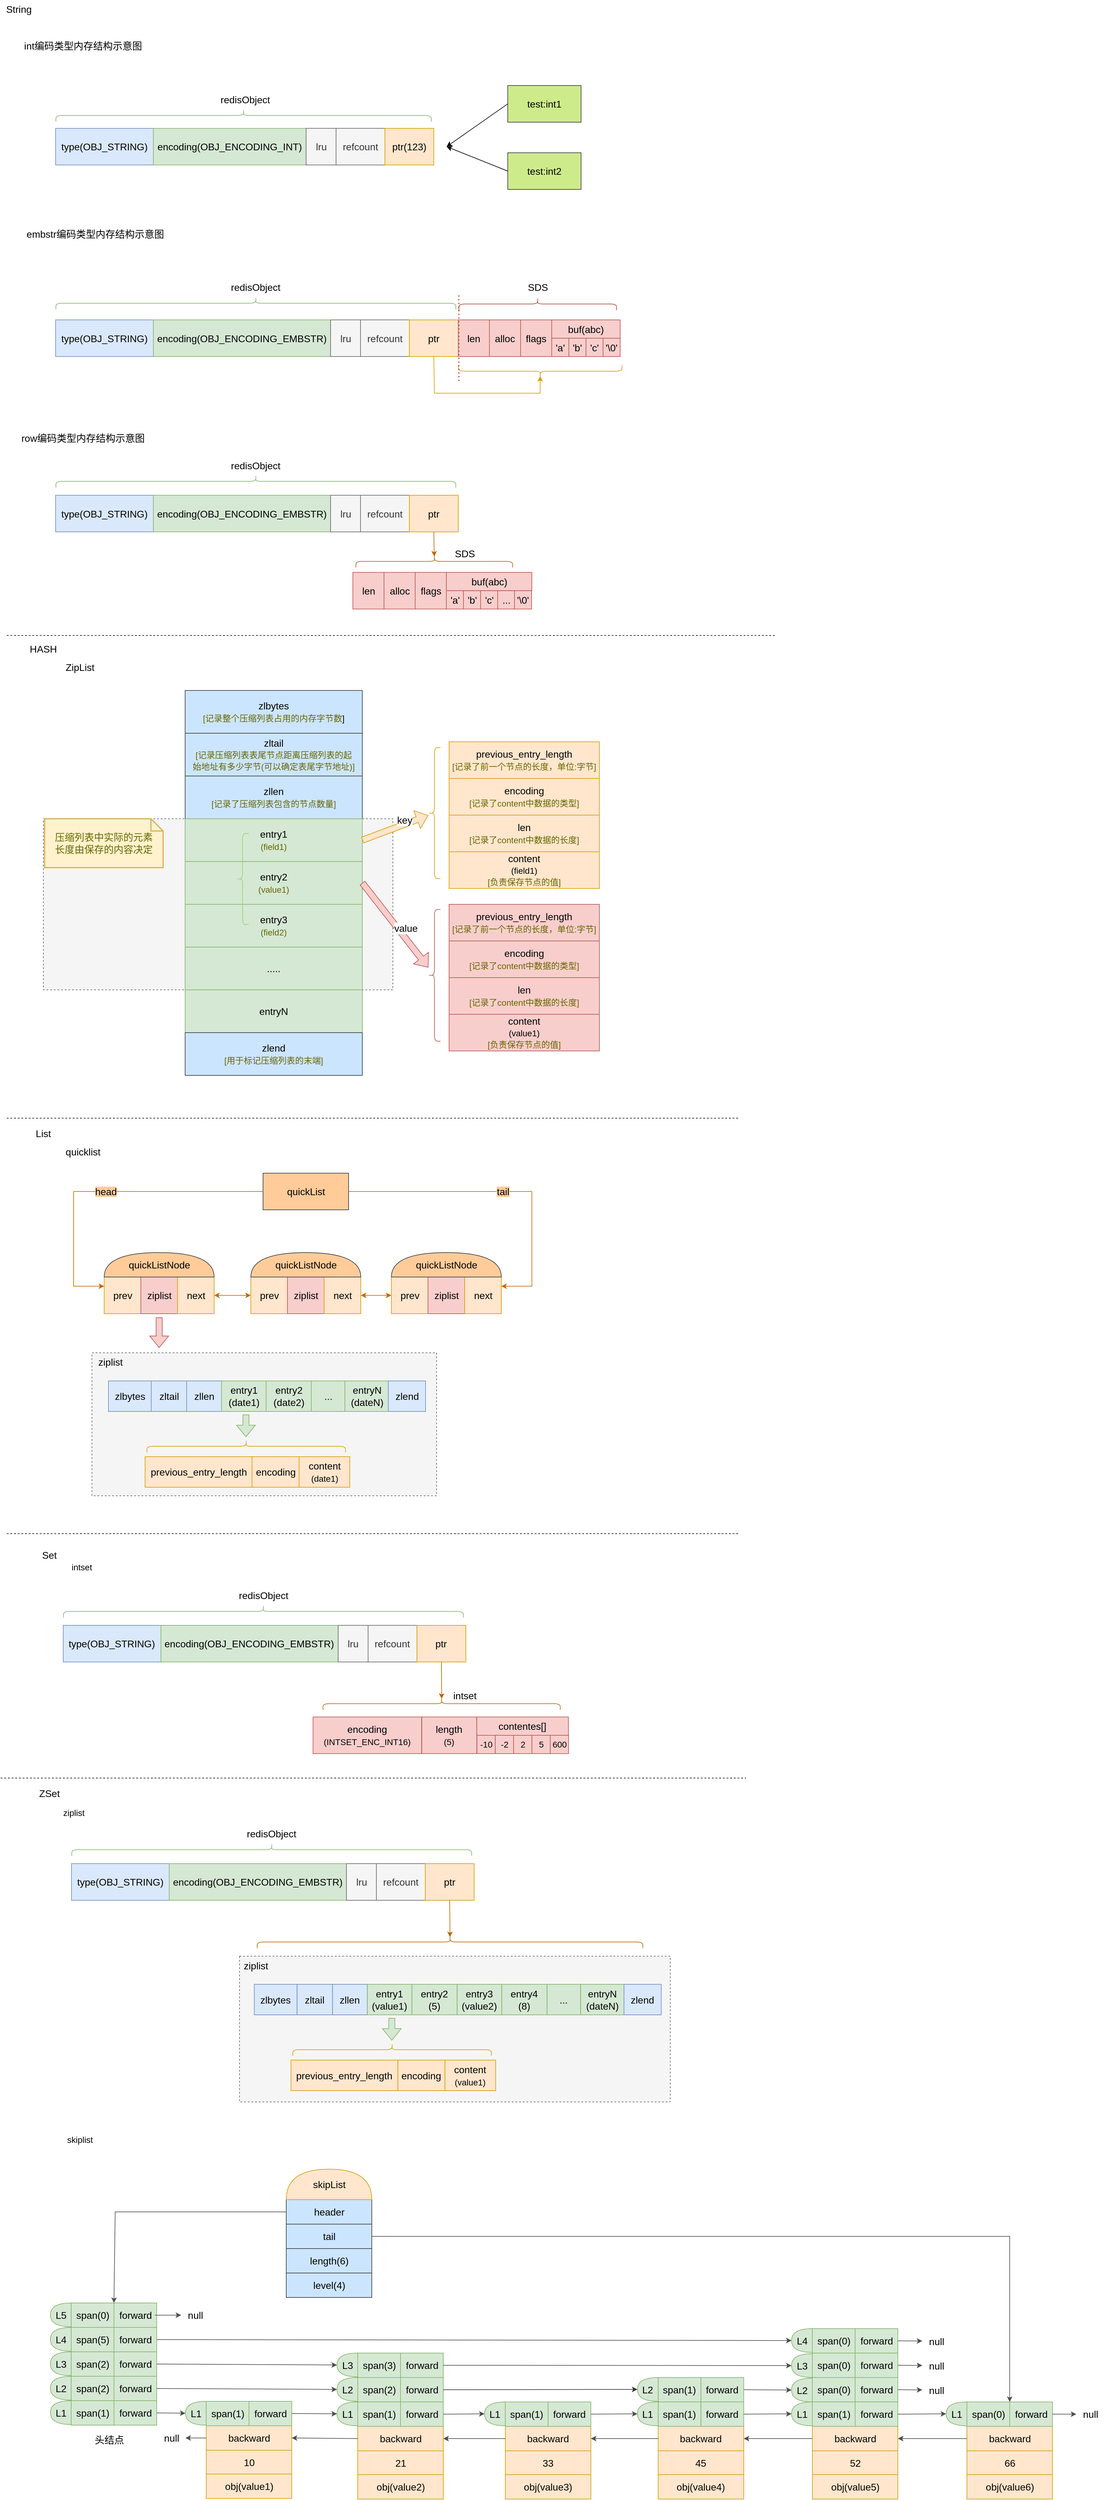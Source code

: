 <mxfile version="20.1.1" type="device" pages="5"><diagram id="InAU6_A-FDu8HO_ymusF" name="Redis数据类型"><mxGraphModel dx="1892" dy="1032" grid="1" gridSize="10" guides="1" tooltips="1" connect="1" arrows="1" fold="1" page="1" pageScale="1" pageWidth="827" pageHeight="1169" math="0" shadow="0"><root><mxCell id="0"/><mxCell id="1" parent="0"/><mxCell id="oZFVoL_zW2KT_C4hyqSL-59" value="&lt;div style=&quot;orphans: 4; text-align: start;&quot;&gt;&lt;span style=&quot;background-color: initial;&quot;&gt;type(OBJ_STRING)&lt;/span&gt;&lt;/div&gt;" style="rounded=0;whiteSpace=wrap;html=1;strokeWidth=1;fontSize=16;fillColor=#dae8fc;strokeColor=#6c8ebf;" parent="1" vertex="1"><mxGeometry x="120" y="340" width="160" height="60" as="geometry"/></mxCell><mxCell id="oZFVoL_zW2KT_C4hyqSL-60" value="encoding(OBJ_ENCODING_INT)" style="rounded=0;whiteSpace=wrap;html=1;strokeWidth=1;fontSize=16;fillColor=#d5e8d4;strokeColor=#82b366;" parent="1" vertex="1"><mxGeometry x="280" y="340" width="250" height="60" as="geometry"/></mxCell><mxCell id="oZFVoL_zW2KT_C4hyqSL-61" value="lru" style="rounded=0;whiteSpace=wrap;html=1;strokeWidth=1;fontSize=16;fillColor=#f5f5f5;fontColor=#333333;strokeColor=#666666;" parent="1" vertex="1"><mxGeometry x="530" y="340" width="50" height="60" as="geometry"/></mxCell><mxCell id="oZFVoL_zW2KT_C4hyqSL-62" value="refcount" style="rounded=0;whiteSpace=wrap;html=1;strokeWidth=1;fontSize=16;fillColor=#f5f5f5;strokeColor=#666666;fontColor=#333333;" parent="1" vertex="1"><mxGeometry x="579" y="340" width="80" height="60" as="geometry"/></mxCell><mxCell id="oZFVoL_zW2KT_C4hyqSL-63" value="ptr(123)" style="rounded=0;whiteSpace=wrap;html=1;strokeWidth=1;fontSize=16;fillColor=#ffe6cc;strokeColor=#d79b00;" parent="1" vertex="1"><mxGeometry x="659" y="340" width="80" height="60" as="geometry"/></mxCell><mxCell id="oZFVoL_zW2KT_C4hyqSL-64" value="int编码类型内存结构示意图" style="text;html=1;strokeColor=none;fillColor=none;align=center;verticalAlign=middle;whiteSpace=wrap;rounded=0;fontSize=16;" parent="1" vertex="1"><mxGeometry x="50" y="190" width="230" height="30" as="geometry"/></mxCell><mxCell id="oZFVoL_zW2KT_C4hyqSL-65" value="test:int1" style="rounded=0;whiteSpace=wrap;html=1;fontSize=16;strokeWidth=1;fillColor=#cdeb8b;strokeColor=#36393d;" parent="1" vertex="1"><mxGeometry x="860" y="270" width="120" height="60" as="geometry"/></mxCell><mxCell id="oZFVoL_zW2KT_C4hyqSL-66" value="test:int2" style="rounded=0;whiteSpace=wrap;html=1;fontSize=16;strokeWidth=1;fillColor=#cdeb8b;strokeColor=#36393d;" parent="1" vertex="1"><mxGeometry x="860" y="380" width="120" height="60" as="geometry"/></mxCell><mxCell id="oZFVoL_zW2KT_C4hyqSL-67" value="" style="endArrow=classic;html=1;rounded=0;fontSize=16;exitX=0;exitY=0.5;exitDx=0;exitDy=0;" parent="1" source="oZFVoL_zW2KT_C4hyqSL-65" edge="1"><mxGeometry width="50" height="50" relative="1" as="geometry"><mxPoint x="710" y="260" as="sourcePoint"/><mxPoint x="760" y="370" as="targetPoint"/></mxGeometry></mxCell><mxCell id="oZFVoL_zW2KT_C4hyqSL-68" value="" style="endArrow=classic;html=1;rounded=0;fontSize=16;exitX=0;exitY=0.5;exitDx=0;exitDy=0;" parent="1" source="oZFVoL_zW2KT_C4hyqSL-66" edge="1"><mxGeometry width="50" height="50" relative="1" as="geometry"><mxPoint x="640" y="510" as="sourcePoint"/><mxPoint x="760" y="370" as="targetPoint"/></mxGeometry></mxCell><mxCell id="oZFVoL_zW2KT_C4hyqSL-69" value="&lt;div style=&quot;orphans: 4; text-align: start;&quot;&gt;&lt;span style=&quot;background-color: initial;&quot;&gt;type(OBJ_STRING)&lt;/span&gt;&lt;/div&gt;" style="rounded=0;whiteSpace=wrap;html=1;strokeWidth=1;fontSize=16;fillColor=#dae8fc;strokeColor=#6c8ebf;" parent="1" vertex="1"><mxGeometry x="120" y="653.5" width="160" height="60" as="geometry"/></mxCell><mxCell id="oZFVoL_zW2KT_C4hyqSL-70" value="encoding(OBJ_ENCODING_EMBSTR)" style="rounded=0;whiteSpace=wrap;html=1;strokeWidth=1;fontSize=16;fillColor=#d5e8d4;strokeColor=#82b366;" parent="1" vertex="1"><mxGeometry x="280" y="653.5" width="290" height="60" as="geometry"/></mxCell><mxCell id="oZFVoL_zW2KT_C4hyqSL-71" value="lru" style="rounded=0;whiteSpace=wrap;html=1;strokeWidth=1;fontSize=16;fillColor=#f5f5f5;fontColor=#333333;strokeColor=#666666;" parent="1" vertex="1"><mxGeometry x="570" y="653.5" width="50" height="60" as="geometry"/></mxCell><mxCell id="oZFVoL_zW2KT_C4hyqSL-72" value="refcount" style="rounded=0;whiteSpace=wrap;html=1;strokeWidth=1;fontSize=16;fillColor=#f5f5f5;strokeColor=#666666;fontColor=#333333;" parent="1" vertex="1"><mxGeometry x="619" y="653.5" width="80" height="60" as="geometry"/></mxCell><mxCell id="oZFVoL_zW2KT_C4hyqSL-73" value="ptr" style="rounded=0;whiteSpace=wrap;html=1;strokeWidth=1;fontSize=16;fillColor=#ffe6cc;strokeColor=#d79b00;" parent="1" vertex="1"><mxGeometry x="699" y="653.5" width="80" height="60" as="geometry"/></mxCell><mxCell id="oZFVoL_zW2KT_C4hyqSL-74" value="embstr编码类型内存结构示意图" style="text;html=1;strokeColor=none;fillColor=none;align=center;verticalAlign=middle;whiteSpace=wrap;rounded=0;fontSize=16;" parent="1" vertex="1"><mxGeometry x="70" y="498.45" width="230" height="30" as="geometry"/></mxCell><mxCell id="oZFVoL_zW2KT_C4hyqSL-79" value="len" style="rounded=0;whiteSpace=wrap;html=1;fontSize=16;strokeWidth=1;fillColor=#f8cecc;strokeColor=#b85450;" parent="1" vertex="1"><mxGeometry x="779" y="653.5" width="51" height="60" as="geometry"/></mxCell><mxCell id="oZFVoL_zW2KT_C4hyqSL-81" value="alloc" style="rounded=0;whiteSpace=wrap;html=1;fontSize=16;strokeWidth=1;fillColor=#f8cecc;strokeColor=#b85450;" parent="1" vertex="1"><mxGeometry x="830" y="653.5" width="51" height="60" as="geometry"/></mxCell><mxCell id="oZFVoL_zW2KT_C4hyqSL-82" value="flags" style="rounded=0;whiteSpace=wrap;html=1;fontSize=16;strokeWidth=1;fillColor=#f8cecc;strokeColor=#b85450;" parent="1" vertex="1"><mxGeometry x="881" y="653.5" width="51" height="60" as="geometry"/></mxCell><mxCell id="oZFVoL_zW2KT_C4hyqSL-83" value="buf(abc)" style="rounded=0;whiteSpace=wrap;html=1;fontSize=16;strokeWidth=1;fillColor=#f8cecc;strokeColor=#b85450;" parent="1" vertex="1"><mxGeometry x="932" y="653.5" width="112" height="30" as="geometry"/></mxCell><mxCell id="oZFVoL_zW2KT_C4hyqSL-84" value="'a'" style="rounded=0;whiteSpace=wrap;html=1;fontSize=16;strokeWidth=1;fillColor=#f8cecc;strokeColor=#b85450;" parent="1" vertex="1"><mxGeometry x="932" y="683.5" width="28" height="30" as="geometry"/></mxCell><mxCell id="oZFVoL_zW2KT_C4hyqSL-88" value="'b'" style="rounded=0;whiteSpace=wrap;html=1;fontSize=16;strokeWidth=1;fillColor=#f8cecc;strokeColor=#b85450;" parent="1" vertex="1"><mxGeometry x="960" y="683.5" width="28" height="30" as="geometry"/></mxCell><mxCell id="oZFVoL_zW2KT_C4hyqSL-89" value="'c'" style="rounded=0;whiteSpace=wrap;html=1;fontSize=16;strokeWidth=1;fillColor=#f8cecc;strokeColor=#b85450;" parent="1" vertex="1"><mxGeometry x="988" y="683.5" width="28" height="30" as="geometry"/></mxCell><mxCell id="oZFVoL_zW2KT_C4hyqSL-90" value="'\0'" style="rounded=0;whiteSpace=wrap;html=1;fontSize=16;strokeWidth=1;fillColor=#f8cecc;strokeColor=#b85450;" parent="1" vertex="1"><mxGeometry x="1016" y="683.5" width="28" height="30" as="geometry"/></mxCell><mxCell id="oZFVoL_zW2KT_C4hyqSL-91" value="" style="shape=curlyBracket;whiteSpace=wrap;html=1;rounded=1;flipH=1;fontSize=16;strokeWidth=1;rotation=90;size=0.5;fillColor=#ffe6cc;strokeColor=#d79b00;" parent="1" vertex="1"><mxGeometry x="903" y="603.5" width="20" height="268" as="geometry"/></mxCell><mxCell id="oZFVoL_zW2KT_C4hyqSL-95" value="" style="endArrow=none;dashed=1;html=1;dashPattern=1 2;strokeWidth=2;rounded=0;fontSize=16;fillColor=#f8cecc;strokeColor=#b85450;" parent="1" edge="1"><mxGeometry width="50" height="50" relative="1" as="geometry"><mxPoint x="780" y="753.5" as="sourcePoint"/><mxPoint x="780" y="613.5" as="targetPoint"/></mxGeometry></mxCell><mxCell id="oZFVoL_zW2KT_C4hyqSL-96" value="" style="endArrow=classic;html=1;rounded=0;fontSize=16;exitX=0.5;exitY=1;exitDx=0;exitDy=0;entryX=0.1;entryY=0.5;entryDx=0;entryDy=0;entryPerimeter=0;fillColor=#ffe6cc;strokeColor=#d79b00;" parent="1" source="oZFVoL_zW2KT_C4hyqSL-73" target="oZFVoL_zW2KT_C4hyqSL-91" edge="1"><mxGeometry width="50" height="50" relative="1" as="geometry"><mxPoint x="740" y="893.5" as="sourcePoint"/><mxPoint x="920" y="763.5" as="targetPoint"/><Array as="points"><mxPoint x="740" y="773.5"/><mxPoint x="913" y="773.5"/></Array></mxGeometry></mxCell><mxCell id="oZFVoL_zW2KT_C4hyqSL-98" value="" style="shape=curlyBracket;whiteSpace=wrap;html=1;rounded=1;flipH=1;fontSize=16;strokeWidth=1;rotation=-90;fillColor=#d5e8d4;strokeColor=#82b366;" parent="1" vertex="1"><mxGeometry x="417.75" y="11.75" width="20" height="614.5" as="geometry"/></mxCell><mxCell id="oZFVoL_zW2KT_C4hyqSL-99" value="redisObject" style="text;html=1;align=center;verticalAlign=middle;whiteSpace=wrap;rounded=0;fontSize=16;fillColor=none;" parent="1" vertex="1"><mxGeometry x="380" y="280" width="101" height="26" as="geometry"/></mxCell><mxCell id="oZFVoL_zW2KT_C4hyqSL-100" value="row编码类型内存结构示意图" style="text;html=1;strokeColor=none;fillColor=none;align=center;verticalAlign=middle;whiteSpace=wrap;rounded=0;fontSize=16;" parent="1" vertex="1"><mxGeometry x="50" y="831.5" width="230" height="30" as="geometry"/></mxCell><mxCell id="oZFVoL_zW2KT_C4hyqSL-101" value="&lt;div style=&quot;orphans: 4; text-align: start;&quot;&gt;&lt;span style=&quot;background-color: initial;&quot;&gt;type(OBJ_STRING)&lt;/span&gt;&lt;/div&gt;" style="rounded=0;whiteSpace=wrap;html=1;strokeWidth=1;fontSize=16;fillColor=#dae8fc;strokeColor=#6c8ebf;" parent="1" vertex="1"><mxGeometry x="120" y="940.5" width="160" height="60" as="geometry"/></mxCell><mxCell id="oZFVoL_zW2KT_C4hyqSL-102" value="encoding(OBJ_ENCODING_EMBSTR)" style="rounded=0;whiteSpace=wrap;html=1;strokeWidth=1;fontSize=16;fillColor=#d5e8d4;strokeColor=#82b366;" parent="1" vertex="1"><mxGeometry x="280" y="940.5" width="290" height="60" as="geometry"/></mxCell><mxCell id="oZFVoL_zW2KT_C4hyqSL-103" value="lru" style="rounded=0;whiteSpace=wrap;html=1;strokeWidth=1;fontSize=16;fillColor=#f5f5f5;fontColor=#333333;strokeColor=#666666;" parent="1" vertex="1"><mxGeometry x="570" y="940.5" width="50" height="60" as="geometry"/></mxCell><mxCell id="oZFVoL_zW2KT_C4hyqSL-104" value="refcount" style="rounded=0;whiteSpace=wrap;html=1;strokeWidth=1;fontSize=16;fillColor=#f5f5f5;strokeColor=#666666;fontColor=#333333;" parent="1" vertex="1"><mxGeometry x="619" y="940.5" width="80" height="60" as="geometry"/></mxCell><mxCell id="oZFVoL_zW2KT_C4hyqSL-105" value="ptr" style="rounded=0;whiteSpace=wrap;html=1;strokeWidth=1;fontSize=16;fillColor=#ffe6cc;strokeColor=#d79b00;" parent="1" vertex="1"><mxGeometry x="699" y="940.5" width="80" height="60" as="geometry"/></mxCell><mxCell id="oZFVoL_zW2KT_C4hyqSL-106" value="len" style="rounded=0;whiteSpace=wrap;html=1;fontSize=16;strokeWidth=1;fillColor=#f8cecc;strokeColor=#b85450;" parent="1" vertex="1"><mxGeometry x="606.5" y="1066.75" width="51" height="60" as="geometry"/></mxCell><mxCell id="oZFVoL_zW2KT_C4hyqSL-107" value="alloc" style="rounded=0;whiteSpace=wrap;html=1;fontSize=16;strokeWidth=1;fillColor=#f8cecc;strokeColor=#b85450;" parent="1" vertex="1"><mxGeometry x="657.5" y="1066.75" width="51" height="60" as="geometry"/></mxCell><mxCell id="oZFVoL_zW2KT_C4hyqSL-108" value="flags" style="rounded=0;whiteSpace=wrap;html=1;fontSize=16;strokeWidth=1;fillColor=#f8cecc;strokeColor=#b85450;" parent="1" vertex="1"><mxGeometry x="708.5" y="1066.75" width="51" height="60" as="geometry"/></mxCell><mxCell id="oZFVoL_zW2KT_C4hyqSL-109" value="buf(abc)" style="rounded=0;whiteSpace=wrap;html=1;fontSize=16;strokeWidth=1;fillColor=#f8cecc;strokeColor=#b85450;" parent="1" vertex="1"><mxGeometry x="759.5" y="1066.75" width="140" height="30" as="geometry"/></mxCell><mxCell id="oZFVoL_zW2KT_C4hyqSL-110" value="'a'" style="rounded=0;whiteSpace=wrap;html=1;fontSize=16;strokeWidth=1;fillColor=#f8cecc;strokeColor=#b85450;" parent="1" vertex="1"><mxGeometry x="759.5" y="1096.75" width="28" height="30" as="geometry"/></mxCell><mxCell id="oZFVoL_zW2KT_C4hyqSL-111" value="'b'" style="rounded=0;whiteSpace=wrap;html=1;fontSize=16;strokeWidth=1;fillColor=#f8cecc;strokeColor=#b85450;" parent="1" vertex="1"><mxGeometry x="787.5" y="1096.75" width="28" height="30" as="geometry"/></mxCell><mxCell id="oZFVoL_zW2KT_C4hyqSL-112" value="'c'" style="rounded=0;whiteSpace=wrap;html=1;fontSize=16;strokeWidth=1;fillColor=#f8cecc;strokeColor=#b85450;" parent="1" vertex="1"><mxGeometry x="815.5" y="1096.75" width="28" height="30" as="geometry"/></mxCell><mxCell id="oZFVoL_zW2KT_C4hyqSL-113" value="..." style="rounded=0;whiteSpace=wrap;html=1;fontSize=16;strokeWidth=1;fillColor=#f8cecc;strokeColor=#b85450;" parent="1" vertex="1"><mxGeometry x="843.5" y="1096.75" width="28" height="30" as="geometry"/></mxCell><mxCell id="oZFVoL_zW2KT_C4hyqSL-117" value="" style="shape=curlyBracket;whiteSpace=wrap;html=1;rounded=1;flipH=1;fontSize=16;strokeWidth=1;rotation=-90;fillColor=#d5e8d4;strokeColor=#82b366;" parent="1" vertex="1"><mxGeometry x="437.75" y="299" width="20" height="654.5" as="geometry"/></mxCell><mxCell id="oZFVoL_zW2KT_C4hyqSL-118" value="redisObject" style="text;html=1;align=center;verticalAlign=middle;whiteSpace=wrap;rounded=0;fontSize=16;fillColor=none;" parent="1" vertex="1"><mxGeometry x="397.25" y="587.25" width="101" height="26" as="geometry"/></mxCell><mxCell id="oZFVoL_zW2KT_C4hyqSL-119" value="" style="shape=curlyBracket;whiteSpace=wrap;html=1;rounded=1;flipH=1;fontSize=16;strokeWidth=1;rotation=-90;fillColor=#fad9d5;strokeColor=#ae4132;" parent="1" vertex="1"><mxGeometry x="899.07" y="498.45" width="20" height="258.12" as="geometry"/></mxCell><mxCell id="oZFVoL_zW2KT_C4hyqSL-123" value="SDS" style="text;html=1;align=center;verticalAlign=middle;whiteSpace=wrap;rounded=0;fontSize=16;fillColor=none;" parent="1" vertex="1"><mxGeometry x="858.57" y="587.25" width="101" height="26" as="geometry"/></mxCell><mxCell id="oZFVoL_zW2KT_C4hyqSL-124" value="" style="shape=curlyBracket;whiteSpace=wrap;html=1;rounded=1;flipH=1;fontSize=16;strokeWidth=1;rotation=-90;fillColor=#d5e8d4;strokeColor=#82b366;" parent="1" vertex="1"><mxGeometry x="437.75" y="590.5" width="20" height="654.5" as="geometry"/></mxCell><mxCell id="oZFVoL_zW2KT_C4hyqSL-125" value="redisObject" style="text;html=1;align=center;verticalAlign=middle;whiteSpace=wrap;rounded=0;fontSize=16;fillColor=none;" parent="1" vertex="1"><mxGeometry x="397.25" y="878.75" width="101" height="26" as="geometry"/></mxCell><mxCell id="oZFVoL_zW2KT_C4hyqSL-126" value="" style="endArrow=classic;html=1;rounded=0;fontSize=16;exitX=0.5;exitY=1;exitDx=0;exitDy=0;entryX=0.1;entryY=0.5;entryDx=0;entryDy=0;entryPerimeter=0;fillColor=#fad7ac;strokeColor=#b46504;" parent="1" source="oZFVoL_zW2KT_C4hyqSL-105" target="oZFVoL_zW2KT_C4hyqSL-127" edge="1"><mxGeometry width="50" height="50" relative="1" as="geometry"><mxPoint x="850" y="1120.5" as="sourcePoint"/><mxPoint x="860" y="970.5" as="targetPoint"/></mxGeometry></mxCell><mxCell id="oZFVoL_zW2KT_C4hyqSL-127" value="" style="shape=curlyBracket;whiteSpace=wrap;html=1;rounded=1;fontSize=16;strokeWidth=1;rotation=90;fillColor=#fad7ac;strokeColor=#b46504;" parent="1" vertex="1"><mxGeometry x="729.75" y="920.5" width="20" height="256.5" as="geometry"/></mxCell><mxCell id="oZFVoL_zW2KT_C4hyqSL-130" value="SDS" style="text;html=1;strokeColor=none;fillColor=none;align=center;verticalAlign=middle;whiteSpace=wrap;rounded=0;fontSize=16;" parent="1" vertex="1"><mxGeometry x="760" y="1020.5" width="60" height="30" as="geometry"/></mxCell><mxCell id="7cm_4JFJEQp8uRtnWHaG-1" value="'\0'" style="rounded=0;whiteSpace=wrap;html=1;fontSize=16;strokeWidth=1;fillColor=#f8cecc;strokeColor=#b85450;" parent="1" vertex="1"><mxGeometry x="871.07" y="1096.75" width="28" height="30" as="geometry"/></mxCell><mxCell id="O-XkyoDbWRenUq0_DDr6-1" value="&lt;font style=&quot;font-size: 16px;&quot;&gt;String&lt;/font&gt;" style="text;html=1;strokeColor=none;fillColor=none;align=center;verticalAlign=middle;whiteSpace=wrap;rounded=0;" parent="1" vertex="1"><mxGeometry x="30" y="130" width="60" height="30" as="geometry"/></mxCell><mxCell id="zXx64mQ7CMteZGeaxNIt-1" value="&lt;font style=&quot;font-size: 16px;&quot;&gt;HASH&lt;/font&gt;" style="text;html=1;strokeColor=none;fillColor=none;align=center;verticalAlign=middle;whiteSpace=wrap;rounded=0;" parent="1" vertex="1"><mxGeometry x="70" y="1177" width="60" height="30" as="geometry"/></mxCell><mxCell id="O0ysWPK3DllZA8bJZcqR-1" value="" style="rounded=0;whiteSpace=wrap;html=1;fontSize=16;strokeWidth=1;dashed=1;fillColor=#f5f5f5;strokeColor=#666666;fontColor=#333333;" parent="1" vertex="1"><mxGeometry x="100" y="1470" width="572" height="280" as="geometry"/></mxCell><mxCell id="O0ysWPK3DllZA8bJZcqR-2" value="zlbytes&lt;br&gt;&lt;font style=&quot;font-size: 14px;&quot;&gt;&lt;font color=&quot;#666600&quot;&gt;[&lt;/font&gt;&lt;span style=&quot;color: rgb(102, 102, 0);&quot;&gt;记录整个压缩列表&lt;/span&gt;&lt;span style=&quot;color: rgb(102, 102, 0);&quot;&gt;占用的内存字节数&lt;/span&gt;]&lt;/font&gt;" style="rounded=0;whiteSpace=wrap;html=1;fontSize=16;strokeWidth=1;fillColor=#cce5ff;strokeColor=#36393d;" parent="1" vertex="1"><mxGeometry x="332" y="1260" width="290" height="70" as="geometry"/></mxCell><mxCell id="O0ysWPK3DllZA8bJZcqR-3" value="zltail&lt;br&gt;&lt;font style=&quot;font-size: 14px;&quot;&gt;&lt;font color=&quot;#666600&quot;&gt;[&lt;/font&gt;&lt;font style=&quot;font-size: 14px;&quot;&gt;&lt;span style=&quot;color: rgb(102, 102, 0);&quot;&gt;记录压缩列表表尾节点距离压缩列表的起&lt;br&gt;始&lt;/span&gt;&lt;span style=&quot;color: rgb(102, 102, 0);&quot;&gt;地址有多少字节(可以确定表尾字节地址)&lt;/span&gt;&lt;/font&gt;&lt;font color=&quot;#666600&quot;&gt;]&lt;/font&gt;&lt;/font&gt;" style="rounded=0;whiteSpace=wrap;html=1;fontSize=16;strokeWidth=1;fillColor=#cce5ff;strokeColor=#36393d;" parent="1" vertex="1"><mxGeometry x="332" y="1330" width="290" height="70" as="geometry"/></mxCell><mxCell id="O0ysWPK3DllZA8bJZcqR-4" value="zllen&lt;br&gt;&lt;font color=&quot;#666600&quot; style=&quot;font-size: 14px;&quot;&gt;[记录了压缩列表包含的节点数量]&lt;/font&gt;" style="rounded=0;whiteSpace=wrap;html=1;fontSize=16;strokeWidth=1;fillColor=#cce5ff;strokeColor=#36393d;" parent="1" vertex="1"><mxGeometry x="332" y="1400" width="290" height="70" as="geometry"/></mxCell><mxCell id="O0ysWPK3DllZA8bJZcqR-5" value="entry1&lt;br&gt;&lt;font style=&quot;font-size: 14px;&quot; color=&quot;#666600&quot;&gt;(field1)&lt;/font&gt;" style="rounded=0;whiteSpace=wrap;html=1;fontSize=16;strokeWidth=1;fillColor=#d5e8d4;strokeColor=#82b366;" parent="1" vertex="1"><mxGeometry x="332" y="1470" width="290" height="70" as="geometry"/></mxCell><mxCell id="O0ysWPK3DllZA8bJZcqR-6" value="entry2&lt;br&gt;&lt;font style=&quot;font-size: 14px;&quot; color=&quot;#666600&quot;&gt;(value1)&lt;/font&gt;" style="rounded=0;whiteSpace=wrap;html=1;fontSize=16;strokeWidth=1;fillColor=#d5e8d4;strokeColor=#82b366;" parent="1" vertex="1"><mxGeometry x="332" y="1540" width="290" height="70" as="geometry"/></mxCell><mxCell id="O0ysWPK3DllZA8bJZcqR-7" value="....." style="rounded=0;whiteSpace=wrap;html=1;fontSize=16;strokeWidth=1;fillColor=#d5e8d4;strokeColor=#82b366;" parent="1" vertex="1"><mxGeometry x="332" y="1680" width="290" height="70" as="geometry"/></mxCell><mxCell id="O0ysWPK3DllZA8bJZcqR-8" value="entryN" style="rounded=0;whiteSpace=wrap;html=1;fontSize=16;strokeWidth=1;fillColor=#d5e8d4;strokeColor=#82b366;" parent="1" vertex="1"><mxGeometry x="332" y="1750" width="290" height="70" as="geometry"/></mxCell><mxCell id="O0ysWPK3DllZA8bJZcqR-9" value="zlend&lt;br&gt;&lt;font color=&quot;#666600&quot; style=&quot;font-size: 14px;&quot;&gt;[用于标记压缩列表的末端]&lt;/font&gt;" style="rounded=0;whiteSpace=wrap;html=1;fontSize=16;strokeWidth=1;fillColor=#cce5ff;strokeColor=#36393d;" parent="1" vertex="1"><mxGeometry x="332" y="1820" width="290" height="70" as="geometry"/></mxCell><mxCell id="O0ysWPK3DllZA8bJZcqR-10" value="previous_entry_length&lt;br&gt;&lt;font color=&quot;#666600&quot; style=&quot;font-size: 14px;&quot;&gt;[&lt;/font&gt;&lt;span style=&quot;color: rgb(102, 102, 0); font-size: 14px;&quot;&gt;记录了前一个节点的长度，&lt;/span&gt;&lt;font color=&quot;#666600&quot; style=&quot;font-size: 14px;&quot;&gt;单位:字节]&lt;/font&gt;" style="rounded=0;whiteSpace=wrap;html=1;fontSize=16;strokeWidth=1;fillColor=#ffe6cc;strokeColor=#d79b00;" parent="1" vertex="1"><mxGeometry x="764" y="1344" width="246" height="60" as="geometry"/></mxCell><mxCell id="O0ysWPK3DllZA8bJZcqR-11" value="encoding&lt;br&gt;&lt;font color=&quot;#666600&quot; style=&quot;font-size: 14px;&quot;&gt;[记录了content中数据的类型]&lt;/font&gt;" style="rounded=0;whiteSpace=wrap;html=1;fontSize=16;strokeWidth=1;fillColor=#ffe6cc;strokeColor=#d79b00;" parent="1" vertex="1"><mxGeometry x="764" y="1404" width="246" height="60" as="geometry"/></mxCell><mxCell id="O0ysWPK3DllZA8bJZcqR-12" value="content&lt;br&gt;&lt;font style=&quot;font-size: 14px;&quot;&gt;(field1)&lt;br&gt;&lt;font color=&quot;#666600&quot;&gt;[负责保存节点的值]&lt;/font&gt;&lt;/font&gt;" style="rounded=0;whiteSpace=wrap;html=1;fontSize=16;strokeWidth=1;fillColor=#ffe6cc;strokeColor=#d79b00;" parent="1" vertex="1"><mxGeometry x="764" y="1524" width="246" height="60" as="geometry"/></mxCell><mxCell id="O0ysWPK3DllZA8bJZcqR-13" value="" style="shape=curlyBracket;whiteSpace=wrap;html=1;rounded=1;fontSize=16;strokeWidth=1;fillColor=#ffe6cc;strokeColor=#d79b00;" parent="1" vertex="1"><mxGeometry x="730" y="1353.5" width="20" height="214.5" as="geometry"/></mxCell><mxCell id="O0ysWPK3DllZA8bJZcqR-14" value="" style="shape=flexArrow;endArrow=classic;html=1;rounded=0;fontSize=16;exitX=1;exitY=0.5;exitDx=0;exitDy=0;fillColor=#ffe6cc;strokeColor=#d79b00;" parent="1" source="O0ysWPK3DllZA8bJZcqR-5" target="O0ysWPK3DllZA8bJZcqR-13" edge="1"><mxGeometry width="50" height="50" relative="1" as="geometry"><mxPoint x="762" y="1470" as="sourcePoint"/><mxPoint x="812" y="1420" as="targetPoint"/></mxGeometry></mxCell><mxCell id="O0ysWPK3DllZA8bJZcqR-15" value="key" style="edgeLabel;html=1;align=center;verticalAlign=middle;resizable=0;points=[];fontSize=16;" parent="O0ysWPK3DllZA8bJZcqR-14" vertex="1" connectable="0"><mxGeometry x="0.155" relative="1" as="geometry"><mxPoint x="6" y="-10" as="offset"/></mxGeometry></mxCell><mxCell id="O0ysWPK3DllZA8bJZcqR-16" value="" style="shape=curlyBracket;whiteSpace=wrap;html=1;rounded=1;fontSize=16;strokeWidth=1;fillColor=#f8cecc;strokeColor=#b85450;" parent="1" vertex="1"><mxGeometry x="730" y="1618.5" width="20" height="215.5" as="geometry"/></mxCell><mxCell id="O0ysWPK3DllZA8bJZcqR-17" value="" style="shape=flexArrow;endArrow=classic;html=1;rounded=0;fontSize=16;exitX=1;exitY=0.5;exitDx=0;exitDy=0;fillColor=#f8cecc;strokeColor=#b85450;" parent="1" source="O0ysWPK3DllZA8bJZcqR-6" target="O0ysWPK3DllZA8bJZcqR-16" edge="1"><mxGeometry width="50" height="50" relative="1" as="geometry"><mxPoint x="632" y="1570" as="sourcePoint"/><mxPoint x="762" y="1518.464" as="targetPoint"/></mxGeometry></mxCell><mxCell id="O0ysWPK3DllZA8bJZcqR-18" value="value" style="edgeLabel;html=1;align=center;verticalAlign=middle;resizable=0;points=[];fontSize=16;" parent="O0ysWPK3DllZA8bJZcqR-17" vertex="1" connectable="0"><mxGeometry x="0.197" y="2" relative="1" as="geometry"><mxPoint x="5" y="-8" as="offset"/></mxGeometry></mxCell><mxCell id="O0ysWPK3DllZA8bJZcqR-19" value="ZipList" style="text;html=1;strokeColor=none;fillColor=none;align=center;verticalAlign=middle;whiteSpace=wrap;rounded=0;fontSize=16;" parent="1" vertex="1"><mxGeometry x="130" y="1207" width="60" height="30" as="geometry"/></mxCell><mxCell id="O0ysWPK3DllZA8bJZcqR-20" value="&lt;span style=&quot;font-size: 16px;&quot;&gt;压缩列表中实际的元素&lt;br&gt;长度由保存的内容决定&lt;/span&gt;" style="shape=note;strokeWidth=2;fontSize=14;size=20;whiteSpace=wrap;html=1;fillColor=#fff2cc;strokeColor=#d6b656;fontColor=#666600;" parent="1" vertex="1"><mxGeometry x="102" y="1470" width="194" height="80" as="geometry"/></mxCell><mxCell id="O0ysWPK3DllZA8bJZcqR-21" value="previous_entry_length&lt;br&gt;&lt;font color=&quot;#666600&quot; style=&quot;font-size: 14px;&quot;&gt;[&lt;/font&gt;&lt;span style=&quot;color: rgb(102, 102, 0); font-size: 14px;&quot;&gt;记录了前一个节点的长度，&lt;/span&gt;&lt;font color=&quot;#666600&quot; style=&quot;font-size: 14px;&quot;&gt;单位:字节]&lt;/font&gt;" style="rounded=0;whiteSpace=wrap;html=1;fontSize=16;strokeWidth=1;fillColor=#f8cecc;strokeColor=#b85450;" parent="1" vertex="1"><mxGeometry x="764" y="1610" width="246" height="60" as="geometry"/></mxCell><mxCell id="O0ysWPK3DllZA8bJZcqR-22" value="encoding&lt;br&gt;&lt;font color=&quot;#666600&quot; style=&quot;font-size: 14px;&quot;&gt;[记录了content中数据的类型]&lt;/font&gt;" style="rounded=0;whiteSpace=wrap;html=1;fontSize=16;strokeWidth=1;fillColor=#f8cecc;strokeColor=#b85450;" parent="1" vertex="1"><mxGeometry x="764" y="1670" width="246" height="60" as="geometry"/></mxCell><mxCell id="O0ysWPK3DllZA8bJZcqR-23" value="content&lt;br&gt;&lt;font style=&quot;font-size: 14px;&quot;&gt;(value1)&lt;br&gt;&lt;font color=&quot;#666600&quot;&gt;[负责保存节点的值]&lt;/font&gt;&lt;/font&gt;" style="rounded=0;whiteSpace=wrap;html=1;fontSize=16;strokeWidth=1;fillColor=#f8cecc;strokeColor=#b85450;" parent="1" vertex="1"><mxGeometry x="764" y="1790" width="246" height="60" as="geometry"/></mxCell><mxCell id="O0ysWPK3DllZA8bJZcqR-24" value="entry3&lt;br&gt;&lt;font style=&quot;font-size: 14px;&quot; color=&quot;#666600&quot;&gt;(field2)&lt;/font&gt;" style="rounded=0;whiteSpace=wrap;html=1;fontSize=16;strokeWidth=1;fillColor=#d5e8d4;strokeColor=#82b366;" parent="1" vertex="1"><mxGeometry x="332" y="1610" width="290" height="70" as="geometry"/></mxCell><mxCell id="O0ysWPK3DllZA8bJZcqR-25" value="" style="shape=curlyBracket;whiteSpace=wrap;html=1;rounded=1;fontSize=14;fontColor=#000000;strokeWidth=1;gradientColor=none;strokeColor=#97D077;" parent="1" vertex="1"><mxGeometry x="416" y="1494" width="20" height="149" as="geometry"/></mxCell><mxCell id="O0ysWPK3DllZA8bJZcqR-26" value="len&lt;br&gt;&lt;font color=&quot;#666600&quot; style=&quot;font-size: 14px;&quot;&gt;[记录了content中数据的长度]&lt;/font&gt;" style="rounded=0;whiteSpace=wrap;html=1;fontSize=16;strokeWidth=1;fillColor=#f8cecc;strokeColor=#b85450;" parent="1" vertex="1"><mxGeometry x="764" y="1730" width="246" height="60" as="geometry"/></mxCell><mxCell id="O0ysWPK3DllZA8bJZcqR-27" value="len&lt;br&gt;&lt;font color=&quot;#666600&quot; style=&quot;font-size: 14px;&quot;&gt;[记录了content中数据的长度]&lt;/font&gt;" style="rounded=0;whiteSpace=wrap;html=1;fontSize=16;strokeWidth=1;fillColor=#ffe6cc;strokeColor=#d79b00;" parent="1" vertex="1"><mxGeometry x="764" y="1464" width="246" height="60" as="geometry"/></mxCell><mxCell id="VnLyigjGFr7g_5lBZwGO-1" value="&lt;span style=&quot;font-size: 16px;&quot;&gt;List&lt;/span&gt;" style="text;html=1;strokeColor=none;fillColor=none;align=center;verticalAlign=middle;whiteSpace=wrap;rounded=0;" parent="1" vertex="1"><mxGeometry x="70" y="1970" width="60" height="30" as="geometry"/></mxCell><mxCell id="SdEf9dD7Fe64S9SoGOrj-1" value="" style="rounded=0;whiteSpace=wrap;html=1;fontSize=16;strokeWidth=1;fillColor=#f5f5f5;strokeColor=#666666;dashed=1;fontColor=#333333;" parent="1" vertex="1"><mxGeometry x="179.5" y="2344" width="564" height="234" as="geometry"/></mxCell><mxCell id="SdEf9dD7Fe64S9SoGOrj-2" value="prev" style="rounded=0;whiteSpace=wrap;html=1;fontSize=16;strokeColor=#d79b00;strokeWidth=1;fillColor=#ffe6cc;" parent="1" vertex="1"><mxGeometry x="199.5" y="2220" width="60" height="60" as="geometry"/></mxCell><mxCell id="SdEf9dD7Fe64S9SoGOrj-3" value="ziplist" style="rounded=0;whiteSpace=wrap;html=1;fontSize=16;strokeColor=#b85450;strokeWidth=1;fillColor=#f8cecc;" parent="1" vertex="1"><mxGeometry x="259.5" y="2220" width="60" height="60" as="geometry"/></mxCell><mxCell id="SdEf9dD7Fe64S9SoGOrj-4" value="next" style="rounded=0;whiteSpace=wrap;html=1;fontSize=16;strokeColor=#d79b00;strokeWidth=1;fillColor=#ffe6cc;" parent="1" vertex="1"><mxGeometry x="319.5" y="2220" width="60" height="60" as="geometry"/></mxCell><mxCell id="SdEf9dD7Fe64S9SoGOrj-5" value="prev" style="rounded=0;whiteSpace=wrap;html=1;fontSize=16;strokeColor=#d79b00;strokeWidth=1;fillColor=#ffe6cc;" parent="1" vertex="1"><mxGeometry x="439.5" y="2220" width="60" height="60" as="geometry"/></mxCell><mxCell id="SdEf9dD7Fe64S9SoGOrj-6" value="ziplist" style="rounded=0;whiteSpace=wrap;html=1;fontSize=16;strokeColor=#b85450;strokeWidth=1;fillColor=#f8cecc;" parent="1" vertex="1"><mxGeometry x="499.5" y="2220" width="60" height="60" as="geometry"/></mxCell><mxCell id="SdEf9dD7Fe64S9SoGOrj-7" value="next" style="rounded=0;whiteSpace=wrap;html=1;fontSize=16;strokeColor=#d79b00;strokeWidth=1;fillColor=#ffe6cc;" parent="1" vertex="1"><mxGeometry x="559.5" y="2220" width="60" height="60" as="geometry"/></mxCell><mxCell id="SdEf9dD7Fe64S9SoGOrj-8" value="prev" style="rounded=0;whiteSpace=wrap;html=1;fontSize=16;strokeColor=#d79b00;strokeWidth=1;fillColor=#ffe6cc;" parent="1" vertex="1"><mxGeometry x="669.5" y="2220" width="60" height="60" as="geometry"/></mxCell><mxCell id="SdEf9dD7Fe64S9SoGOrj-9" value="ziplist" style="rounded=0;whiteSpace=wrap;html=1;fontSize=16;strokeColor=#b85450;strokeWidth=1;fillColor=#f8cecc;" parent="1" vertex="1"><mxGeometry x="729.5" y="2220" width="60" height="60" as="geometry"/></mxCell><mxCell id="SdEf9dD7Fe64S9SoGOrj-10" value="next" style="rounded=0;whiteSpace=wrap;html=1;fontSize=16;strokeColor=#d79b00;strokeWidth=1;fillColor=#ffe6cc;" parent="1" vertex="1"><mxGeometry x="789.5" y="2220" width="60" height="60" as="geometry"/></mxCell><mxCell id="SdEf9dD7Fe64S9SoGOrj-11" value="&lt;font style=&quot;font-size: 16px;&quot; color=&quot;#000000&quot;&gt;quickList&lt;/font&gt;" style="rounded=0;whiteSpace=wrap;html=1;fontSize=14;strokeColor=#36393d;strokeWidth=1;fillColor=#ffcc99;" parent="1" vertex="1"><mxGeometry x="459.5" y="2050" width="140" height="60" as="geometry"/></mxCell><mxCell id="SdEf9dD7Fe64S9SoGOrj-12" value="&lt;span style=&quot;background-color: rgb(255, 204, 153);&quot;&gt;head&lt;/span&gt;" style="endArrow=classic;html=1;rounded=0;fontSize=16;fontColor=#000000;exitX=0;exitY=0.5;exitDx=0;exitDy=0;entryX=0;entryY=0.25;entryDx=0;entryDy=0;fillColor=#cdeb8b;strokeColor=#CC6600;" parent="1" source="SdEf9dD7Fe64S9SoGOrj-11" target="SdEf9dD7Fe64S9SoGOrj-2" edge="1"><mxGeometry width="50" height="50" relative="1" as="geometry"><mxPoint x="159.5" y="2160" as="sourcePoint"/><mxPoint x="209.5" y="2110" as="targetPoint"/><Array as="points"><mxPoint x="149.5" y="2080"/><mxPoint x="149.5" y="2235"/></Array></mxGeometry></mxCell><mxCell id="SdEf9dD7Fe64S9SoGOrj-13" value="&lt;span style=&quot;background-color: rgb(255, 204, 153);&quot;&gt;tail&lt;/span&gt;" style="endArrow=classic;html=1;rounded=0;fontSize=16;fontColor=#000000;exitX=1;exitY=0.5;exitDx=0;exitDy=0;entryX=1;entryY=0.25;entryDx=0;entryDy=0;fillColor=#cdeb8b;strokeColor=#CC6600;" parent="1" source="SdEf9dD7Fe64S9SoGOrj-11" target="SdEf9dD7Fe64S9SoGOrj-10" edge="1"><mxGeometry width="50" height="50" relative="1" as="geometry"><mxPoint x="709.5" y="2190" as="sourcePoint"/><mxPoint x="759.5" y="2140" as="targetPoint"/><Array as="points"><mxPoint x="899.5" y="2080"/><mxPoint x="899.5" y="2235"/></Array></mxGeometry></mxCell><mxCell id="SdEf9dD7Fe64S9SoGOrj-14" value="zlbytes" style="rounded=0;whiteSpace=wrap;html=1;fontSize=16;strokeColor=#6c8ebf;strokeWidth=1;fillColor=#dae8fc;" parent="1" vertex="1"><mxGeometry x="206.5" y="2390" width="70" height="50" as="geometry"/></mxCell><mxCell id="SdEf9dD7Fe64S9SoGOrj-15" value="zltail" style="rounded=0;whiteSpace=wrap;html=1;fontSize=16;strokeColor=#6c8ebf;strokeWidth=1;fillColor=#dae8fc;" parent="1" vertex="1"><mxGeometry x="276.5" y="2390" width="58" height="50" as="geometry"/></mxCell><mxCell id="SdEf9dD7Fe64S9SoGOrj-16" value="zllen" style="rounded=0;whiteSpace=wrap;html=1;fontSize=16;strokeColor=#6c8ebf;strokeWidth=1;fillColor=#dae8fc;" parent="1" vertex="1"><mxGeometry x="334.5" y="2390" width="57" height="50" as="geometry"/></mxCell><mxCell id="SdEf9dD7Fe64S9SoGOrj-17" value="entry1&lt;br&gt;(date1)" style="rounded=0;whiteSpace=wrap;html=1;fontSize=16;strokeColor=#82b366;strokeWidth=1;fillColor=#d5e8d4;" parent="1" vertex="1"><mxGeometry x="391.5" y="2390" width="73" height="50" as="geometry"/></mxCell><mxCell id="SdEf9dD7Fe64S9SoGOrj-18" value="entry2&lt;br&gt;(date2)" style="rounded=0;whiteSpace=wrap;html=1;fontSize=16;strokeColor=#82b366;strokeWidth=1;fillColor=#d5e8d4;" parent="1" vertex="1"><mxGeometry x="464.5" y="2390" width="74" height="50" as="geometry"/></mxCell><mxCell id="SdEf9dD7Fe64S9SoGOrj-19" value="..." style="rounded=0;whiteSpace=wrap;html=1;fontSize=16;strokeColor=#82b366;strokeWidth=1;fillColor=#d5e8d4;" parent="1" vertex="1"><mxGeometry x="538.5" y="2390" width="55" height="50" as="geometry"/></mxCell><mxCell id="SdEf9dD7Fe64S9SoGOrj-20" value="entryN&lt;br&gt;(dateN)" style="rounded=0;whiteSpace=wrap;html=1;fontSize=16;strokeColor=#82b366;strokeWidth=1;fillColor=#d5e8d4;" parent="1" vertex="1"><mxGeometry x="593.5" y="2390" width="72" height="50" as="geometry"/></mxCell><mxCell id="SdEf9dD7Fe64S9SoGOrj-21" value="zlend" style="rounded=0;whiteSpace=wrap;html=1;fontSize=16;strokeColor=#6c8ebf;strokeWidth=1;fillColor=#dae8fc;" parent="1" vertex="1"><mxGeometry x="664.5" y="2390" width="61" height="50" as="geometry"/></mxCell><mxCell id="SdEf9dD7Fe64S9SoGOrj-22" value="previous_entry_length" style="rounded=0;whiteSpace=wrap;html=1;fontSize=16;strokeWidth=1;fillColor=#ffe6cc;strokeColor=#d79b00;" parent="1" vertex="1"><mxGeometry x="266.5" y="2514" width="175" height="50" as="geometry"/></mxCell><mxCell id="SdEf9dD7Fe64S9SoGOrj-23" value="encoding" style="rounded=0;whiteSpace=wrap;html=1;fontSize=16;strokeWidth=1;fillColor=#ffe6cc;strokeColor=#d79b00;" parent="1" vertex="1"><mxGeometry x="441.5" y="2514" width="77" height="50" as="geometry"/></mxCell><mxCell id="SdEf9dD7Fe64S9SoGOrj-24" value="content&lt;br&gt;&lt;font style=&quot;font-size: 14px;&quot;&gt;(date1)&lt;br&gt;&lt;/font&gt;" style="rounded=0;whiteSpace=wrap;html=1;fontSize=16;strokeWidth=1;fillColor=#ffe6cc;strokeColor=#d79b00;" parent="1" vertex="1"><mxGeometry x="518.5" y="2514" width="83" height="50" as="geometry"/></mxCell><mxCell id="SdEf9dD7Fe64S9SoGOrj-25" value="" style="shape=flexArrow;endArrow=classic;html=1;rounded=0;fontSize=16;fontColor=#000000;fillColor=#d5e8d4;strokeColor=#82b366;" parent="1" edge="1"><mxGeometry width="50" height="50" relative="1" as="geometry"><mxPoint x="431.5" y="2445" as="sourcePoint"/><mxPoint x="431.5" y="2482" as="targetPoint"/></mxGeometry></mxCell><mxCell id="SdEf9dD7Fe64S9SoGOrj-26" value="" style="shape=curlyBracket;whiteSpace=wrap;html=1;rounded=1;flipH=1;fontSize=16;strokeColor=#d79b00;strokeWidth=1;rotation=-90;fillColor=#ffe6cc;" parent="1" vertex="1"><mxGeometry x="422" y="2334.5" width="20" height="325" as="geometry"/></mxCell><mxCell id="SdEf9dD7Fe64S9SoGOrj-27" value="ziplist" style="text;html=1;strokeColor=none;fillColor=none;align=center;verticalAlign=middle;whiteSpace=wrap;rounded=0;fontSize=16;fontColor=#000000;" parent="1" vertex="1"><mxGeometry x="179.5" y="2344" width="60" height="30" as="geometry"/></mxCell><mxCell id="SdEf9dD7Fe64S9SoGOrj-28" value="" style="shape=flexArrow;endArrow=classic;html=1;rounded=0;fontSize=16;fontColor=#000000;exitX=0.5;exitY=1;exitDx=0;exitDy=0;fillColor=#f8cecc;strokeColor=#b85450;" parent="1" edge="1"><mxGeometry width="50" height="50" relative="1" as="geometry"><mxPoint x="289.5" y="2286" as="sourcePoint"/><mxPoint x="289.5" y="2336" as="targetPoint"/></mxGeometry></mxCell><mxCell id="SdEf9dD7Fe64S9SoGOrj-29" value="" style="endArrow=classic;startArrow=classic;html=1;rounded=0;fontSize=16;fontColor=#000000;exitX=1;exitY=0.5;exitDx=0;exitDy=0;entryX=0;entryY=0.5;entryDx=0;entryDy=0;fillColor=#d5e8d4;strokeColor=#CC6600;" parent="1" source="SdEf9dD7Fe64S9SoGOrj-4" target="SdEf9dD7Fe64S9SoGOrj-5" edge="1"><mxGeometry width="50" height="50" relative="1" as="geometry"><mxPoint x="399.5" y="2170" as="sourcePoint"/><mxPoint x="449.5" y="2120" as="targetPoint"/></mxGeometry></mxCell><mxCell id="SdEf9dD7Fe64S9SoGOrj-30" value="" style="endArrow=classic;startArrow=classic;html=1;rounded=0;fontSize=16;fontColor=#000000;entryX=1;entryY=0.5;entryDx=0;entryDy=0;exitX=0;exitY=0.5;exitDx=0;exitDy=0;fillColor=#d5e8d4;strokeColor=#CC6600;" parent="1" source="SdEf9dD7Fe64S9SoGOrj-8" target="SdEf9dD7Fe64S9SoGOrj-7" edge="1"><mxGeometry width="50" height="50" relative="1" as="geometry"><mxPoint x="639.5" y="2350" as="sourcePoint"/><mxPoint x="689.5" y="2300" as="targetPoint"/></mxGeometry></mxCell><mxCell id="SdEf9dD7Fe64S9SoGOrj-31" value="quicklist" style="text;html=1;strokeColor=none;fillColor=none;align=center;verticalAlign=middle;whiteSpace=wrap;rounded=0;dashed=1;fontSize=16;fontColor=#000000;" parent="1" vertex="1"><mxGeometry x="120" y="2000" width="90" height="30" as="geometry"/></mxCell><mxCell id="SdEf9dD7Fe64S9SoGOrj-32" value="quickListNode" style="shape=or;whiteSpace=wrap;html=1;direction=north;fillColor=#ffcc99;strokeColor=#36393d;rounded=0;fontSize=16;" parent="1" vertex="1"><mxGeometry x="199.5" y="2180" width="180" height="40" as="geometry"/></mxCell><mxCell id="SdEf9dD7Fe64S9SoGOrj-33" value="quickListNode" style="shape=or;whiteSpace=wrap;html=1;direction=north;fillColor=#ffcc99;strokeColor=#36393d;rounded=0;fontSize=16;" parent="1" vertex="1"><mxGeometry x="439.5" y="2180" width="180" height="40" as="geometry"/></mxCell><mxCell id="SdEf9dD7Fe64S9SoGOrj-34" value="quickListNode" style="shape=or;whiteSpace=wrap;html=1;direction=north;fillColor=#ffcc99;strokeColor=#36393d;rounded=0;fontSize=16;" parent="1" vertex="1"><mxGeometry x="669.5" y="2180" width="180" height="40" as="geometry"/></mxCell><mxCell id="Kv503FgGpOSiXE9yDHc--1" value="&lt;span style=&quot;font-size: 16px;&quot;&gt;Set&lt;/span&gt;" style="text;html=1;strokeColor=none;fillColor=none;align=center;verticalAlign=middle;whiteSpace=wrap;rounded=0;" parent="1" vertex="1"><mxGeometry x="80" y="2659.5" width="60" height="30" as="geometry"/></mxCell><mxCell id="Kv503FgGpOSiXE9yDHc--4" value="" style="endArrow=none;dashed=1;html=1;rounded=0;fontSize=16;" parent="1" edge="1"><mxGeometry width="50" height="50" relative="1" as="geometry"><mxPoint x="40" y="1170" as="sourcePoint"/><mxPoint x="1300" y="1170" as="targetPoint"/></mxGeometry></mxCell><mxCell id="Kv503FgGpOSiXE9yDHc--6" value="" style="endArrow=none;dashed=1;html=1;rounded=0;fontSize=16;" parent="1" edge="1"><mxGeometry width="50" height="50" relative="1" as="geometry"><mxPoint x="40" y="1960" as="sourcePoint"/><mxPoint x="1240" y="1960" as="targetPoint"/></mxGeometry></mxCell><mxCell id="Kv503FgGpOSiXE9yDHc--7" value="" style="endArrow=none;dashed=1;html=1;rounded=0;fontSize=16;" parent="1" edge="1"><mxGeometry width="50" height="50" relative="1" as="geometry"><mxPoint x="40" y="2640" as="sourcePoint"/><mxPoint x="1240" y="2640" as="targetPoint"/></mxGeometry></mxCell><mxCell id="gwig0q3H19X_-3SP5_oz-1" value="encoding&lt;br&gt;&lt;font style=&quot;font-size: 14px;&quot;&gt;(INTSET_ENC_INT16)&lt;br&gt;&lt;/font&gt;" style="rounded=0;whiteSpace=wrap;html=1;fontSize=16;strokeWidth=1;fillColor=#f8cecc;strokeColor=#b85450;" parent="1" vertex="1"><mxGeometry x="541.32" y="2940" width="177.75" height="60" as="geometry"/></mxCell><mxCell id="gwig0q3H19X_-3SP5_oz-2" value="&lt;div style=&quot;orphans: 4; text-align: start;&quot;&gt;&lt;span style=&quot;background-color: initial;&quot;&gt;type(OBJ_STRING)&lt;/span&gt;&lt;/div&gt;" style="rounded=0;whiteSpace=wrap;html=1;strokeWidth=1;fontSize=16;fillColor=#dae8fc;strokeColor=#6c8ebf;" parent="1" vertex="1"><mxGeometry x="132.44" y="2790" width="160" height="60" as="geometry"/></mxCell><mxCell id="gwig0q3H19X_-3SP5_oz-3" value="encoding(OBJ_ENCODING_EMBSTR)" style="rounded=0;whiteSpace=wrap;html=1;strokeWidth=1;fontSize=16;fillColor=#d5e8d4;strokeColor=#82b366;" parent="1" vertex="1"><mxGeometry x="292.44" y="2790" width="290" height="60" as="geometry"/></mxCell><mxCell id="gwig0q3H19X_-3SP5_oz-4" value="lru" style="rounded=0;whiteSpace=wrap;html=1;strokeWidth=1;fontSize=16;fillColor=#f5f5f5;fontColor=#333333;strokeColor=#666666;" parent="1" vertex="1"><mxGeometry x="582.44" y="2790" width="50" height="60" as="geometry"/></mxCell><mxCell id="gwig0q3H19X_-3SP5_oz-5" value="refcount" style="rounded=0;whiteSpace=wrap;html=1;strokeWidth=1;fontSize=16;fillColor=#f5f5f5;strokeColor=#666666;fontColor=#333333;" parent="1" vertex="1"><mxGeometry x="631.44" y="2790" width="80" height="60" as="geometry"/></mxCell><mxCell id="gwig0q3H19X_-3SP5_oz-6" value="ptr" style="rounded=0;whiteSpace=wrap;html=1;strokeWidth=1;fontSize=16;fillColor=#ffe6cc;strokeColor=#d79b00;" parent="1" vertex="1"><mxGeometry x="711.44" y="2790" width="80" height="60" as="geometry"/></mxCell><mxCell id="gwig0q3H19X_-3SP5_oz-7" value="" style="shape=curlyBracket;whiteSpace=wrap;html=1;rounded=1;flipH=1;fontSize=16;strokeWidth=1;rotation=-90;fillColor=#d5e8d4;strokeColor=#82b366;" parent="1" vertex="1"><mxGeometry x="450.19" y="2440" width="20" height="654.5" as="geometry"/></mxCell><mxCell id="gwig0q3H19X_-3SP5_oz-8" value="redisObject" style="text;html=1;align=center;verticalAlign=middle;whiteSpace=wrap;rounded=0;fontSize=16;fillColor=none;" parent="1" vertex="1"><mxGeometry x="409.69" y="2728.25" width="101" height="26" as="geometry"/></mxCell><mxCell id="gwig0q3H19X_-3SP5_oz-9" value="length&lt;br&gt;&lt;font style=&quot;font-size: 14px;&quot;&gt;(5)&lt;br&gt;&lt;/font&gt;" style="rounded=0;whiteSpace=wrap;html=1;fontSize=16;strokeWidth=1;fillColor=#f8cecc;strokeColor=#b85450;" parent="1" vertex="1"><mxGeometry x="719.32" y="2940" width="90" height="60" as="geometry"/></mxCell><mxCell id="gwig0q3H19X_-3SP5_oz-10" value="contentes[]" style="rounded=0;whiteSpace=wrap;html=1;fontSize=16;strokeWidth=1;fillColor=#f8cecc;strokeColor=#b85450;" parent="1" vertex="1"><mxGeometry x="809.32" y="2940" width="150" height="30" as="geometry"/></mxCell><mxCell id="gwig0q3H19X_-3SP5_oz-11" value="-10" style="rounded=0;whiteSpace=wrap;html=1;fontSize=14;strokeWidth=1;direction=south;fillColor=#f8cecc;strokeColor=#b85450;" parent="1" vertex="1"><mxGeometry x="809.57" y="2970" width="30" height="30" as="geometry"/></mxCell><mxCell id="gwig0q3H19X_-3SP5_oz-12" value="-2" style="rounded=0;whiteSpace=wrap;html=1;fontSize=14;strokeWidth=1;direction=south;fillColor=#f8cecc;strokeColor=#b85450;" parent="1" vertex="1"><mxGeometry x="839.57" y="2970" width="30" height="30" as="geometry"/></mxCell><mxCell id="gwig0q3H19X_-3SP5_oz-13" value="2" style="rounded=0;whiteSpace=wrap;html=1;fontSize=14;strokeWidth=1;direction=south;fillColor=#f8cecc;strokeColor=#b85450;" parent="1" vertex="1"><mxGeometry x="869.57" y="2970" width="30" height="30" as="geometry"/></mxCell><mxCell id="gwig0q3H19X_-3SP5_oz-14" value="5" style="rounded=0;whiteSpace=wrap;html=1;fontSize=14;strokeWidth=1;direction=south;fillColor=#f8cecc;strokeColor=#b85450;" parent="1" vertex="1"><mxGeometry x="899.57" y="2970" width="30" height="30" as="geometry"/></mxCell><mxCell id="gwig0q3H19X_-3SP5_oz-15" value="600" style="rounded=0;whiteSpace=wrap;html=1;fontSize=14;strokeWidth=1;direction=south;fillColor=#f8cecc;strokeColor=#b85450;" parent="1" vertex="1"><mxGeometry x="929.57" y="2970" width="30" height="30" as="geometry"/></mxCell><mxCell id="gwig0q3H19X_-3SP5_oz-16" value="" style="endArrow=classic;html=1;rounded=0;fontSize=16;exitX=0.5;exitY=1;exitDx=0;exitDy=0;entryX=0.1;entryY=0.5;entryDx=0;entryDy=0;entryPerimeter=0;fillColor=#fad7ac;strokeColor=#b46504;" parent="1" source="gwig0q3H19X_-3SP5_oz-6" target="gwig0q3H19X_-3SP5_oz-17" edge="1"><mxGeometry width="50" height="50" relative="1" as="geometry"><mxPoint x="749.69" y="2870" as="sourcePoint"/><mxPoint x="870.69" y="2840" as="targetPoint"/></mxGeometry></mxCell><mxCell id="gwig0q3H19X_-3SP5_oz-17" value="" style="shape=curlyBracket;whiteSpace=wrap;html=1;rounded=1;fontSize=16;strokeWidth=1;rotation=90;fillColor=#fad7ac;strokeColor=#b46504;" parent="1" vertex="1"><mxGeometry x="741.82" y="2724.13" width="20" height="388.25" as="geometry"/></mxCell><mxCell id="gwig0q3H19X_-3SP5_oz-18" value="intset" style="text;html=1;strokeColor=none;fillColor=none;align=center;verticalAlign=middle;whiteSpace=wrap;rounded=0;fontSize=16;" parent="1" vertex="1"><mxGeometry x="749.69" y="2890" width="80" height="30" as="geometry"/></mxCell><mxCell id="gwig0q3H19X_-3SP5_oz-19" value="intset" style="text;html=1;strokeColor=none;fillColor=none;align=center;verticalAlign=middle;whiteSpace=wrap;rounded=0;fontSize=14;fontColor=#000000;" parent="1" vertex="1"><mxGeometry x="132.87" y="2680" width="60" height="30" as="geometry"/></mxCell><mxCell id="gwig0q3H19X_-3SP5_oz-20" value="" style="endArrow=none;dashed=1;html=1;rounded=0;fontSize=16;" parent="1" edge="1"><mxGeometry width="50" height="50" relative="1" as="geometry"><mxPoint x="30" y="3040" as="sourcePoint"/><mxPoint x="1250" y="3040" as="targetPoint"/></mxGeometry></mxCell><mxCell id="nDLd5Edc4_EiOmlJ_pp4-1" value="&lt;span style=&quot;font-size: 16px;&quot;&gt;ZSet&lt;/span&gt;" style="text;html=1;strokeColor=none;fillColor=none;align=center;verticalAlign=middle;whiteSpace=wrap;rounded=0;" parent="1" vertex="1"><mxGeometry x="80" y="3050" width="60" height="30" as="geometry"/></mxCell><mxCell id="YcAs1rJNjTIFwFdL0axK-1" value="" style="rounded=0;whiteSpace=wrap;html=1;fontSize=16;strokeWidth=1;fillColor=#f5f5f5;strokeColor=#666666;dashed=1;fontColor=#333333;" parent="1" vertex="1"><mxGeometry x="421.0" y="3331.5" width="705" height="238.5" as="geometry"/></mxCell><mxCell id="YcAs1rJNjTIFwFdL0axK-2" value="zlbytes" style="rounded=0;whiteSpace=wrap;html=1;fontSize=16;strokeColor=#6c8ebf;strokeWidth=1;fillColor=#dae8fc;" parent="1" vertex="1"><mxGeometry x="445.25" y="3377.5" width="70" height="50" as="geometry"/></mxCell><mxCell id="YcAs1rJNjTIFwFdL0axK-3" value="zltail" style="rounded=0;whiteSpace=wrap;html=1;fontSize=16;strokeColor=#6c8ebf;strokeWidth=1;fillColor=#dae8fc;" parent="1" vertex="1"><mxGeometry x="515.25" y="3377.5" width="58" height="50" as="geometry"/></mxCell><mxCell id="YcAs1rJNjTIFwFdL0axK-4" value="zllen" style="rounded=0;whiteSpace=wrap;html=1;fontSize=16;strokeColor=#6c8ebf;strokeWidth=1;fillColor=#dae8fc;" parent="1" vertex="1"><mxGeometry x="573.25" y="3377.5" width="57" height="50" as="geometry"/></mxCell><mxCell id="YcAs1rJNjTIFwFdL0axK-5" value="entry1&lt;br&gt;(value1)" style="rounded=0;whiteSpace=wrap;html=1;fontSize=16;strokeColor=#82b366;strokeWidth=1;fillColor=#d5e8d4;" parent="1" vertex="1"><mxGeometry x="630.25" y="3377.5" width="73" height="50" as="geometry"/></mxCell><mxCell id="YcAs1rJNjTIFwFdL0axK-6" value="entry2&lt;br&gt;(5)" style="rounded=0;whiteSpace=wrap;html=1;fontSize=16;strokeColor=#82b366;strokeWidth=1;fillColor=#d5e8d4;" parent="1" vertex="1"><mxGeometry x="703.25" y="3377.5" width="74" height="50" as="geometry"/></mxCell><mxCell id="YcAs1rJNjTIFwFdL0axK-7" value="..." style="rounded=0;whiteSpace=wrap;html=1;fontSize=16;strokeColor=#82b366;strokeWidth=1;fillColor=#d5e8d4;" parent="1" vertex="1"><mxGeometry x="924.25" y="3377.5" width="55" height="50" as="geometry"/></mxCell><mxCell id="YcAs1rJNjTIFwFdL0axK-8" value="entryN&lt;br&gt;(dateN)" style="rounded=0;whiteSpace=wrap;html=1;fontSize=16;strokeColor=#82b366;strokeWidth=1;fillColor=#d5e8d4;" parent="1" vertex="1"><mxGeometry x="979.25" y="3377.5" width="72" height="50" as="geometry"/></mxCell><mxCell id="YcAs1rJNjTIFwFdL0axK-9" value="zlend" style="rounded=0;whiteSpace=wrap;html=1;fontSize=16;strokeColor=#6c8ebf;strokeWidth=1;fillColor=#dae8fc;" parent="1" vertex="1"><mxGeometry x="1050.25" y="3377.5" width="61" height="50" as="geometry"/></mxCell><mxCell id="YcAs1rJNjTIFwFdL0axK-10" value="previous_entry_length" style="rounded=0;whiteSpace=wrap;html=1;fontSize=16;strokeWidth=1;fillColor=#ffe6cc;strokeColor=#d79b00;" parent="1" vertex="1"><mxGeometry x="505.25" y="3501.5" width="175" height="50" as="geometry"/></mxCell><mxCell id="YcAs1rJNjTIFwFdL0axK-11" value="encoding" style="rounded=0;whiteSpace=wrap;html=1;fontSize=16;strokeWidth=1;fillColor=#ffe6cc;strokeColor=#d79b00;" parent="1" vertex="1"><mxGeometry x="680.25" y="3501.5" width="77" height="50" as="geometry"/></mxCell><mxCell id="YcAs1rJNjTIFwFdL0axK-12" value="content&lt;br&gt;&lt;font style=&quot;font-size: 14px;&quot;&gt;(value1)&lt;br&gt;&lt;/font&gt;" style="rounded=0;whiteSpace=wrap;html=1;fontSize=16;strokeWidth=1;fillColor=#ffe6cc;strokeColor=#d79b00;" parent="1" vertex="1"><mxGeometry x="757.25" y="3501.5" width="83" height="50" as="geometry"/></mxCell><mxCell id="YcAs1rJNjTIFwFdL0axK-13" value="" style="shape=flexArrow;endArrow=classic;html=1;rounded=0;fontSize=16;fontColor=#000000;fillColor=#d5e8d4;strokeColor=#82b366;" parent="1" edge="1"><mxGeometry width="50" height="50" relative="1" as="geometry"><mxPoint x="670.25" y="3432.5" as="sourcePoint"/><mxPoint x="670.25" y="3469.5" as="targetPoint"/></mxGeometry></mxCell><mxCell id="YcAs1rJNjTIFwFdL0axK-14" value="" style="shape=curlyBracket;whiteSpace=wrap;html=1;rounded=1;flipH=1;fontSize=16;strokeColor=#d79b00;strokeWidth=1;rotation=-90;fillColor=#ffe6cc;" parent="1" vertex="1"><mxGeometry x="660.75" y="3322" width="20" height="325" as="geometry"/></mxCell><mxCell id="YcAs1rJNjTIFwFdL0axK-15" value="ziplist" style="text;html=1;strokeColor=none;fillColor=none;align=center;verticalAlign=middle;whiteSpace=wrap;rounded=0;fontSize=16;fontColor=#000000;" parent="1" vertex="1"><mxGeometry x="418.25" y="3331.5" width="60" height="30" as="geometry"/></mxCell><mxCell id="YcAs1rJNjTIFwFdL0axK-16" value="&lt;div style=&quot;orphans: 4; text-align: start;&quot;&gt;&lt;span style=&quot;background-color: initial;&quot;&gt;type(OBJ_STRING)&lt;/span&gt;&lt;/div&gt;" style="rounded=0;whiteSpace=wrap;html=1;strokeWidth=1;fontSize=16;fillColor=#dae8fc;strokeColor=#6c8ebf;" parent="1" vertex="1"><mxGeometry x="146.0" y="3180" width="160" height="60" as="geometry"/></mxCell><mxCell id="YcAs1rJNjTIFwFdL0axK-17" value="encoding(OBJ_ENCODING_EMBSTR)" style="rounded=0;whiteSpace=wrap;html=1;strokeWidth=1;fontSize=16;fillColor=#d5e8d4;strokeColor=#82b366;" parent="1" vertex="1"><mxGeometry x="306.0" y="3180" width="290" height="60" as="geometry"/></mxCell><mxCell id="YcAs1rJNjTIFwFdL0axK-18" value="lru" style="rounded=0;whiteSpace=wrap;html=1;strokeWidth=1;fontSize=16;fillColor=#f5f5f5;fontColor=#333333;strokeColor=#666666;" parent="1" vertex="1"><mxGeometry x="596" y="3180" width="50" height="60" as="geometry"/></mxCell><mxCell id="YcAs1rJNjTIFwFdL0axK-19" value="refcount" style="rounded=0;whiteSpace=wrap;html=1;strokeWidth=1;fontSize=16;fillColor=#f5f5f5;strokeColor=#666666;fontColor=#333333;" parent="1" vertex="1"><mxGeometry x="645" y="3180" width="80" height="60" as="geometry"/></mxCell><mxCell id="YcAs1rJNjTIFwFdL0axK-20" value="ptr" style="rounded=0;whiteSpace=wrap;html=1;strokeWidth=1;fontSize=16;fillColor=#ffe6cc;strokeColor=#d79b00;" parent="1" vertex="1"><mxGeometry x="725" y="3180" width="80" height="60" as="geometry"/></mxCell><mxCell id="YcAs1rJNjTIFwFdL0axK-21" value="" style="shape=curlyBracket;whiteSpace=wrap;html=1;rounded=1;flipH=1;fontSize=16;strokeWidth=1;rotation=-90;fillColor=#d5e8d4;strokeColor=#82b366;" parent="1" vertex="1"><mxGeometry x="463.75" y="2830" width="20" height="654.5" as="geometry"/></mxCell><mxCell id="YcAs1rJNjTIFwFdL0axK-22" value="redisObject" style="text;html=1;align=center;verticalAlign=middle;whiteSpace=wrap;rounded=0;fontSize=16;fillColor=none;" parent="1" vertex="1"><mxGeometry x="423.25" y="3118.25" width="101" height="26" as="geometry"/></mxCell><mxCell id="YcAs1rJNjTIFwFdL0axK-23" value="" style="endArrow=classic;html=1;rounded=0;fontSize=16;exitX=0.5;exitY=1;exitDx=0;exitDy=0;entryX=0.1;entryY=0.5;entryDx=0;entryDy=0;entryPerimeter=0;fillColor=#fad7ac;strokeColor=#b46504;" parent="1" source="YcAs1rJNjTIFwFdL0axK-20" target="YcAs1rJNjTIFwFdL0axK-24" edge="1"><mxGeometry width="50" height="50" relative="1" as="geometry"><mxPoint x="763.25" y="3260" as="sourcePoint"/><mxPoint x="884.25" y="3230" as="targetPoint"/></mxGeometry></mxCell><mxCell id="YcAs1rJNjTIFwFdL0axK-24" value="" style="shape=curlyBracket;whiteSpace=wrap;html=1;rounded=1;fontSize=16;strokeWidth=1;rotation=90;fillColor=#fad7ac;strokeColor=#b46504;" parent="1" vertex="1"><mxGeometry x="755.53" y="2992.71" width="20" height="631.08" as="geometry"/></mxCell><mxCell id="YcAs1rJNjTIFwFdL0axK-25" value="entry3&lt;br&gt;(value2)" style="rounded=0;whiteSpace=wrap;html=1;fontSize=16;strokeColor=#82b366;strokeWidth=1;fillColor=#d5e8d4;" parent="1" vertex="1"><mxGeometry x="777.25" y="3377.5" width="73" height="50" as="geometry"/></mxCell><mxCell id="YcAs1rJNjTIFwFdL0axK-26" value="entry4&lt;br&gt;(8)" style="rounded=0;whiteSpace=wrap;html=1;fontSize=16;strokeColor=#82b366;strokeWidth=1;fillColor=#d5e8d4;" parent="1" vertex="1"><mxGeometry x="850.25" y="3377.5" width="74" height="50" as="geometry"/></mxCell><mxCell id="YcAs1rJNjTIFwFdL0axK-27" value="ziplist" style="text;html=1;strokeColor=none;fillColor=none;align=center;verticalAlign=middle;whiteSpace=wrap;rounded=0;fontSize=14;fontColor=#000000;" parent="1" vertex="1"><mxGeometry x="120.0" y="3082.38" width="60" height="30" as="geometry"/></mxCell><mxCell id="YcAs1rJNjTIFwFdL0axK-28" value="skiplist" style="text;html=1;strokeColor=none;fillColor=none;align=center;verticalAlign=middle;whiteSpace=wrap;rounded=0;fontSize=14;fontColor=#000000;" parent="1" vertex="1"><mxGeometry x="130.0" y="3617" width="60" height="30" as="geometry"/></mxCell><mxCell id="YcAs1rJNjTIFwFdL0axK-29" value="&lt;font style=&quot;font-size: 16px;&quot;&gt;header&lt;/font&gt;" style="rounded=0;whiteSpace=wrap;html=1;fontSize=14;strokeWidth=1;fillColor=#cce5ff;strokeColor=#36393d;" parent="1" vertex="1"><mxGeometry x="497.5" y="3730" width="140" height="40" as="geometry"/></mxCell><mxCell id="YcAs1rJNjTIFwFdL0axK-30" value="length(6)" style="rounded=0;whiteSpace=wrap;html=1;fontSize=16;strokeWidth=1;fillColor=#cce5ff;strokeColor=#36393d;" parent="1" vertex="1"><mxGeometry x="497.5" y="3810" width="140" height="40" as="geometry"/></mxCell><mxCell id="YcAs1rJNjTIFwFdL0axK-31" value="&lt;font style=&quot;font-size: 16px;&quot;&gt;tail&lt;/font&gt;" style="rounded=0;whiteSpace=wrap;html=1;fontSize=14;strokeWidth=1;fillColor=#cce5ff;strokeColor=#36393d;" parent="1" vertex="1"><mxGeometry x="497.5" y="3770" width="140" height="40" as="geometry"/></mxCell><mxCell id="YcAs1rJNjTIFwFdL0axK-32" value="level(4)" style="rounded=0;whiteSpace=wrap;html=1;fontSize=16;strokeWidth=1;fillColor=#cce5ff;strokeColor=#36393d;" parent="1" vertex="1"><mxGeometry x="497.5" y="3850" width="140" height="40" as="geometry"/></mxCell><mxCell id="YcAs1rJNjTIFwFdL0axK-33" value="skipList" style="shape=or;whiteSpace=wrap;html=1;direction=north;fillColor=#ffe6cc;strokeColor=#d79b00;rounded=0;fontSize=16;" parent="1" vertex="1"><mxGeometry x="497.5" y="3680" width="140" height="50" as="geometry"/></mxCell><mxCell id="YcAs1rJNjTIFwFdL0axK-34" value="头结点" style="text;html=1;strokeColor=none;fillColor=none;align=center;verticalAlign=middle;whiteSpace=wrap;rounded=0;fontSize=16;fontColor=#000000;" parent="1" vertex="1"><mxGeometry x="177.5" y="4108" width="60" height="30" as="geometry"/></mxCell><mxCell id="YcAs1rJNjTIFwFdL0axK-35" value="10" style="rounded=0;whiteSpace=wrap;html=1;fontSize=16;strokeColor=#d79b00;strokeWidth=1;fillColor=#ffe6cc;" parent="1" vertex="1"><mxGeometry x="366.5" y="4140" width="140" height="40" as="geometry"/></mxCell><mxCell id="YcAs1rJNjTIFwFdL0axK-36" value="obj(value1)" style="rounded=0;whiteSpace=wrap;html=1;fontSize=16;strokeColor=#d79b00;strokeWidth=1;fillColor=#ffe6cc;" parent="1" vertex="1"><mxGeometry x="366.5" y="4179" width="140" height="40" as="geometry"/></mxCell><mxCell id="YcAs1rJNjTIFwFdL0axK-37" value="backward" style="rounded=0;whiteSpace=wrap;html=1;fontSize=16;strokeColor=#d79b00;strokeWidth=1;fillColor=#ffe6cc;" parent="1" vertex="1"><mxGeometry x="366.5" y="4100" width="140" height="40" as="geometry"/></mxCell><mxCell id="YcAs1rJNjTIFwFdL0axK-38" value="span(1)" style="rounded=0;whiteSpace=wrap;html=1;fontSize=16;strokeColor=#82b366;strokeWidth=1;fillColor=#d5e8d4;" parent="1" vertex="1"><mxGeometry x="366.5" y="4060" width="70" height="40" as="geometry"/></mxCell><mxCell id="YcAs1rJNjTIFwFdL0axK-39" value="forward" style="rounded=0;whiteSpace=wrap;html=1;fontSize=16;strokeColor=#82b366;strokeWidth=1;fillColor=#d5e8d4;" parent="1" vertex="1"><mxGeometry x="436.5" y="4060" width="70" height="40" as="geometry"/></mxCell><mxCell id="YcAs1rJNjTIFwFdL0axK-40" value="21" style="rounded=0;whiteSpace=wrap;html=1;fontSize=16;strokeColor=#d79b00;strokeWidth=1;fillColor=#ffe6cc;" parent="1" vertex="1"><mxGeometry x="614.5" y="4141" width="140" height="40" as="geometry"/></mxCell><mxCell id="YcAs1rJNjTIFwFdL0axK-41" value="obj(value2)" style="rounded=0;whiteSpace=wrap;html=1;fontSize=16;strokeColor=#d79b00;strokeWidth=1;fillColor=#ffe6cc;" parent="1" vertex="1"><mxGeometry x="614.5" y="4180" width="140" height="40" as="geometry"/></mxCell><mxCell id="YcAs1rJNjTIFwFdL0axK-42" value="backward" style="rounded=0;whiteSpace=wrap;html=1;fontSize=16;strokeColor=#d79b00;strokeWidth=1;fillColor=#ffe6cc;" parent="1" vertex="1"><mxGeometry x="614.5" y="4101" width="140" height="40" as="geometry"/></mxCell><mxCell id="YcAs1rJNjTIFwFdL0axK-43" value="span(1)" style="rounded=0;whiteSpace=wrap;html=1;fontSize=16;strokeColor=#82b366;strokeWidth=1;fillColor=#d5e8d4;" parent="1" vertex="1"><mxGeometry x="614.5" y="4061" width="70" height="40" as="geometry"/></mxCell><mxCell id="YcAs1rJNjTIFwFdL0axK-44" value="forward" style="rounded=0;whiteSpace=wrap;html=1;fontSize=16;strokeColor=#82b366;strokeWidth=1;fillColor=#d5e8d4;" parent="1" vertex="1"><mxGeometry x="684.5" y="4061" width="70" height="40" as="geometry"/></mxCell><mxCell id="YcAs1rJNjTIFwFdL0axK-45" value="L1" style="shape=or;whiteSpace=wrap;html=1;direction=west;fillColor=#d5e8d4;strokeColor=#82b366;rounded=0;fontFamily=Helvetica;fontSize=16;" parent="1" vertex="1"><mxGeometry x="580.5" y="4061" width="34" height="39" as="geometry"/></mxCell><mxCell id="YcAs1rJNjTIFwFdL0axK-46" value="span(2)" style="rounded=0;whiteSpace=wrap;html=1;fontSize=16;strokeColor=#82b366;strokeWidth=1;fillColor=#d5e8d4;" parent="1" vertex="1"><mxGeometry x="614.5" y="4021" width="70" height="40" as="geometry"/></mxCell><mxCell id="YcAs1rJNjTIFwFdL0axK-47" value="forward" style="rounded=0;whiteSpace=wrap;html=1;fontSize=16;strokeColor=#82b366;strokeWidth=1;fillColor=#d5e8d4;" parent="1" vertex="1"><mxGeometry x="684.5" y="4021" width="70" height="40" as="geometry"/></mxCell><mxCell id="YcAs1rJNjTIFwFdL0axK-48" value="L2" style="shape=or;whiteSpace=wrap;html=1;direction=west;fillColor=#d5e8d4;strokeColor=#82b366;rounded=0;fontFamily=Helvetica;fontSize=16;" parent="1" vertex="1"><mxGeometry x="580.5" y="4021" width="34" height="39" as="geometry"/></mxCell><mxCell id="YcAs1rJNjTIFwFdL0axK-49" value="span(3)" style="rounded=0;whiteSpace=wrap;html=1;fontSize=16;strokeColor=#82b366;strokeWidth=1;fillColor=#d5e8d4;" parent="1" vertex="1"><mxGeometry x="614.5" y="3981" width="70" height="40" as="geometry"/></mxCell><mxCell id="YcAs1rJNjTIFwFdL0axK-50" value="forward" style="rounded=0;whiteSpace=wrap;html=1;fontSize=16;strokeColor=#82b366;strokeWidth=1;fillColor=#d5e8d4;" parent="1" vertex="1"><mxGeometry x="684.5" y="3981" width="70" height="40" as="geometry"/></mxCell><mxCell id="YcAs1rJNjTIFwFdL0axK-51" value="L3" style="shape=or;whiteSpace=wrap;html=1;direction=west;fillColor=#d5e8d4;strokeColor=#82b366;rounded=0;fontFamily=Helvetica;fontSize=16;" parent="1" vertex="1"><mxGeometry x="580.5" y="3981" width="34" height="39" as="geometry"/></mxCell><mxCell id="YcAs1rJNjTIFwFdL0axK-52" value="33" style="rounded=0;whiteSpace=wrap;html=1;fontSize=16;strokeColor=#d79b00;strokeWidth=1;fillColor=#ffe6cc;" parent="1" vertex="1"><mxGeometry x="856.03" y="4141" width="140" height="40" as="geometry"/></mxCell><mxCell id="YcAs1rJNjTIFwFdL0axK-53" value="obj(value3)" style="rounded=0;whiteSpace=wrap;html=1;fontSize=16;strokeColor=#d79b00;strokeWidth=1;fillColor=#ffe6cc;" parent="1" vertex="1"><mxGeometry x="856.03" y="4180" width="140" height="40" as="geometry"/></mxCell><mxCell id="YcAs1rJNjTIFwFdL0axK-54" value="backward" style="rounded=0;whiteSpace=wrap;html=1;fontSize=16;strokeColor=#d79b00;strokeWidth=1;fillColor=#ffe6cc;" parent="1" vertex="1"><mxGeometry x="856.03" y="4101" width="140" height="40" as="geometry"/></mxCell><mxCell id="YcAs1rJNjTIFwFdL0axK-55" value="span(1)" style="rounded=0;whiteSpace=wrap;html=1;fontSize=16;strokeColor=#82b366;strokeWidth=1;fillColor=#d5e8d4;" parent="1" vertex="1"><mxGeometry x="856.03" y="4061" width="70" height="40" as="geometry"/></mxCell><mxCell id="YcAs1rJNjTIFwFdL0axK-56" value="forward" style="rounded=0;whiteSpace=wrap;html=1;fontSize=16;strokeColor=#82b366;strokeWidth=1;fillColor=#d5e8d4;" parent="1" vertex="1"><mxGeometry x="926.03" y="4061" width="70" height="40" as="geometry"/></mxCell><mxCell id="YcAs1rJNjTIFwFdL0axK-57" value="45" style="rounded=0;whiteSpace=wrap;html=1;fontSize=16;strokeColor=#d79b00;strokeWidth=1;fillColor=#ffe6cc;" parent="1" vertex="1"><mxGeometry x="1106.25" y="4141" width="140" height="40" as="geometry"/></mxCell><mxCell id="YcAs1rJNjTIFwFdL0axK-58" value="obj(value4)" style="rounded=0;whiteSpace=wrap;html=1;fontSize=16;strokeColor=#d79b00;strokeWidth=1;fillColor=#ffe6cc;" parent="1" vertex="1"><mxGeometry x="1106.25" y="4180" width="140" height="40" as="geometry"/></mxCell><mxCell id="YcAs1rJNjTIFwFdL0axK-59" value="backward" style="rounded=0;whiteSpace=wrap;html=1;fontSize=16;strokeColor=#d79b00;strokeWidth=1;fillColor=#ffe6cc;" parent="1" vertex="1"><mxGeometry x="1106.25" y="4101" width="140" height="40" as="geometry"/></mxCell><mxCell id="YcAs1rJNjTIFwFdL0axK-60" value="span(1)" style="rounded=0;whiteSpace=wrap;html=1;fontSize=16;strokeColor=#82b366;strokeWidth=1;fillColor=#d5e8d4;" parent="1" vertex="1"><mxGeometry x="1106.25" y="4061" width="70" height="40" as="geometry"/></mxCell><mxCell id="YcAs1rJNjTIFwFdL0axK-61" value="forward" style="rounded=0;whiteSpace=wrap;html=1;fontSize=16;strokeColor=#82b366;strokeWidth=1;fillColor=#d5e8d4;" parent="1" vertex="1"><mxGeometry x="1176.25" y="4061" width="70" height="40" as="geometry"/></mxCell><mxCell id="YcAs1rJNjTIFwFdL0axK-62" value="span(1)" style="rounded=0;whiteSpace=wrap;html=1;fontSize=16;strokeColor=#82b366;strokeWidth=1;fillColor=#d5e8d4;" parent="1" vertex="1"><mxGeometry x="1106.25" y="4021" width="70" height="40" as="geometry"/></mxCell><mxCell id="YcAs1rJNjTIFwFdL0axK-63" value="forward" style="rounded=0;whiteSpace=wrap;html=1;fontSize=16;strokeColor=#82b366;strokeWidth=1;fillColor=#d5e8d4;" parent="1" vertex="1"><mxGeometry x="1176.25" y="4021" width="70" height="40" as="geometry"/></mxCell><mxCell id="YcAs1rJNjTIFwFdL0axK-64" value="52" style="rounded=0;whiteSpace=wrap;html=1;fontSize=16;strokeColor=#d79b00;strokeWidth=1;fillColor=#ffe6cc;" parent="1" vertex="1"><mxGeometry x="1358.5" y="4141" width="140" height="40" as="geometry"/></mxCell><mxCell id="YcAs1rJNjTIFwFdL0axK-65" value="obj(value5)" style="rounded=0;whiteSpace=wrap;html=1;fontSize=16;strokeColor=#d79b00;strokeWidth=1;fillColor=#ffe6cc;" parent="1" vertex="1"><mxGeometry x="1358.5" y="4180" width="140" height="40" as="geometry"/></mxCell><mxCell id="YcAs1rJNjTIFwFdL0axK-66" value="backward" style="rounded=0;whiteSpace=wrap;html=1;fontSize=16;strokeColor=#d79b00;strokeWidth=1;fillColor=#ffe6cc;" parent="1" vertex="1"><mxGeometry x="1358.5" y="4101" width="140" height="40" as="geometry"/></mxCell><mxCell id="YcAs1rJNjTIFwFdL0axK-67" value="span(1)" style="rounded=0;whiteSpace=wrap;html=1;fontSize=16;strokeColor=#82b366;strokeWidth=1;fillColor=#d5e8d4;" parent="1" vertex="1"><mxGeometry x="1358.5" y="4061" width="70" height="40" as="geometry"/></mxCell><mxCell id="YcAs1rJNjTIFwFdL0axK-68" value="forward" style="rounded=0;whiteSpace=wrap;html=1;fontSize=16;strokeColor=#82b366;strokeWidth=1;fillColor=#d5e8d4;" parent="1" vertex="1"><mxGeometry x="1428.5" y="4061" width="70" height="40" as="geometry"/></mxCell><mxCell id="YcAs1rJNjTIFwFdL0axK-69" value="66" style="rounded=0;whiteSpace=wrap;html=1;fontSize=16;strokeColor=#d79b00;strokeWidth=1;fillColor=#ffe6cc;" parent="1" vertex="1"><mxGeometry x="1611.5" y="4141" width="140" height="40" as="geometry"/></mxCell><mxCell id="YcAs1rJNjTIFwFdL0axK-70" value="obj(value6)" style="rounded=0;whiteSpace=wrap;html=1;fontSize=16;strokeColor=#d79b00;strokeWidth=1;fillColor=#ffe6cc;" parent="1" vertex="1"><mxGeometry x="1611.5" y="4180" width="140" height="40" as="geometry"/></mxCell><mxCell id="YcAs1rJNjTIFwFdL0axK-71" value="backward" style="rounded=0;whiteSpace=wrap;html=1;fontSize=16;strokeColor=#d79b00;strokeWidth=1;fillColor=#ffe6cc;" parent="1" vertex="1"><mxGeometry x="1611.5" y="4101" width="140" height="40" as="geometry"/></mxCell><mxCell id="YcAs1rJNjTIFwFdL0axK-72" value="span(0)" style="rounded=0;whiteSpace=wrap;html=1;fontSize=16;strokeColor=#82b366;strokeWidth=1;fillColor=#d5e8d4;" parent="1" vertex="1"><mxGeometry x="1611.5" y="4061" width="70" height="40" as="geometry"/></mxCell><mxCell id="YcAs1rJNjTIFwFdL0axK-73" value="forward" style="rounded=0;whiteSpace=wrap;html=1;fontSize=16;strokeColor=#82b366;strokeWidth=1;fillColor=#d5e8d4;" parent="1" vertex="1"><mxGeometry x="1681.5" y="4061" width="70" height="40" as="geometry"/></mxCell><mxCell id="YcAs1rJNjTIFwFdL0axK-74" value="span(0)" style="rounded=0;whiteSpace=wrap;html=1;fontSize=16;strokeColor=#82b366;strokeWidth=1;fillColor=#d5e8d4;" parent="1" vertex="1"><mxGeometry x="1358.5" y="4021" width="70" height="40" as="geometry"/></mxCell><mxCell id="YcAs1rJNjTIFwFdL0axK-75" value="forward" style="rounded=0;whiteSpace=wrap;html=1;fontSize=16;strokeColor=#82b366;strokeWidth=1;fillColor=#d5e8d4;" parent="1" vertex="1"><mxGeometry x="1428.5" y="4021" width="70" height="40" as="geometry"/></mxCell><mxCell id="YcAs1rJNjTIFwFdL0axK-76" value="span(0)" style="rounded=0;whiteSpace=wrap;html=1;fontSize=16;strokeColor=#82b366;strokeWidth=1;fillColor=#d5e8d4;" parent="1" vertex="1"><mxGeometry x="1358.5" y="3981" width="70" height="40" as="geometry"/></mxCell><mxCell id="YcAs1rJNjTIFwFdL0axK-77" value="forward" style="rounded=0;whiteSpace=wrap;html=1;fontSize=16;strokeColor=#82b366;strokeWidth=1;fillColor=#d5e8d4;" parent="1" vertex="1"><mxGeometry x="1428.5" y="3981" width="70" height="40" as="geometry"/></mxCell><mxCell id="YcAs1rJNjTIFwFdL0axK-78" value="span(0)" style="rounded=0;whiteSpace=wrap;html=1;fontSize=16;strokeColor=#82b366;strokeWidth=1;fillColor=#d5e8d4;" parent="1" vertex="1"><mxGeometry x="1358.5" y="3941" width="70" height="40" as="geometry"/></mxCell><mxCell id="YcAs1rJNjTIFwFdL0axK-79" value="forward" style="rounded=0;whiteSpace=wrap;html=1;fontSize=16;strokeColor=#82b366;strokeWidth=1;fillColor=#d5e8d4;" parent="1" vertex="1"><mxGeometry x="1428.5" y="3941" width="70" height="40" as="geometry"/></mxCell><mxCell id="YcAs1rJNjTIFwFdL0axK-80" value="L1" style="shape=or;whiteSpace=wrap;html=1;direction=west;fillColor=#d5e8d4;strokeColor=#82b366;rounded=0;fontFamily=Helvetica;fontSize=16;" parent="1" vertex="1"><mxGeometry x="822.03" y="4061" width="34" height="39" as="geometry"/></mxCell><mxCell id="YcAs1rJNjTIFwFdL0axK-81" value="L1" style="shape=or;whiteSpace=wrap;html=1;direction=west;fillColor=#d5e8d4;strokeColor=#82b366;rounded=0;fontFamily=Helvetica;fontSize=16;" parent="1" vertex="1"><mxGeometry x="1072.25" y="4061" width="34" height="39" as="geometry"/></mxCell><mxCell id="YcAs1rJNjTIFwFdL0axK-82" value="L1" style="shape=or;whiteSpace=wrap;html=1;direction=west;fillColor=#d5e8d4;strokeColor=#82b366;rounded=0;fontFamily=Helvetica;fontSize=16;" parent="1" vertex="1"><mxGeometry x="1324.5" y="4061" width="34" height="39" as="geometry"/></mxCell><mxCell id="YcAs1rJNjTIFwFdL0axK-83" value="L1" style="shape=or;whiteSpace=wrap;html=1;direction=west;fillColor=#d5e8d4;strokeColor=#82b366;rounded=0;fontFamily=Helvetica;fontSize=16;" parent="1" vertex="1"><mxGeometry x="1577.5" y="4061" width="34" height="39" as="geometry"/></mxCell><mxCell id="YcAs1rJNjTIFwFdL0axK-84" value="L2" style="shape=or;whiteSpace=wrap;html=1;direction=west;fillColor=#d5e8d4;strokeColor=#82b366;rounded=0;fontFamily=Helvetica;fontSize=16;" parent="1" vertex="1"><mxGeometry x="1072.25" y="4021" width="34" height="39" as="geometry"/></mxCell><mxCell id="YcAs1rJNjTIFwFdL0axK-85" value="L2" style="shape=or;whiteSpace=wrap;html=1;direction=west;fillColor=#d5e8d4;strokeColor=#82b366;rounded=0;fontFamily=Helvetica;fontSize=16;" parent="1" vertex="1"><mxGeometry x="1324.5" y="4022" width="34" height="39" as="geometry"/></mxCell><mxCell id="YcAs1rJNjTIFwFdL0axK-86" value="L3" style="shape=or;whiteSpace=wrap;html=1;direction=west;fillColor=#d5e8d4;strokeColor=#82b366;rounded=0;fontFamily=Helvetica;fontSize=16;" parent="1" vertex="1"><mxGeometry x="1324.5" y="3982" width="34" height="39" as="geometry"/></mxCell><mxCell id="YcAs1rJNjTIFwFdL0axK-87" value="L4" style="shape=or;whiteSpace=wrap;html=1;direction=west;fillColor=#d5e8d4;strokeColor=#82b366;rounded=0;fontFamily=Helvetica;fontSize=16;" parent="1" vertex="1"><mxGeometry x="1324.5" y="3941" width="34" height="39" as="geometry"/></mxCell><mxCell id="YcAs1rJNjTIFwFdL0axK-88" value="L1" style="shape=or;whiteSpace=wrap;html=1;direction=west;fillColor=#d5e8d4;strokeColor=#82b366;rounded=0;fontFamily=Helvetica;fontSize=16;" parent="1" vertex="1"><mxGeometry x="332.5" y="4060" width="34" height="39" as="geometry"/></mxCell><mxCell id="YcAs1rJNjTIFwFdL0axK-89" value="" style="endArrow=classic;html=1;rounded=0;labelBackgroundColor=#FFCC99;fontFamily=Helvetica;fontSize=16;fontColor=#000000;strokeColor=#4D4D4D;fillColor=#B3B3B3;exitX=1;exitY=0.5;exitDx=0;exitDy=0;" parent="1" source="YcAs1rJNjTIFwFdL0axK-39" target="YcAs1rJNjTIFwFdL0axK-45" edge="1"><mxGeometry width="50" height="50" relative="1" as="geometry"><mxPoint x="467.5" y="4360" as="sourcePoint"/><mxPoint x="517.5" y="4310" as="targetPoint"/></mxGeometry></mxCell><mxCell id="YcAs1rJNjTIFwFdL0axK-90" value="" style="endArrow=classic;html=1;rounded=0;labelBackgroundColor=#FFCC99;fontFamily=Helvetica;fontSize=16;fontColor=#000000;strokeColor=#4D4D4D;fillColor=#B3B3B3;exitX=1;exitY=0.5;exitDx=0;exitDy=0;entryX=1;entryY=0.5;entryDx=0;entryDy=0;entryPerimeter=0;" parent="1" source="YcAs1rJNjTIFwFdL0axK-44" target="YcAs1rJNjTIFwFdL0axK-80" edge="1"><mxGeometry width="50" height="50" relative="1" as="geometry"><mxPoint x="577.5" y="4430" as="sourcePoint"/><mxPoint x="627.5" y="4380" as="targetPoint"/></mxGeometry></mxCell><mxCell id="YcAs1rJNjTIFwFdL0axK-91" value="" style="endArrow=classic;html=1;rounded=0;labelBackgroundColor=#FFCC99;fontFamily=Helvetica;fontSize=16;fontColor=#000000;strokeColor=#4D4D4D;fillColor=#B3B3B3;exitX=1;exitY=0.5;exitDx=0;exitDy=0;entryX=1;entryY=0.5;entryDx=0;entryDy=0;entryPerimeter=0;" parent="1" source="YcAs1rJNjTIFwFdL0axK-56" target="YcAs1rJNjTIFwFdL0axK-81" edge="1"><mxGeometry width="50" height="50" relative="1" as="geometry"><mxPoint x="1037.5" y="4000" as="sourcePoint"/><mxPoint x="1087.5" y="3950" as="targetPoint"/></mxGeometry></mxCell><mxCell id="YcAs1rJNjTIFwFdL0axK-92" value="" style="endArrow=classic;html=1;rounded=0;labelBackgroundColor=#FFCC99;fontFamily=Helvetica;fontSize=16;fontColor=#000000;strokeColor=#4D4D4D;fillColor=#B3B3B3;exitX=1;exitY=0.5;exitDx=0;exitDy=0;entryX=1;entryY=0.5;entryDx=0;entryDy=0;entryPerimeter=0;" parent="1" source="YcAs1rJNjTIFwFdL0axK-61" target="YcAs1rJNjTIFwFdL0axK-82" edge="1"><mxGeometry width="50" height="50" relative="1" as="geometry"><mxPoint x="1247.5" y="3990" as="sourcePoint"/><mxPoint x="1297.5" y="3940" as="targetPoint"/></mxGeometry></mxCell><mxCell id="YcAs1rJNjTIFwFdL0axK-93" value="" style="endArrow=classic;html=1;rounded=0;labelBackgroundColor=#FFCC99;fontFamily=Helvetica;fontSize=16;fontColor=#000000;strokeColor=#4D4D4D;fillColor=#B3B3B3;exitX=1;exitY=0.5;exitDx=0;exitDy=0;entryX=1;entryY=0.5;entryDx=0;entryDy=0;entryPerimeter=0;" parent="1" source="YcAs1rJNjTIFwFdL0axK-68" target="YcAs1rJNjTIFwFdL0axK-83" edge="1"><mxGeometry width="50" height="50" relative="1" as="geometry"><mxPoint x="857.5" y="3900" as="sourcePoint"/><mxPoint x="907.5" y="3850" as="targetPoint"/></mxGeometry></mxCell><mxCell id="YcAs1rJNjTIFwFdL0axK-94" value="" style="endArrow=classic;html=1;rounded=0;labelBackgroundColor=#FFCC99;fontFamily=Helvetica;fontSize=16;fontColor=#000000;strokeColor=#4D4D4D;fillColor=#ffe6cc;exitX=0;exitY=0.5;exitDx=0;exitDy=0;entryX=1;entryY=0.5;entryDx=0;entryDy=0;" parent="1" source="YcAs1rJNjTIFwFdL0axK-71" target="YcAs1rJNjTIFwFdL0axK-66" edge="1"><mxGeometry width="50" height="50" relative="1" as="geometry"><mxPoint x="1477.5" y="4410" as="sourcePoint"/><mxPoint x="1527.5" y="4360" as="targetPoint"/></mxGeometry></mxCell><mxCell id="YcAs1rJNjTIFwFdL0axK-95" value="" style="endArrow=classic;html=1;rounded=0;labelBackgroundColor=#FFCC99;fontFamily=Helvetica;fontSize=16;fontColor=#000000;strokeColor=#4D4D4D;fillColor=#ffe6cc;exitX=0;exitY=0.5;exitDx=0;exitDy=0;entryX=1;entryY=0.5;entryDx=0;entryDy=0;" parent="1" source="YcAs1rJNjTIFwFdL0axK-66" target="YcAs1rJNjTIFwFdL0axK-59" edge="1"><mxGeometry width="50" height="50" relative="1" as="geometry"><mxPoint x="1227.5" y="4340" as="sourcePoint"/><mxPoint x="1277.5" y="4290" as="targetPoint"/></mxGeometry></mxCell><mxCell id="YcAs1rJNjTIFwFdL0axK-96" value="" style="endArrow=classic;html=1;rounded=0;labelBackgroundColor=#FFCC99;fontFamily=Helvetica;fontSize=16;fontColor=#000000;strokeColor=#4D4D4D;fillColor=#ffe6cc;exitX=0;exitY=0.5;exitDx=0;exitDy=0;entryX=1;entryY=0.5;entryDx=0;entryDy=0;" parent="1" source="YcAs1rJNjTIFwFdL0axK-59" target="YcAs1rJNjTIFwFdL0axK-54" edge="1"><mxGeometry width="50" height="50" relative="1" as="geometry"><mxPoint x="797.5" y="4310" as="sourcePoint"/><mxPoint x="847.5" y="4260" as="targetPoint"/></mxGeometry></mxCell><mxCell id="YcAs1rJNjTIFwFdL0axK-97" value="" style="endArrow=classic;html=1;rounded=0;labelBackgroundColor=#FFCC99;fontFamily=Helvetica;fontSize=16;fontColor=#000000;strokeColor=#4D4D4D;fillColor=#ffe6cc;exitX=0;exitY=0.5;exitDx=0;exitDy=0;" parent="1" source="YcAs1rJNjTIFwFdL0axK-54" target="YcAs1rJNjTIFwFdL0axK-42" edge="1"><mxGeometry width="50" height="50" relative="1" as="geometry"><mxPoint x="667.5" y="4360" as="sourcePoint"/><mxPoint x="717.5" y="4310" as="targetPoint"/></mxGeometry></mxCell><mxCell id="YcAs1rJNjTIFwFdL0axK-98" value="" style="endArrow=classic;html=1;rounded=0;labelBackgroundColor=#FFCC99;fontFamily=Helvetica;fontSize=16;fontColor=#000000;strokeColor=#4D4D4D;fillColor=#ffe6cc;exitX=0;exitY=0.5;exitDx=0;exitDy=0;entryX=1;entryY=0.5;entryDx=0;entryDy=0;" parent="1" source="YcAs1rJNjTIFwFdL0axK-42" target="YcAs1rJNjTIFwFdL0axK-37" edge="1"><mxGeometry width="50" height="50" relative="1" as="geometry"><mxPoint x="447.5" y="4350" as="sourcePoint"/><mxPoint x="497.5" y="4300" as="targetPoint"/></mxGeometry></mxCell><mxCell id="YcAs1rJNjTIFwFdL0axK-99" value="span(1)" style="rounded=0;whiteSpace=wrap;html=1;fontSize=16;strokeColor=#82b366;strokeWidth=1;fillColor=#d5e8d4;" parent="1" vertex="1"><mxGeometry x="145.5" y="4059" width="70" height="40" as="geometry"/></mxCell><mxCell id="YcAs1rJNjTIFwFdL0axK-100" value="forward" style="rounded=0;whiteSpace=wrap;html=1;fontSize=16;strokeColor=#82b366;strokeWidth=1;fillColor=#d5e8d4;" parent="1" vertex="1"><mxGeometry x="215.5" y="4059" width="70" height="40" as="geometry"/></mxCell><mxCell id="YcAs1rJNjTIFwFdL0axK-101" value="L1" style="shape=or;whiteSpace=wrap;html=1;direction=west;fillColor=#d5e8d4;strokeColor=#82b366;rounded=0;fontFamily=Helvetica;fontSize=16;" parent="1" vertex="1"><mxGeometry x="111.5" y="4059" width="34" height="39" as="geometry"/></mxCell><mxCell id="YcAs1rJNjTIFwFdL0axK-102" value="span(2)" style="rounded=0;whiteSpace=wrap;html=1;fontSize=16;strokeColor=#82b366;strokeWidth=1;fillColor=#d5e8d4;" parent="1" vertex="1"><mxGeometry x="145.5" y="4019" width="70" height="40" as="geometry"/></mxCell><mxCell id="YcAs1rJNjTIFwFdL0axK-103" value="forward" style="rounded=0;whiteSpace=wrap;html=1;fontSize=16;strokeColor=#82b366;strokeWidth=1;fillColor=#d5e8d4;" parent="1" vertex="1"><mxGeometry x="215.5" y="4019" width="70" height="40" as="geometry"/></mxCell><mxCell id="YcAs1rJNjTIFwFdL0axK-104" value="L2" style="shape=or;whiteSpace=wrap;html=1;direction=west;fillColor=#d5e8d4;strokeColor=#82b366;rounded=0;fontFamily=Helvetica;fontSize=16;" parent="1" vertex="1"><mxGeometry x="111.5" y="4019" width="34" height="39" as="geometry"/></mxCell><mxCell id="YcAs1rJNjTIFwFdL0axK-105" value="span(2)" style="rounded=0;whiteSpace=wrap;html=1;fontSize=16;strokeColor=#82b366;strokeWidth=1;fillColor=#d5e8d4;" parent="1" vertex="1"><mxGeometry x="145.5" y="3979" width="70" height="40" as="geometry"/></mxCell><mxCell id="YcAs1rJNjTIFwFdL0axK-106" value="forward" style="rounded=0;whiteSpace=wrap;html=1;fontSize=16;strokeColor=#82b366;strokeWidth=1;fillColor=#d5e8d4;" parent="1" vertex="1"><mxGeometry x="215.5" y="3979" width="70" height="40" as="geometry"/></mxCell><mxCell id="YcAs1rJNjTIFwFdL0axK-107" value="L3" style="shape=or;whiteSpace=wrap;html=1;direction=west;fillColor=#d5e8d4;strokeColor=#82b366;rounded=0;fontFamily=Helvetica;fontSize=16;" parent="1" vertex="1"><mxGeometry x="111.5" y="3979" width="34" height="39" as="geometry"/></mxCell><mxCell id="YcAs1rJNjTIFwFdL0axK-108" value="" style="endArrow=classic;html=1;rounded=0;labelBackgroundColor=#FFCC99;fontFamily=Helvetica;fontSize=16;fontColor=#000000;strokeColor=#4D4D4D;fillColor=#B3B3B3;exitX=1;exitY=0.5;exitDx=0;exitDy=0;entryX=1;entryY=0.5;entryDx=0;entryDy=0;entryPerimeter=0;" parent="1" source="YcAs1rJNjTIFwFdL0axK-100" target="YcAs1rJNjTIFwFdL0axK-88" edge="1"><mxGeometry width="50" height="50" relative="1" as="geometry"><mxPoint x="287.5" y="4190" as="sourcePoint"/><mxPoint x="337.5" y="4140" as="targetPoint"/></mxGeometry></mxCell><mxCell id="YcAs1rJNjTIFwFdL0axK-109" value="" style="endArrow=classic;html=1;rounded=0;labelBackgroundColor=#FFCC99;fontFamily=Helvetica;fontSize=16;fontColor=#000000;strokeColor=#4D4D4D;fillColor=#ffcc99;exitX=1;exitY=0.5;exitDx=0;exitDy=0;entryX=1;entryY=0.5;entryDx=0;entryDy=0;entryPerimeter=0;" parent="1" source="YcAs1rJNjTIFwFdL0axK-103" target="YcAs1rJNjTIFwFdL0axK-48" edge="1"><mxGeometry width="50" height="50" relative="1" as="geometry"><mxPoint x="397.5" y="4000" as="sourcePoint"/><mxPoint x="447.5" y="3950" as="targetPoint"/></mxGeometry></mxCell><mxCell id="YcAs1rJNjTIFwFdL0axK-110" value="" style="endArrow=classic;html=1;rounded=0;labelBackgroundColor=#FFCC99;fontFamily=Helvetica;fontSize=16;fontColor=#000000;strokeColor=#333333;fillColor=#B3B3B3;exitX=1;exitY=0.5;exitDx=0;exitDy=0;entryX=1;entryY=0.5;entryDx=0;entryDy=0;entryPerimeter=0;" parent="1" source="YcAs1rJNjTIFwFdL0axK-47" target="YcAs1rJNjTIFwFdL0axK-84" edge="1"><mxGeometry width="50" height="50" relative="1" as="geometry"><mxPoint x="887.5" y="3970" as="sourcePoint"/><mxPoint x="937.5" y="3920" as="targetPoint"/></mxGeometry></mxCell><mxCell id="YcAs1rJNjTIFwFdL0axK-111" value="" style="endArrow=classic;html=1;rounded=0;labelBackgroundColor=#FFCC99;fontFamily=Helvetica;fontSize=16;fontColor=#000000;strokeColor=#4D4D4D;fillColor=#B3B3B3;exitX=1;exitY=0.5;exitDx=0;exitDy=0;entryX=1;entryY=0.5;entryDx=0;entryDy=0;entryPerimeter=0;" parent="1" source="YcAs1rJNjTIFwFdL0axK-63" target="YcAs1rJNjTIFwFdL0axK-85" edge="1"><mxGeometry width="50" height="50" relative="1" as="geometry"><mxPoint x="1227.5" y="3990" as="sourcePoint"/><mxPoint x="1277.5" y="3940" as="targetPoint"/></mxGeometry></mxCell><mxCell id="YcAs1rJNjTIFwFdL0axK-112" value="" style="endArrow=classic;html=1;rounded=0;labelBackgroundColor=#FFCC99;fontFamily=Helvetica;fontSize=16;fontColor=#000000;strokeColor=#4D4D4D;fillColor=#ffcc99;exitX=1;exitY=0.5;exitDx=0;exitDy=0;entryX=1;entryY=0.5;entryDx=0;entryDy=0;entryPerimeter=0;" parent="1" source="YcAs1rJNjTIFwFdL0axK-106" target="YcAs1rJNjTIFwFdL0axK-51" edge="1"><mxGeometry width="50" height="50" relative="1" as="geometry"><mxPoint x="397.5" y="3980" as="sourcePoint"/><mxPoint x="447.5" y="3930" as="targetPoint"/></mxGeometry></mxCell><mxCell id="YcAs1rJNjTIFwFdL0axK-113" value="" style="endArrow=classic;html=1;rounded=0;labelBackgroundColor=#FFCC99;fontFamily=Helvetica;fontSize=16;fontColor=#000000;strokeColor=#4D4D4D;fillColor=#B3B3B3;exitX=1;exitY=0.5;exitDx=0;exitDy=0;entryX=1;entryY=0.5;entryDx=0;entryDy=0;entryPerimeter=0;" parent="1" source="YcAs1rJNjTIFwFdL0axK-50" target="YcAs1rJNjTIFwFdL0axK-86" edge="1"><mxGeometry width="50" height="50" relative="1" as="geometry"><mxPoint x="1017.5" y="3980" as="sourcePoint"/><mxPoint x="1067.5" y="3930" as="targetPoint"/></mxGeometry></mxCell><mxCell id="YcAs1rJNjTIFwFdL0axK-114" value="" style="endArrow=classic;html=1;rounded=0;labelBackgroundColor=#FFCC99;fontFamily=Helvetica;fontSize=16;fontColor=#000000;strokeColor=#4D4D4D;fillColor=#ffcc99;exitX=1;exitY=0.5;exitDx=0;exitDy=0;entryX=1;entryY=0.5;entryDx=0;entryDy=0;entryPerimeter=0;" parent="1" source="YcAs1rJNjTIFwFdL0axK-116" target="YcAs1rJNjTIFwFdL0axK-87" edge="1"><mxGeometry width="50" height="50" relative="1" as="geometry"><mxPoint x="357.5" y="3980" as="sourcePoint"/><mxPoint x="407.5" y="3930" as="targetPoint"/></mxGeometry></mxCell><mxCell id="YcAs1rJNjTIFwFdL0axK-115" value="span(5)" style="rounded=0;whiteSpace=wrap;html=1;fontSize=16;strokeColor=#82b366;strokeWidth=1;fillColor=#d5e8d4;" parent="1" vertex="1"><mxGeometry x="145.5" y="3939" width="70" height="40" as="geometry"/></mxCell><mxCell id="YcAs1rJNjTIFwFdL0axK-116" value="forward" style="rounded=0;whiteSpace=wrap;html=1;fontSize=16;strokeColor=#82b366;strokeWidth=1;fillColor=#d5e8d4;" parent="1" vertex="1"><mxGeometry x="215.5" y="3939" width="70" height="40" as="geometry"/></mxCell><mxCell id="YcAs1rJNjTIFwFdL0axK-117" value="L4" style="shape=or;whiteSpace=wrap;html=1;direction=west;fillColor=#d5e8d4;strokeColor=#82b366;rounded=0;fontFamily=Helvetica;fontSize=16;" parent="1" vertex="1"><mxGeometry x="111.5" y="3939" width="34" height="39" as="geometry"/></mxCell><mxCell id="YcAs1rJNjTIFwFdL0axK-118" value="" style="endArrow=classic;html=1;rounded=0;labelBackgroundColor=#FFCC99;fontFamily=Helvetica;fontSize=16;fontColor=#000000;strokeColor=#4D4D4D;fillColor=#B3B3B3;exitX=1;exitY=0.5;exitDx=0;exitDy=0;" parent="1" source="YcAs1rJNjTIFwFdL0axK-79" target="YcAs1rJNjTIFwFdL0axK-124" edge="1"><mxGeometry width="50" height="50" relative="1" as="geometry"><mxPoint x="1517.5" y="3980" as="sourcePoint"/><mxPoint x="1551.5" y="3961.651" as="targetPoint"/></mxGeometry></mxCell><mxCell id="YcAs1rJNjTIFwFdL0axK-119" value="span(0)" style="rounded=0;whiteSpace=wrap;html=1;fontSize=16;strokeColor=#82b366;strokeWidth=1;fillColor=#d5e8d4;" parent="1" vertex="1"><mxGeometry x="145.5" y="3899" width="70" height="40" as="geometry"/></mxCell><mxCell id="YcAs1rJNjTIFwFdL0axK-120" value="forward" style="rounded=0;whiteSpace=wrap;html=1;fontSize=16;strokeColor=#82b366;strokeWidth=1;fillColor=#d5e8d4;" parent="1" vertex="1"><mxGeometry x="215.5" y="3899" width="70" height="40" as="geometry"/></mxCell><mxCell id="YcAs1rJNjTIFwFdL0axK-121" value="L5" style="shape=or;whiteSpace=wrap;html=1;direction=west;fillColor=#d5e8d4;strokeColor=#82b366;rounded=0;fontFamily=Helvetica;fontSize=16;" parent="1" vertex="1"><mxGeometry x="111.5" y="3899" width="34" height="39" as="geometry"/></mxCell><mxCell id="YcAs1rJNjTIFwFdL0axK-122" value="" style="endArrow=classic;html=1;rounded=0;labelBackgroundColor=#FFCC99;fontFamily=Helvetica;fontSize=16;fontColor=#000000;strokeColor=#4D4D4D;fillColor=#B3B3B3;exitX=0;exitY=0.5;exitDx=0;exitDy=0;entryX=0;entryY=0;entryDx=0;entryDy=0;" parent="1" source="YcAs1rJNjTIFwFdL0axK-29" target="YcAs1rJNjTIFwFdL0axK-120" edge="1"><mxGeometry width="50" height="50" relative="1" as="geometry"><mxPoint x="97.5" y="3890" as="sourcePoint"/><mxPoint x="147.5" y="3840" as="targetPoint"/><Array as="points"><mxPoint x="217.5" y="3750"/></Array></mxGeometry></mxCell><mxCell id="YcAs1rJNjTIFwFdL0axK-123" value="" style="endArrow=classic;html=1;rounded=0;labelBackgroundColor=#FFCC99;fontFamily=Helvetica;fontSize=16;fontColor=#000000;strokeColor=#4D4D4D;fillColor=#B3B3B3;exitX=1;exitY=0.5;exitDx=0;exitDy=0;entryX=1;entryY=0;entryDx=0;entryDy=0;" parent="1" source="YcAs1rJNjTIFwFdL0axK-31" target="YcAs1rJNjTIFwFdL0axK-72" edge="1"><mxGeometry width="50" height="50" relative="1" as="geometry"><mxPoint x="1197.5" y="3820" as="sourcePoint"/><mxPoint x="1247.5" y="3770" as="targetPoint"/><Array as="points"><mxPoint x="1681.5" y="3790"/></Array></mxGeometry></mxCell><mxCell id="YcAs1rJNjTIFwFdL0axK-124" value="null" style="text;html=1;strokeColor=none;fillColor=none;align=center;verticalAlign=middle;whiteSpace=wrap;rounded=0;fontFamily=Helvetica;fontSize=16;fontColor=#000000;" parent="1" vertex="1"><mxGeometry x="1538.5" y="3946.5" width="46" height="30" as="geometry"/></mxCell><mxCell id="YcAs1rJNjTIFwFdL0axK-125" value="" style="endArrow=classic;html=1;rounded=0;labelBackgroundColor=#FFCC99;fontFamily=Helvetica;fontSize=16;fontColor=#000000;strokeColor=#4D4D4D;fillColor=#B3B3B3;exitX=1;exitY=0.5;exitDx=0;exitDy=0;" parent="1" source="YcAs1rJNjTIFwFdL0axK-77" target="YcAs1rJNjTIFwFdL0axK-126" edge="1"><mxGeometry width="50" height="50" relative="1" as="geometry"><mxPoint x="1508.5" y="4004.5" as="sourcePoint"/><mxPoint x="1561.5" y="4005.151" as="targetPoint"/></mxGeometry></mxCell><mxCell id="YcAs1rJNjTIFwFdL0axK-126" value="null" style="text;html=1;strokeColor=none;fillColor=none;align=center;verticalAlign=middle;whiteSpace=wrap;rounded=0;fontFamily=Helvetica;fontSize=16;fontColor=#000000;" parent="1" vertex="1"><mxGeometry x="1538.5" y="3986.5" width="46" height="30" as="geometry"/></mxCell><mxCell id="YcAs1rJNjTIFwFdL0axK-127" value="" style="endArrow=classic;html=1;rounded=0;labelBackgroundColor=#FFCC99;fontFamily=Helvetica;fontSize=16;fontColor=#000000;strokeColor=#4D4D4D;fillColor=#B3B3B3;exitX=1;exitY=0.5;exitDx=0;exitDy=0;" parent="1" source="YcAs1rJNjTIFwFdL0axK-75" target="YcAs1rJNjTIFwFdL0axK-128" edge="1"><mxGeometry width="50" height="50" relative="1" as="geometry"><mxPoint x="1513.5" y="4041" as="sourcePoint"/><mxPoint x="1576.5" y="4045.151" as="targetPoint"/></mxGeometry></mxCell><mxCell id="YcAs1rJNjTIFwFdL0axK-128" value="null" style="text;html=1;strokeColor=none;fillColor=none;align=center;verticalAlign=middle;whiteSpace=wrap;rounded=0;fontFamily=Helvetica;fontSize=16;fontColor=#000000;" parent="1" vertex="1"><mxGeometry x="1538.5" y="4026.5" width="46" height="30" as="geometry"/></mxCell><mxCell id="YcAs1rJNjTIFwFdL0axK-129" value="" style="endArrow=classic;html=1;rounded=0;labelBackgroundColor=#FFCC99;fontFamily=Helvetica;fontSize=16;fontColor=#000000;strokeColor=#4D4D4D;fillColor=#B3B3B3;exitX=1;exitY=0.5;exitDx=0;exitDy=0;" parent="1" source="YcAs1rJNjTIFwFdL0axK-73" target="YcAs1rJNjTIFwFdL0axK-130" edge="1"><mxGeometry width="50" height="50" relative="1" as="geometry"><mxPoint x="1757.5" y="4080.5" as="sourcePoint"/><mxPoint x="1820.5" y="4084.651" as="targetPoint"/></mxGeometry></mxCell><mxCell id="YcAs1rJNjTIFwFdL0axK-130" value="null" style="text;html=1;strokeColor=none;fillColor=none;align=center;verticalAlign=middle;whiteSpace=wrap;rounded=0;fontFamily=Helvetica;fontSize=16;fontColor=#000000;" parent="1" vertex="1"><mxGeometry x="1790.5" y="4066" width="46" height="30" as="geometry"/></mxCell><mxCell id="YcAs1rJNjTIFwFdL0axK-131" value="" style="endArrow=classic;html=1;rounded=0;labelBackgroundColor=#FFCC99;fontFamily=Helvetica;fontSize=16;fontColor=#000000;strokeColor=#4D4D4D;fillColor=#B3B3B3;exitX=1;exitY=0.5;exitDx=0;exitDy=0;" parent="1" target="YcAs1rJNjTIFwFdL0axK-132" edge="1"><mxGeometry width="50" height="50" relative="1" as="geometry"><mxPoint x="282.5" y="3919" as="sourcePoint"/><mxPoint x="363.5" y="3922.651" as="targetPoint"/></mxGeometry></mxCell><mxCell id="YcAs1rJNjTIFwFdL0axK-132" value="null" style="text;html=1;strokeColor=none;fillColor=none;align=center;verticalAlign=middle;whiteSpace=wrap;rounded=0;fontFamily=Helvetica;fontSize=16;fontColor=#000000;" parent="1" vertex="1"><mxGeometry x="325.5" y="3904" width="46" height="30" as="geometry"/></mxCell><mxCell id="YcAs1rJNjTIFwFdL0axK-133" value="" style="endArrow=classic;html=1;rounded=0;labelBackgroundColor=#FFCC99;fontFamily=Helvetica;fontSize=16;fontColor=#000000;strokeColor=#4D4D4D;fillColor=#B3B3B3;exitX=0;exitY=0.5;exitDx=0;exitDy=0;" parent="1" source="YcAs1rJNjTIFwFdL0axK-37" target="YcAs1rJNjTIFwFdL0axK-134" edge="1"><mxGeometry width="50" height="50" relative="1" as="geometry"><mxPoint x="145.5" y="4235" as="sourcePoint"/><mxPoint x="226.5" y="4238.651" as="targetPoint"/></mxGeometry></mxCell><mxCell id="YcAs1rJNjTIFwFdL0axK-134" value="null" style="text;html=1;strokeColor=none;fillColor=none;align=center;verticalAlign=middle;whiteSpace=wrap;rounded=0;fontFamily=Helvetica;fontSize=16;fontColor=#000000;" parent="1" vertex="1"><mxGeometry x="286.5" y="4105" width="46" height="30" as="geometry"/></mxCell></root></mxGraphModel></diagram><diagram id="TxLBpeG7S9gHsdu9uq0V" name="Redis-Key"><mxGraphModel dx="1892" dy="1032" grid="1" gridSize="10" guides="1" tooltips="1" connect="1" arrows="1" fold="1" page="1" pageScale="1" pageWidth="827" pageHeight="1169" math="0" shadow="0"><root><mxCell id="0"/><mxCell id="1" parent="0"/><mxCell id="hZy0SlT8SGChZroKB4-S-1" value="字典dict" style="rounded=0;whiteSpace=wrap;html=1;fontFamily=Helvetica;fontSize=16;strokeWidth=1;fillColor=#8FFFC5;" parent="1" vertex="1"><mxGeometry x="40" y="240" width="160" height="40" as="geometry"/></mxCell><mxCell id="ZPYVqpYUgxefbKwaYwTu-1" value="dictType *type" style="rounded=0;whiteSpace=wrap;html=1;fontFamily=Helvetica;fontSize=14;strokeWidth=1;fillColor=#8FFFC5;" parent="1" vertex="1"><mxGeometry x="40" y="280" width="160" height="30" as="geometry"/></mxCell><mxCell id="ZPYVqpYUgxefbKwaYwTu-2" value="void *privdata" style="rounded=0;whiteSpace=wrap;html=1;fontFamily=Helvetica;fontSize=14;strokeWidth=1;fillColor=#8FFFC5;" parent="1" vertex="1"><mxGeometry x="40" y="310" width="160" height="30" as="geometry"/></mxCell><mxCell id="ZPYVqpYUgxefbKwaYwTu-3" value="dictht ht[2]" style="rounded=0;whiteSpace=wrap;html=1;fontFamily=Helvetica;fontSize=14;strokeWidth=1;fillColor=#8FFFC5;" parent="1" vertex="1"><mxGeometry x="40" y="340" width="160" height="30" as="geometry"/></mxCell><mxCell id="ZPYVqpYUgxefbKwaYwTu-4" value="long rehashidx" style="rounded=0;whiteSpace=wrap;html=1;fontFamily=Helvetica;fontSize=14;strokeWidth=1;fillColor=#8FFFC5;" parent="1" vertex="1"><mxGeometry x="40" y="370" width="160" height="30" as="geometry"/></mxCell><mxCell id="ZPYVqpYUgxefbKwaYwTu-5" value="int16_t&amp;nbsp; pauserehash" style="rounded=0;whiteSpace=wrap;html=1;fontFamily=Helvetica;fontSize=14;strokeWidth=1;fillColor=#8FFFC5;" parent="1" vertex="1"><mxGeometry x="40" y="400" width="160" height="30" as="geometry"/></mxCell><mxCell id="ZPYVqpYUgxefbKwaYwTu-10" value="全局哈希表 dictht" style="rounded=0;whiteSpace=wrap;html=1;fontFamily=Helvetica;fontSize=16;strokeWidth=1;fillColor=#FFAA5B;" parent="1" vertex="1"><mxGeometry x="290" y="120" width="160" height="40" as="geometry"/></mxCell><mxCell id="ZPYVqpYUgxefbKwaYwTu-11" value="dictEntry **table" style="rounded=0;whiteSpace=wrap;html=1;fontFamily=Helvetica;fontSize=14;strokeWidth=1;fillColor=#FFAA5B;" parent="1" vertex="1"><mxGeometry x="290" y="160" width="160" height="30" as="geometry"/></mxCell><mxCell id="ZPYVqpYUgxefbKwaYwTu-12" value="unsigned long size" style="rounded=0;whiteSpace=wrap;html=1;fontFamily=Helvetica;fontSize=14;strokeWidth=1;fillColor=#FFAA5B;" parent="1" vertex="1"><mxGeometry x="290" y="190" width="160" height="30" as="geometry"/></mxCell><mxCell id="ZPYVqpYUgxefbKwaYwTu-13" value="unsigned long sizemask" style="rounded=0;whiteSpace=wrap;html=1;fontFamily=Helvetica;fontSize=14;strokeWidth=1;fillColor=#FFAA5B;" parent="1" vertex="1"><mxGeometry x="290" y="220" width="160" height="30" as="geometry"/></mxCell><mxCell id="ZPYVqpYUgxefbKwaYwTu-14" value="unsigned long used" style="rounded=0;whiteSpace=wrap;html=1;fontFamily=Helvetica;fontSize=14;strokeWidth=1;fillColor=#FFAA5B;" parent="1" vertex="1"><mxGeometry x="290" y="250" width="160" height="30" as="geometry"/></mxCell><mxCell id="ZPYVqpYUgxefbKwaYwTu-16" value="全局哈希表 dictht" style="rounded=0;whiteSpace=wrap;html=1;fontFamily=Helvetica;fontSize=16;strokeWidth=1;fillColor=#FFAA5B;" parent="1" vertex="1"><mxGeometry x="290" y="400" width="160" height="40" as="geometry"/></mxCell><mxCell id="ZPYVqpYUgxefbKwaYwTu-17" value="..." style="rounded=0;whiteSpace=wrap;html=1;fontFamily=Helvetica;fontSize=14;strokeWidth=1;fillColor=#FFAA5B;" parent="1" vertex="1"><mxGeometry x="290" y="440" width="160" height="30" as="geometry"/></mxCell><mxCell id="ZPYVqpYUgxefbKwaYwTu-22" value="" style="endArrow=classic;html=1;rounded=0;labelBackgroundColor=#FFCC99;fontFamily=Helvetica;fontSize=14;fontColor=#000000;strokeColor=#4D4D4D;fillColor=#B3B3B3;exitX=1;exitY=0.5;exitDx=0;exitDy=0;entryX=0;entryY=0.5;entryDx=0;entryDy=0;" parent="1" source="ZPYVqpYUgxefbKwaYwTu-3" target="ZPYVqpYUgxefbKwaYwTu-10" edge="1"><mxGeometry width="50" height="50" relative="1" as="geometry"><mxPoint x="250" y="400" as="sourcePoint"/><mxPoint x="300" y="350" as="targetPoint"/></mxGeometry></mxCell><mxCell id="ZPYVqpYUgxefbKwaYwTu-23" value="&amp;nbsp; ht[0]&amp;nbsp;&amp;nbsp;" style="edgeLabel;html=1;align=center;verticalAlign=middle;resizable=0;points=[];fontSize=14;fontFamily=Helvetica;fontColor=#000000;" parent="ZPYVqpYUgxefbKwaYwTu-22" vertex="1" connectable="0"><mxGeometry x="0.177" y="1" relative="1" as="geometry"><mxPoint as="offset"/></mxGeometry></mxCell><mxCell id="ZPYVqpYUgxefbKwaYwTu-24" value="" style="endArrow=classic;html=1;rounded=0;labelBackgroundColor=#FFCC99;fontFamily=Helvetica;fontSize=14;fontColor=#000000;strokeColor=#4D4D4D;fillColor=#B3B3B3;entryX=0;entryY=0.5;entryDx=0;entryDy=0;exitX=1;exitY=0.5;exitDx=0;exitDy=0;" parent="1" source="ZPYVqpYUgxefbKwaYwTu-3" target="ZPYVqpYUgxefbKwaYwTu-16" edge="1"><mxGeometry width="50" height="50" relative="1" as="geometry"><mxPoint x="240" y="380" as="sourcePoint"/><mxPoint x="290" y="330" as="targetPoint"/></mxGeometry></mxCell><mxCell id="ZPYVqpYUgxefbKwaYwTu-26" value="&amp;nbsp; ht[1]&amp;nbsp;&amp;nbsp;" style="edgeLabel;html=1;align=center;verticalAlign=middle;resizable=0;points=[];fontSize=14;fontFamily=Helvetica;fontColor=#000000;" parent="ZPYVqpYUgxefbKwaYwTu-24" vertex="1" connectable="0"><mxGeometry x="-0.051" y="2" relative="1" as="geometry"><mxPoint as="offset"/></mxGeometry></mxCell><mxCell id="ZPYVqpYUgxefbKwaYwTu-27" value="dictEntry *[4]" style="rounded=0;whiteSpace=wrap;html=1;fontFamily=Helvetica;fontSize=16;strokeWidth=1;fillColor=#8EC5FF;" parent="1" vertex="1"><mxGeometry x="527" y="155" width="110" height="40" as="geometry"/></mxCell><mxCell id="ZPYVqpYUgxefbKwaYwTu-28" value="0" style="rounded=0;whiteSpace=wrap;html=1;fontFamily=Helvetica;fontSize=14;strokeWidth=1;fillColor=#8EC5FF;" parent="1" vertex="1"><mxGeometry x="527" y="195" width="110" height="30" as="geometry"/></mxCell><mxCell id="ZPYVqpYUgxefbKwaYwTu-29" value="1" style="rounded=0;whiteSpace=wrap;html=1;fontFamily=Helvetica;fontSize=14;strokeWidth=1;fillColor=#8EC5FF;" parent="1" vertex="1"><mxGeometry x="527" y="225" width="110" height="30" as="geometry"/></mxCell><mxCell id="ZPYVqpYUgxefbKwaYwTu-30" value="2" style="rounded=0;whiteSpace=wrap;html=1;fontFamily=Helvetica;fontSize=14;strokeWidth=1;fillColor=#8EC5FF;" parent="1" vertex="1"><mxGeometry x="527" y="255" width="110" height="30" as="geometry"/></mxCell><mxCell id="ZPYVqpYUgxefbKwaYwTu-31" value="3" style="rounded=0;whiteSpace=wrap;html=1;fontFamily=Helvetica;fontSize=14;strokeWidth=1;fillColor=#8EC5FF;" parent="1" vertex="1"><mxGeometry x="527" y="285" width="110" height="30" as="geometry"/></mxCell><mxCell id="ZPYVqpYUgxefbKwaYwTu-33" value="" style="endArrow=classic;html=1;rounded=0;labelBackgroundColor=#FFFFFF;fontFamily=Helvetica;fontSize=14;fontColor=#000000;strokeColor=#4D4D4D;fillColor=#B3B3B3;exitX=1;exitY=0.5;exitDx=0;exitDy=0;entryX=0;entryY=0.5;entryDx=0;entryDy=0;" parent="1" source="ZPYVqpYUgxefbKwaYwTu-11" target="ZPYVqpYUgxefbKwaYwTu-27" edge="1"><mxGeometry width="50" height="50" relative="1" as="geometry"><mxPoint x="500" y="410" as="sourcePoint"/><mxPoint x="510" y="175" as="targetPoint"/></mxGeometry></mxCell><mxCell id="ZPYVqpYUgxefbKwaYwTu-34" value="*dictEntry" style="rounded=0;whiteSpace=wrap;html=1;fontFamily=Helvetica;fontSize=14;strokeWidth=1;fillColor=#8EC5FF;strokeColor=#82b366;" parent="1" vertex="1"><mxGeometry x="693" y="225" width="75" height="30" as="geometry"/></mxCell><mxCell id="ZPYVqpYUgxefbKwaYwTu-36" value="*dictEntry" style="rounded=0;whiteSpace=wrap;html=1;fontFamily=Helvetica;fontSize=14;strokeWidth=1;fillColor=#8EC5FF;strokeColor=#82b366;" parent="1" vertex="1"><mxGeometry x="803" y="225" width="75" height="30" as="geometry"/></mxCell><mxCell id="ZPYVqpYUgxefbKwaYwTu-38" value="null" style="text;html=1;strokeColor=none;fillColor=none;align=center;verticalAlign=middle;whiteSpace=wrap;rounded=0;fontFamily=Helvetica;fontSize=14;fontColor=#000000;" parent="1" vertex="1"><mxGeometry x="899" y="225" width="50" height="30" as="geometry"/></mxCell><mxCell id="ZPYVqpYUgxefbKwaYwTu-39" value="null" style="text;html=1;strokeColor=none;fillColor=none;align=center;verticalAlign=middle;whiteSpace=wrap;rounded=0;fontFamily=Helvetica;fontSize=14;fontColor=#000000;" parent="1" vertex="1"><mxGeometry x="693" y="195" width="50" height="30" as="geometry"/></mxCell><mxCell id="ZPYVqpYUgxefbKwaYwTu-40" value="*dictEntry" style="rounded=0;whiteSpace=wrap;html=1;fontFamily=Helvetica;fontSize=14;strokeWidth=1;fillColor=#8EC5FF;strokeColor=#82b366;" parent="1" vertex="1"><mxGeometry x="693" y="285" width="75" height="30" as="geometry"/></mxCell><mxCell id="ZPYVqpYUgxefbKwaYwTu-41" value="null" style="text;html=1;strokeColor=none;fillColor=none;align=center;verticalAlign=middle;whiteSpace=wrap;rounded=0;fontFamily=Helvetica;fontSize=14;fontColor=#000000;" parent="1" vertex="1"><mxGeometry x="693" y="255" width="60" height="30" as="geometry"/></mxCell><mxCell id="ZPYVqpYUgxefbKwaYwTu-42" value="" style="endArrow=classic;html=1;rounded=0;labelBackgroundColor=#FFFFFF;fontFamily=Helvetica;fontSize=14;fontColor=#000000;strokeColor=#4D4D4D;fillColor=#B3B3B3;" parent="1" source="ZPYVqpYUgxefbKwaYwTu-28" target="ZPYVqpYUgxefbKwaYwTu-39" edge="1"><mxGeometry width="50" height="50" relative="1" as="geometry"><mxPoint x="663" y="210" as="sourcePoint"/><mxPoint x="733" y="380" as="targetPoint"/></mxGeometry></mxCell><mxCell id="ZPYVqpYUgxefbKwaYwTu-43" value="" style="endArrow=classic;html=1;rounded=0;labelBackgroundColor=#FFFFFF;fontFamily=Helvetica;fontSize=14;fontColor=#000000;strokeColor=#4D4D4D;fillColor=#B3B3B3;entryX=0;entryY=0.5;entryDx=0;entryDy=0;exitX=1;exitY=0.5;exitDx=0;exitDy=0;" parent="1" source="ZPYVqpYUgxefbKwaYwTu-29" target="ZPYVqpYUgxefbKwaYwTu-34" edge="1"><mxGeometry width="50" height="50" relative="1" as="geometry"><mxPoint x="660" y="240" as="sourcePoint"/><mxPoint x="773" y="380" as="targetPoint"/></mxGeometry></mxCell><mxCell id="ZPYVqpYUgxefbKwaYwTu-44" value="" style="endArrow=classic;html=1;rounded=0;labelBackgroundColor=#FFFFFF;fontFamily=Helvetica;fontSize=14;fontColor=#000000;strokeColor=#4D4D4D;fillColor=#B3B3B3;exitX=1;exitY=0.5;exitDx=0;exitDy=0;" parent="1" source="ZPYVqpYUgxefbKwaYwTu-34" target="ZPYVqpYUgxefbKwaYwTu-36" edge="1"><mxGeometry width="50" height="50" relative="1" as="geometry"><mxPoint x="743" y="430" as="sourcePoint"/><mxPoint x="793" y="380" as="targetPoint"/></mxGeometry></mxCell><mxCell id="ZPYVqpYUgxefbKwaYwTu-45" value="" style="endArrow=classic;html=1;rounded=0;labelBackgroundColor=#FFFFFF;fontFamily=Helvetica;fontSize=14;fontColor=#000000;strokeColor=#4D4D4D;fillColor=#B3B3B3;exitX=1;exitY=0.5;exitDx=0;exitDy=0;" parent="1" source="ZPYVqpYUgxefbKwaYwTu-36" target="ZPYVqpYUgxefbKwaYwTu-38" edge="1"><mxGeometry width="50" height="50" relative="1" as="geometry"><mxPoint x="763" y="410" as="sourcePoint"/><mxPoint x="813" y="360" as="targetPoint"/></mxGeometry></mxCell><mxCell id="ZPYVqpYUgxefbKwaYwTu-46" value="" style="endArrow=classic;html=1;rounded=0;labelBackgroundColor=#FFFFFF;fontFamily=Helvetica;fontSize=14;fontColor=#000000;strokeColor=#4D4D4D;fillColor=#B3B3B3;entryX=0;entryY=0.5;entryDx=0;entryDy=0;" parent="1" source="ZPYVqpYUgxefbKwaYwTu-30" target="ZPYVqpYUgxefbKwaYwTu-41" edge="1"><mxGeometry width="50" height="50" relative="1" as="geometry"><mxPoint x="663" y="270" as="sourcePoint"/><mxPoint x="680" y="270" as="targetPoint"/></mxGeometry></mxCell><mxCell id="ZPYVqpYUgxefbKwaYwTu-48" value="" style="endArrow=classic;html=1;rounded=0;labelBackgroundColor=#FFFFFF;fontFamily=Helvetica;fontSize=14;fontColor=#000000;strokeColor=#4D4D4D;fillColor=#B3B3B3;entryX=0;entryY=0.5;entryDx=0;entryDy=0;" parent="1" source="ZPYVqpYUgxefbKwaYwTu-31" target="ZPYVqpYUgxefbKwaYwTu-40" edge="1"><mxGeometry width="50" height="50" relative="1" as="geometry"><mxPoint x="663" y="300" as="sourcePoint"/><mxPoint x="723" y="360" as="targetPoint"/></mxGeometry></mxCell><mxCell id="ZPYVqpYUgxefbKwaYwTu-49" value="dictEntry" style="rounded=0;whiteSpace=wrap;html=1;fontFamily=Helvetica;fontSize=16;strokeWidth=1;fillColor=#8FFFFF;" parent="1" vertex="1"><mxGeometry x="650.5" y="400" width="160" height="40" as="geometry"/></mxCell><mxCell id="ZPYVqpYUgxefbKwaYwTu-50" value="void *key" style="rounded=0;whiteSpace=wrap;html=1;fontFamily=Helvetica;fontSize=14;strokeWidth=1;fillColor=#8FFFFF;" parent="1" vertex="1"><mxGeometry x="650.5" y="440" width="160" height="30" as="geometry"/></mxCell><mxCell id="ZPYVqpYUgxefbKwaYwTu-51" value="union {&amp;nbsp; &amp;nbsp; &amp;nbsp; &amp;nbsp; &amp;nbsp; &amp;nbsp; &amp;nbsp; &amp;nbsp; &amp;nbsp; &amp;nbsp; &amp;nbsp;&amp;nbsp;&lt;br&gt;void *val&amp;nbsp; &amp;nbsp; &amp;nbsp; &amp;nbsp;&amp;nbsp;&lt;br&gt;unint64_t u64&lt;br&gt;int64_t s64&amp;nbsp; &amp;nbsp;&amp;nbsp;&lt;br&gt;double d&amp;nbsp; &amp;nbsp; &amp;nbsp; &amp;nbsp;&amp;nbsp;&lt;br&gt;} v&amp;nbsp; &amp;nbsp; &amp;nbsp; &amp;nbsp; &amp;nbsp; &amp;nbsp; &amp;nbsp; &amp;nbsp; &amp;nbsp; &amp;nbsp; &amp;nbsp; &amp;nbsp; &amp;nbsp;&amp;nbsp;" style="rounded=0;whiteSpace=wrap;html=1;fontFamily=Helvetica;fontSize=14;strokeWidth=1;fillColor=#8FFFFF;" parent="1" vertex="1"><mxGeometry x="650.5" y="470" width="160" height="110" as="geometry"/></mxCell><mxCell id="ZPYVqpYUgxefbKwaYwTu-52" value="struct dictEntry *next" style="rounded=0;whiteSpace=wrap;html=1;fontFamily=Helvetica;fontSize=14;strokeWidth=1;fillColor=#8FFFFF;" parent="1" vertex="1"><mxGeometry x="650.5" y="580" width="160" height="30" as="geometry"/></mxCell><mxCell id="ZPYVqpYUgxefbKwaYwTu-55" value="" style="endArrow=classic;html=1;rounded=0;labelBackgroundColor=#FFFFFF;fontFamily=Helvetica;fontSize=14;fontColor=#000000;strokeColor=#4D4D4D;fillColor=#B3B3B3;exitX=0.5;exitY=1;exitDx=0;exitDy=0;entryX=0.5;entryY=0;entryDx=0;entryDy=0;" parent="1" source="ZPYVqpYUgxefbKwaYwTu-40" target="ZPYVqpYUgxefbKwaYwTu-49" edge="1"><mxGeometry width="50" height="50" relative="1" as="geometry"><mxPoint x="853" y="440" as="sourcePoint"/><mxPoint x="903" y="390" as="targetPoint"/></mxGeometry></mxCell><mxCell id="ZPYVqpYUgxefbKwaYwTu-57" value="resdisObject" style="rounded=0;whiteSpace=wrap;html=1;fontFamily=Helvetica;fontSize=16;strokeWidth=1;fillColor=#FF8E8E;" parent="1" vertex="1"><mxGeometry x="873" y="405" width="130" height="30" as="geometry"/></mxCell><mxCell id="ZPYVqpYUgxefbKwaYwTu-58" value="resdisObject" style="rounded=0;whiteSpace=wrap;html=1;fontFamily=Helvetica;fontSize=16;strokeWidth=1;fillColor=#FF8E8E;" parent="1" vertex="1"><mxGeometry x="873" y="550" width="130" height="30" as="geometry"/></mxCell><mxCell id="ZPYVqpYUgxefbKwaYwTu-59" value="value的数据结构及数据" style="rounded=0;whiteSpace=wrap;html=1;fontFamily=Helvetica;fontSize=16;strokeWidth=1;fillColor=#FF8E8E;" parent="1" vertex="1"><mxGeometry x="1063.5" y="581" width="190" height="28" as="geometry"/></mxCell><mxCell id="ZPYVqpYUgxefbKwaYwTu-60" value="" style="endArrow=classic;html=1;rounded=0;labelBackgroundColor=#FFFFFF;fontFamily=Helvetica;fontSize=16;fontColor=#000000;strokeColor=#4D4D4D;fillColor=#B3B3B3;exitX=1;exitY=0.5;exitDx=0;exitDy=0;entryX=0;entryY=0.5;entryDx=0;entryDy=0;" parent="1" source="ZPYVqpYUgxefbKwaYwTu-50" target="ZPYVqpYUgxefbKwaYwTu-57" edge="1"><mxGeometry width="50" height="50" relative="1" as="geometry"><mxPoint x="963" y="410" as="sourcePoint"/><mxPoint x="1013" y="360" as="targetPoint"/></mxGeometry></mxCell><mxCell id="ZPYVqpYUgxefbKwaYwTu-66" value="&amp;nbsp;key&amp;nbsp;" style="edgeLabel;html=1;align=center;verticalAlign=middle;resizable=0;points=[];fontSize=14;fontFamily=Helvetica;fontColor=#000000;" parent="ZPYVqpYUgxefbKwaYwTu-60" vertex="1" connectable="0"><mxGeometry x="-0.009" y="3" relative="1" as="geometry"><mxPoint as="offset"/></mxGeometry></mxCell><mxCell id="ZPYVqpYUgxefbKwaYwTu-61" value="&lt;font style=&quot;font-size: 14px;&quot;&gt;&amp;nbsp;value&amp;nbsp;&lt;/font&gt;" style="endArrow=classic;html=1;rounded=0;labelBackgroundColor=#FFFFFF;fontFamily=Helvetica;fontSize=16;fontColor=#000000;strokeColor=#4D4D4D;fillColor=#B3B3B3;exitX=1;exitY=0.25;exitDx=0;exitDy=0;entryX=0;entryY=0.5;entryDx=0;entryDy=0;" parent="1" source="ZPYVqpYUgxefbKwaYwTu-51" target="ZPYVqpYUgxefbKwaYwTu-58" edge="1"><mxGeometry width="50" height="50" relative="1" as="geometry"><mxPoint x="1113" y="550" as="sourcePoint"/><mxPoint x="1163" y="500" as="targetPoint"/></mxGeometry></mxCell><mxCell id="ZPYVqpYUgxefbKwaYwTu-62" value="&amp;nbsp;&lt;font style=&quot;font-size: 14px;&quot;&gt;ptr&amp;nbsp;&lt;/font&gt;" style="endArrow=classic;html=1;rounded=0;labelBackgroundColor=#FFFFFF;fontFamily=Helvetica;fontSize=16;fontColor=#000000;strokeColor=#4D4D4D;fillColor=#B3B3B3;exitX=1;exitY=0.5;exitDx=0;exitDy=0;entryX=0;entryY=0.5;entryDx=0;entryDy=0;" parent="1" source="ZPYVqpYUgxefbKwaYwTu-64" target="ZPYVqpYUgxefbKwaYwTu-59" edge="1"><mxGeometry width="50" height="50" relative="1" as="geometry"><mxPoint x="1063" y="590" as="sourcePoint"/><mxPoint x="1113" y="540" as="targetPoint"/></mxGeometry></mxCell><mxCell id="ZPYVqpYUgxefbKwaYwTu-63" value="..." style="rounded=0;whiteSpace=wrap;html=1;fontFamily=Helvetica;fontSize=16;strokeWidth=1;fillColor=#FF8E8E;" parent="1" vertex="1"><mxGeometry x="873" y="435" width="130" height="30" as="geometry"/></mxCell><mxCell id="ZPYVqpYUgxefbKwaYwTu-64" value="..." style="rounded=0;whiteSpace=wrap;html=1;fontFamily=Helvetica;fontSize=16;strokeWidth=1;fillColor=#FF8E8E;" parent="1" vertex="1"><mxGeometry x="873" y="580" width="130" height="30" as="geometry"/></mxCell><mxCell id="ZPYVqpYUgxefbKwaYwTu-67" value="SDS" style="rounded=0;whiteSpace=wrap;html=1;fontFamily=Helvetica;fontSize=16;strokeWidth=1;fillColor=#FF8E8E;" parent="1" vertex="1"><mxGeometry x="1070" y="405" width="130" height="30" as="geometry"/></mxCell><mxCell id="ZPYVqpYUgxefbKwaYwTu-68" value="..." style="rounded=0;whiteSpace=wrap;html=1;fontFamily=Helvetica;fontSize=16;strokeWidth=1;fillColor=#FF8E8E;" parent="1" vertex="1"><mxGeometry x="1070" y="435" width="130" height="30" as="geometry"/></mxCell><mxCell id="ZPYVqpYUgxefbKwaYwTu-69" value="" style="endArrow=classic;html=1;rounded=0;labelBackgroundColor=#FFFFFF;fontFamily=Helvetica;fontSize=14;fontColor=#000000;strokeColor=#4D4D4D;fillColor=#B3B3B3;exitX=1;exitY=0.5;exitDx=0;exitDy=0;entryX=0;entryY=0.5;entryDx=0;entryDy=0;" parent="1" source="ZPYVqpYUgxefbKwaYwTu-57" target="ZPYVqpYUgxefbKwaYwTu-67" edge="1"><mxGeometry width="50" height="50" relative="1" as="geometry"><mxPoint x="1020" y="330" as="sourcePoint"/><mxPoint x="1070" y="280" as="targetPoint"/></mxGeometry></mxCell></root></mxGraphModel></diagram><diagram id="eNo2NF6diIkRNBw27g3H" name="redis过期/淘汰策略"><mxGraphModel dx="1892" dy="1032" grid="1" gridSize="10" guides="1" tooltips="1" connect="1" arrows="1" fold="1" page="1" pageScale="1" pageWidth="827" pageHeight="1169" math="0" shadow="0"><root><mxCell id="0"/><mxCell id="1" parent="0"/><mxCell id="4n9d4x9TMN8ly1BNs2SR-20" value="" style="rounded=0;whiteSpace=wrap;html=1;fontFamily=Helvetica;fontSize=14;strokeWidth=1;fillColor=#ffe6cc;strokeColor=#d79b00;" parent="1" vertex="1"><mxGeometry x="490" y="976" width="120" height="50" as="geometry"/></mxCell><mxCell id="oVzRbDuVRzrwP9PoJAoD-1" value="获取操作流程" style="text;html=1;strokeColor=none;fillColor=none;align=center;verticalAlign=middle;whiteSpace=wrap;rounded=0;fontFamily=Helvetica;fontSize=14;fontColor=#000000;" parent="1" vertex="1"><mxGeometry x="570" y="120" width="110" height="30" as="geometry"/></mxCell><mxCell id="oVzRbDuVRzrwP9PoJAoD-2" value="读写操作流程" style="text;html=1;strokeColor=none;fillColor=none;align=center;verticalAlign=middle;whiteSpace=wrap;rounded=0;fontFamily=Helvetica;fontSize=14;fontColor=#000000;" parent="1" vertex="1"><mxGeometry x="150" y="120" width="100" height="30" as="geometry"/></mxCell><mxCell id="oVzRbDuVRzrwP9PoJAoD-3" value="所有读写命令" style="rounded=0;whiteSpace=wrap;html=1;fontFamily=Helvetica;fontSize=14;strokeWidth=1;fillColor=#8EC5FF;strokeColor=#8EC5FF;" parent="1" vertex="1"><mxGeometry x="140" y="230" width="120" height="40.5" as="geometry"/></mxCell><mxCell id="oVzRbDuVRzrwP9PoJAoD-4" value="执行实际的命令流程" style="rounded=0;whiteSpace=wrap;html=1;fontFamily=Helvetica;fontSize=14;strokeWidth=1;fillColor=#8EC5FF;strokeColor=#8EC5FF;" parent="1" vertex="1"><mxGeometry x="120" y="415" width="160" height="40.5" as="geometry"/></mxCell><mxCell id="oVzRbDuVRzrwP9PoJAoD-5" value="key是否过期" style="rhombus;whiteSpace=wrap;html=1;rounded=0;fontFamily=Helvetica;fontSize=14;strokeWidth=1;fillColor=#8EC5FF;strokeColor=#8EC5FF;" parent="1" vertex="1"><mxGeometry x="120" y="301" width="160" height="40.5" as="geometry"/></mxCell><mxCell id="oVzRbDuVRzrwP9PoJAoD-6" value="删除键" style="rounded=0;whiteSpace=wrap;html=1;fontFamily=Helvetica;fontSize=14;strokeWidth=1;fillColor=#8EC5FF;strokeColor=#8EC5FF;" parent="1" vertex="1"><mxGeometry x="295" y="360" width="70" height="40.5" as="geometry"/></mxCell><mxCell id="oVzRbDuVRzrwP9PoJAoD-7" value="" style="endArrow=classic;html=1;rounded=0;labelBackgroundColor=#FFFFFF;fontFamily=Helvetica;fontSize=14;fontColor=#000000;strokeColor=#4D4D4D;fillColor=#B3B3B3;exitX=0.5;exitY=1;exitDx=0;exitDy=0;entryX=0.5;entryY=0;entryDx=0;entryDy=0;" parent="1" source="oVzRbDuVRzrwP9PoJAoD-3" target="oVzRbDuVRzrwP9PoJAoD-5" edge="1"><mxGeometry width="50" height="50" relative="1" as="geometry"><mxPoint x="380" y="300" as="sourcePoint"/><mxPoint x="370" y="340" as="targetPoint"/></mxGeometry></mxCell><mxCell id="oVzRbDuVRzrwP9PoJAoD-8" value="" style="endArrow=classic;html=1;rounded=0;labelBackgroundColor=#FFFFFF;fontFamily=Helvetica;fontSize=14;fontColor=#000000;strokeColor=#4D4D4D;fillColor=#B3B3B3;exitX=0.5;exitY=1;exitDx=0;exitDy=0;entryX=0.5;entryY=0;entryDx=0;entryDy=0;" parent="1" source="oVzRbDuVRzrwP9PoJAoD-5" target="oVzRbDuVRzrwP9PoJAoD-4" edge="1"><mxGeometry width="50" height="50" relative="1" as="geometry"><mxPoint x="340" y="401" as="sourcePoint"/><mxPoint x="390" y="351" as="targetPoint"/></mxGeometry></mxCell><mxCell id="oVzRbDuVRzrwP9PoJAoD-9" value="否" style="edgeLabel;html=1;align=center;verticalAlign=middle;resizable=0;points=[];fontSize=14;fontFamily=Helvetica;fontColor=#000000;" parent="oVzRbDuVRzrwP9PoJAoD-8" vertex="1" connectable="0"><mxGeometry x="-0.602" y="-1" relative="1" as="geometry"><mxPoint x="1" y="6" as="offset"/></mxGeometry></mxCell><mxCell id="oVzRbDuVRzrwP9PoJAoD-10" value="" style="endArrow=classic;html=1;rounded=0;labelBackgroundColor=#FFFFFF;fontFamily=Helvetica;fontSize=14;fontColor=#000000;strokeColor=#4D4D4D;fillColor=#B3B3B3;exitX=1;exitY=0.5;exitDx=0;exitDy=0;entryX=0.5;entryY=0;entryDx=0;entryDy=0;" parent="1" source="oVzRbDuVRzrwP9PoJAoD-5" target="oVzRbDuVRzrwP9PoJAoD-6" edge="1"><mxGeometry width="50" height="50" relative="1" as="geometry"><mxPoint x="290" y="411" as="sourcePoint"/><mxPoint x="340" y="361" as="targetPoint"/><Array as="points"><mxPoint x="330" y="321"/></Array></mxGeometry></mxCell><mxCell id="oVzRbDuVRzrwP9PoJAoD-11" value="是" style="edgeLabel;html=1;align=center;verticalAlign=middle;resizable=0;points=[];fontSize=14;fontFamily=Helvetica;fontColor=#000000;" parent="oVzRbDuVRzrwP9PoJAoD-10" vertex="1" connectable="0"><mxGeometry x="-0.619" y="2" relative="1" as="geometry"><mxPoint as="offset"/></mxGeometry></mxCell><mxCell id="oVzRbDuVRzrwP9PoJAoD-12" value="" style="endArrow=classic;html=1;rounded=0;labelBackgroundColor=#FFFFFF;fontFamily=Helvetica;fontSize=14;fontColor=#000000;strokeColor=#4D4D4D;fillColor=#B3B3B3;exitX=0.5;exitY=1;exitDx=0;exitDy=0;entryX=1;entryY=0.5;entryDx=0;entryDy=0;" parent="1" source="oVzRbDuVRzrwP9PoJAoD-6" target="oVzRbDuVRzrwP9PoJAoD-4" edge="1"><mxGeometry width="50" height="50" relative="1" as="geometry"><mxPoint x="390" y="610" as="sourcePoint"/><mxPoint x="440" y="560" as="targetPoint"/><Array as="points"><mxPoint x="330" y="435"/></Array></mxGeometry></mxCell><mxCell id="oVzRbDuVRzrwP9PoJAoD-13" value="获取命令" style="rounded=0;whiteSpace=wrap;html=1;fontFamily=Helvetica;fontSize=14;strokeWidth=1;fillColor=#8EC5FF;strokeColor=#8EC5FF;" parent="1" vertex="1"><mxGeometry x="570" y="228" width="120" height="40.5" as="geometry"/></mxCell><mxCell id="oVzRbDuVRzrwP9PoJAoD-14" value="key不存在" style="rhombus;whiteSpace=wrap;html=1;rounded=0;fontFamily=Helvetica;fontSize=14;strokeColor=#8EC5FF;strokeWidth=1;fillColor=#8EC5FF;" parent="1" vertex="1"><mxGeometry x="570" y="298" width="120" height="40.5" as="geometry"/></mxCell><mxCell id="oVzRbDuVRzrwP9PoJAoD-15" value="key已过期" style="rhombus;whiteSpace=wrap;html=1;rounded=0;fontFamily=Helvetica;fontSize=14;strokeColor=#8EC5FF;strokeWidth=1;fillColor=#8EC5FF;" parent="1" vertex="1"><mxGeometry x="575" y="380" width="110" height="40.5" as="geometry"/></mxCell><mxCell id="oVzRbDuVRzrwP9PoJAoD-16" value="返回key对应的value" style="rounded=0;whiteSpace=wrap;html=1;fontFamily=Helvetica;fontSize=14;strokeColor=#8EC5FF;strokeWidth=1;fillColor=#8EC5FF;" parent="1" vertex="1"><mxGeometry x="414" y="480.5" width="150" height="40.5" as="geometry"/></mxCell><mxCell id="oVzRbDuVRzrwP9PoJAoD-17" value="返回空" style="rounded=0;whiteSpace=wrap;html=1;fontFamily=Helvetica;fontSize=14;strokeColor=#8EC5FF;strokeWidth=1;fillColor=#8EC5FF;" parent="1" vertex="1"><mxGeometry x="590" y="480.5" width="80" height="40.5" as="geometry"/></mxCell><mxCell id="oVzRbDuVRzrwP9PoJAoD-18" value="" style="endArrow=classic;html=1;rounded=0;labelBackgroundColor=#FFFFFF;fontFamily=Helvetica;fontSize=14;fontColor=#4D4D4D;strokeColor=#4D4D4D;fillColor=#B3B3B3;exitX=0.5;exitY=1;exitDx=0;exitDy=0;entryX=0.5;entryY=0;entryDx=0;entryDy=0;" parent="1" source="oVzRbDuVRzrwP9PoJAoD-13" target="oVzRbDuVRzrwP9PoJAoD-14" edge="1"><mxGeometry width="50" height="50" relative="1" as="geometry"><mxPoint x="360" y="298" as="sourcePoint"/><mxPoint x="410" y="248" as="targetPoint"/></mxGeometry></mxCell><mxCell id="oVzRbDuVRzrwP9PoJAoD-19" value="" style="endArrow=classic;html=1;rounded=0;labelBackgroundColor=#FFFFFF;fontFamily=Helvetica;fontSize=14;fontColor=#4D4D4D;strokeColor=#4D4D4D;fillColor=#B3B3B3;entryX=0.5;entryY=0;entryDx=0;entryDy=0;exitX=0.5;exitY=1;exitDx=0;exitDy=0;" parent="1" source="oVzRbDuVRzrwP9PoJAoD-14" target="oVzRbDuVRzrwP9PoJAoD-15" edge="1"><mxGeometry width="50" height="50" relative="1" as="geometry"><mxPoint x="710" y="428" as="sourcePoint"/><mxPoint x="430" y="278" as="targetPoint"/></mxGeometry></mxCell><mxCell id="oVzRbDuVRzrwP9PoJAoD-29" value="否" style="edgeLabel;html=1;align=center;verticalAlign=middle;resizable=0;points=[];fontSize=14;fontFamily=Helvetica;fontColor=#000000;" parent="oVzRbDuVRzrwP9PoJAoD-19" vertex="1" connectable="0"><mxGeometry x="-0.1" relative="1" as="geometry"><mxPoint y="-6" as="offset"/></mxGeometry></mxCell><mxCell id="oVzRbDuVRzrwP9PoJAoD-20" value="" style="endArrow=classic;html=1;rounded=0;labelBackgroundColor=#FFFFFF;fontFamily=Helvetica;fontSize=14;fontColor=#000000;strokeColor=#4D4D4D;fillColor=#B3B3B3;exitX=0;exitY=0.5;exitDx=0;exitDy=0;entryX=0.5;entryY=0;entryDx=0;entryDy=0;" parent="1" source="oVzRbDuVRzrwP9PoJAoD-15" target="oVzRbDuVRzrwP9PoJAoD-16" edge="1"><mxGeometry width="50" height="50" relative="1" as="geometry"><mxPoint x="350" y="750" as="sourcePoint"/><mxPoint x="400" y="700" as="targetPoint"/><Array as="points"><mxPoint x="489" y="400"/></Array></mxGeometry></mxCell><mxCell id="oVzRbDuVRzrwP9PoJAoD-31" value="否" style="edgeLabel;html=1;align=center;verticalAlign=middle;resizable=0;points=[];fontSize=14;fontFamily=Helvetica;fontColor=#4D4D4D;" parent="oVzRbDuVRzrwP9PoJAoD-20" vertex="1" connectable="0"><mxGeometry x="-0.649" relative="1" as="geometry"><mxPoint as="offset"/></mxGeometry></mxCell><mxCell id="oVzRbDuVRzrwP9PoJAoD-21" value="" style="endArrow=classic;html=1;rounded=0;labelBackgroundColor=#FFFFFF;fontFamily=Helvetica;fontSize=14;fontColor=#000000;strokeColor=#4D4D4D;fillColor=#B3B3B3;exitX=0.5;exitY=1;exitDx=0;exitDy=0;" parent="1" source="oVzRbDuVRzrwP9PoJAoD-15" target="oVzRbDuVRzrwP9PoJAoD-17" edge="1"><mxGeometry width="50" height="50" relative="1" as="geometry"><mxPoint x="710" y="510" as="sourcePoint"/><mxPoint x="760" y="460" as="targetPoint"/></mxGeometry></mxCell><mxCell id="oVzRbDuVRzrwP9PoJAoD-32" value="是" style="edgeLabel;html=1;align=center;verticalAlign=middle;resizable=0;points=[];fontSize=14;fontFamily=Helvetica;fontColor=#000000;" parent="oVzRbDuVRzrwP9PoJAoD-21" vertex="1" connectable="0"><mxGeometry x="-0.686" relative="1" as="geometry"><mxPoint y="5" as="offset"/></mxGeometry></mxCell><mxCell id="oVzRbDuVRzrwP9PoJAoD-22" value="" style="endArrow=classic;html=1;rounded=0;labelBackgroundColor=#FFFFFF;fontFamily=Helvetica;fontSize=14;fontColor=#4D4D4D;strokeColor=#4D4D4D;fillColor=#B3B3B3;exitX=1;exitY=0.5;exitDx=0;exitDy=0;entryX=1;entryY=0.5;entryDx=0;entryDy=0;" parent="1" source="oVzRbDuVRzrwP9PoJAoD-14" target="oVzRbDuVRzrwP9PoJAoD-17" edge="1"><mxGeometry width="50" height="50" relative="1" as="geometry"><mxPoint x="770" y="458" as="sourcePoint"/><mxPoint x="820" y="408" as="targetPoint"/><Array as="points"><mxPoint x="740" y="318"/><mxPoint x="740" y="501"/></Array></mxGeometry></mxCell><mxCell id="oVzRbDuVRzrwP9PoJAoD-30" value="是" style="edgeLabel;html=1;align=center;verticalAlign=middle;resizable=0;points=[];fontSize=14;fontFamily=Helvetica;fontColor=#000000;" parent="oVzRbDuVRzrwP9PoJAoD-22" vertex="1" connectable="0"><mxGeometry x="-0.895" y="2" relative="1" as="geometry"><mxPoint as="offset"/></mxGeometry></mxCell><mxCell id="oVzRbDuVRzrwP9PoJAoD-23" value="" style="endArrow=classic;html=1;rounded=0;labelBackgroundColor=#FFFFFF;fontFamily=Helvetica;fontSize=14;fontColor=#4D4D4D;strokeColor=#4D4D4D;fillColor=#B3B3B3;exitX=0.5;exitY=1;exitDx=0;exitDy=0;entryX=0;entryY=0.5;entryDx=0;entryDy=0;" parent="1" source="oVzRbDuVRzrwP9PoJAoD-16" target="oVzRbDuVRzrwP9PoJAoD-24" edge="1"><mxGeometry width="50" height="50" relative="1" as="geometry"><mxPoint x="420" y="654" as="sourcePoint"/><mxPoint x="470" y="604" as="targetPoint"/><Array as="points"><mxPoint x="490" y="581"/></Array></mxGeometry></mxCell><mxCell id="oVzRbDuVRzrwP9PoJAoD-24" value="结束" style="rounded=1;whiteSpace=wrap;html=1;fontFamily=Helvetica;fontSize=14;strokeColor=#666666;strokeWidth=1;fillColor=#f5f5f5;fontColor=#333333;" parent="1" vertex="1"><mxGeometry x="595" y="561" width="70" height="40.5" as="geometry"/></mxCell><mxCell id="oVzRbDuVRzrwP9PoJAoD-25" value="" style="endArrow=classic;html=1;rounded=0;labelBackgroundColor=#FFFFFF;fontFamily=Helvetica;fontSize=14;fontColor=#4D4D4D;strokeColor=#4D4D4D;fillColor=#B3B3B3;exitX=0.5;exitY=1;exitDx=0;exitDy=0;entryX=0.5;entryY=0;entryDx=0;entryDy=0;" parent="1" source="oVzRbDuVRzrwP9PoJAoD-17" target="oVzRbDuVRzrwP9PoJAoD-24" edge="1"><mxGeometry width="50" height="50" relative="1" as="geometry"><mxPoint x="420" y="624" as="sourcePoint"/><mxPoint x="470" y="574" as="targetPoint"/></mxGeometry></mxCell><mxCell id="oVzRbDuVRzrwP9PoJAoD-26" value="结束" style="rounded=1;whiteSpace=wrap;html=1;fontFamily=Helvetica;fontSize=14;fontColor=#333333;strokeColor=#666666;strokeWidth=1;fillColor=#f5f5f5;" parent="1" vertex="1"><mxGeometry x="165" y="499" width="70" height="40.5" as="geometry"/></mxCell><mxCell id="oVzRbDuVRzrwP9PoJAoD-27" value="" style="endArrow=classic;html=1;rounded=0;labelBackgroundColor=#FFFFFF;fontFamily=Helvetica;fontSize=14;fontColor=#000000;strokeColor=#4D4D4D;fillColor=#B3B3B3;exitX=0.5;exitY=1;exitDx=0;exitDy=0;entryX=0.5;entryY=0;entryDx=0;entryDy=0;" parent="1" source="oVzRbDuVRzrwP9PoJAoD-4" edge="1"><mxGeometry width="50" height="50" relative="1" as="geometry"><mxPoint x="90" y="605" as="sourcePoint"/><mxPoint x="200" y="494" as="targetPoint"/></mxGeometry></mxCell><mxCell id="oVzRbDuVRzrwP9PoJAoD-33" value="删除过期key" style="text;html=1;strokeColor=none;fillColor=none;align=center;verticalAlign=middle;whiteSpace=wrap;rounded=0;fontFamily=Helvetica;fontSize=14;fontColor=#000000;" parent="1" vertex="1"><mxGeometry x="635" y="438" width="90" height="30" as="geometry"/></mxCell><mxCell id="oVzRbDuVRzrwP9PoJAoD-34" value="开始" style="rounded=1;whiteSpace=wrap;html=1;fontFamily=Helvetica;fontSize=14;fontColor=#333333;strokeColor=#666666;strokeWidth=1;fillColor=#f5f5f5;" parent="1" vertex="1"><mxGeometry x="165" y="160" width="70" height="40.5" as="geometry"/></mxCell><mxCell id="oVzRbDuVRzrwP9PoJAoD-35" value="" style="endArrow=classic;html=1;rounded=0;labelBackgroundColor=#FFFFFF;fontFamily=Helvetica;fontSize=14;fontColor=#000000;strokeColor=#4D4D4D;fillColor=#B3B3B3;exitX=0.5;exitY=1;exitDx=0;exitDy=0;entryX=0.5;entryY=0;entryDx=0;entryDy=0;" parent="1" source="oVzRbDuVRzrwP9PoJAoD-34" target="oVzRbDuVRzrwP9PoJAoD-3" edge="1"><mxGeometry width="50" height="50" relative="1" as="geometry"><mxPoint x="80" y="290" as="sourcePoint"/><mxPoint x="130" y="240" as="targetPoint"/></mxGeometry></mxCell><mxCell id="oVzRbDuVRzrwP9PoJAoD-36" value="开始" style="rounded=1;whiteSpace=wrap;html=1;fontFamily=Helvetica;fontSize=14;fontColor=#333333;strokeColor=#666666;strokeWidth=1;fillColor=#f5f5f5;" parent="1" vertex="1"><mxGeometry x="595" y="158" width="70" height="40.5" as="geometry"/></mxCell><mxCell id="oVzRbDuVRzrwP9PoJAoD-37" value="" style="endArrow=classic;html=1;rounded=0;labelBackgroundColor=#FFFFFF;fontFamily=Helvetica;fontSize=14;fontColor=#4D4D4D;strokeColor=#4D4D4D;fillColor=#B3B3B3;exitX=0.5;exitY=1;exitDx=0;exitDy=0;" parent="1" source="oVzRbDuVRzrwP9PoJAoD-36" target="oVzRbDuVRzrwP9PoJAoD-13" edge="1"><mxGeometry width="50" height="50" relative="1" as="geometry"><mxPoint x="450" y="268" as="sourcePoint"/><mxPoint x="500" y="218" as="targetPoint"/></mxGeometry></mxCell><mxCell id="NQhVaGyL1Th5p5DK71KG-1" value="过期策略" style="text;html=1;strokeColor=none;fillColor=none;align=center;verticalAlign=middle;whiteSpace=wrap;rounded=0;fontFamily=Helvetica;fontSize=14;fontColor=#4D4D4D;" parent="1" vertex="1"><mxGeometry x="60" y="20" width="60" height="30" as="geometry"/></mxCell><mxCell id="4n9d4x9TMN8ly1BNs2SR-1" value="淘汰策略" style="text;html=1;strokeColor=none;fillColor=none;align=center;verticalAlign=middle;whiteSpace=wrap;rounded=0;fontFamily=Helvetica;fontSize=14;fontColor=#4D4D4D;" parent="1" vertex="1"><mxGeometry x="90" y="700" width="60" height="30" as="geometry"/></mxCell><mxCell id="4n9d4x9TMN8ly1BNs2SR-2" value="" style="ellipse;whiteSpace=wrap;html=1;aspect=fixed;rounded=0;fontFamily=Helvetica;fontSize=14;strokeWidth=1;" parent="1" vertex="1"><mxGeometry x="40" y="780" width="260" height="260" as="geometry"/></mxCell><mxCell id="4n9d4x9TMN8ly1BNs2SR-3" value="" style="rounded=0;whiteSpace=wrap;html=1;fontFamily=Helvetica;fontSize=14;strokeWidth=1;" parent="1" vertex="1"><mxGeometry x="400" y="770" width="300" height="50" as="geometry"/></mxCell><mxCell id="4n9d4x9TMN8ly1BNs2SR-4" value="" style="ellipse;whiteSpace=wrap;html=1;aspect=fixed;rounded=0;fontFamily=Helvetica;fontSize=14;strokeWidth=1;fillColor=#FF8E8E;" parent="1" vertex="1"><mxGeometry x="414" y="775" width="40" height="40" as="geometry"/></mxCell><mxCell id="4n9d4x9TMN8ly1BNs2SR-5" value="" style="ellipse;whiteSpace=wrap;html=1;aspect=fixed;rounded=0;fontFamily=Helvetica;fontSize=14;strokeWidth=1;fillColor=#FF8E8E;" parent="1" vertex="1"><mxGeometry x="470" y="775" width="40" height="40" as="geometry"/></mxCell><mxCell id="4n9d4x9TMN8ly1BNs2SR-6" value="" style="ellipse;whiteSpace=wrap;html=1;aspect=fixed;rounded=0;fontFamily=Helvetica;fontSize=14;strokeWidth=1;fillColor=#FF8E8E;" parent="1" vertex="1"><mxGeometry x="530" y="775" width="40" height="40" as="geometry"/></mxCell><mxCell id="4n9d4x9TMN8ly1BNs2SR-7" value="" style="ellipse;whiteSpace=wrap;html=1;aspect=fixed;rounded=0;fontFamily=Helvetica;fontSize=14;strokeWidth=1;fillColor=#FF8E8E;" parent="1" vertex="1"><mxGeometry x="588" y="775" width="40" height="40" as="geometry"/></mxCell><mxCell id="4n9d4x9TMN8ly1BNs2SR-8" value="" style="ellipse;whiteSpace=wrap;html=1;aspect=fixed;rounded=0;fontFamily=Helvetica;fontSize=14;strokeWidth=1;fillColor=#FF8E8E;" parent="1" vertex="1"><mxGeometry x="647" y="775" width="40" height="40" as="geometry"/></mxCell><mxCell id="4n9d4x9TMN8ly1BNs2SR-11" value="LRU/LFU/TTL 算法排序" style="rounded=0;whiteSpace=wrap;html=1;fontFamily=Helvetica;fontSize=14;strokeWidth=1;fillColor=#fff2cc;strokeColor=#d6b656;" parent="1" vertex="1"><mxGeometry x="455" y="880" width="190" height="40" as="geometry"/></mxCell><mxCell id="4n9d4x9TMN8ly1BNs2SR-15" value="" style="ellipse;whiteSpace=wrap;html=1;aspect=fixed;rounded=0;fontFamily=Helvetica;fontSize=14;strokeWidth=1;flipV=1;flipH=1;fillColor=#FF8E8E;" parent="1" vertex="1"><mxGeometry x="530" y="981" width="40" height="40" as="geometry"/></mxCell><mxCell id="4n9d4x9TMN8ly1BNs2SR-29" value="" style="rounded=0;whiteSpace=wrap;html=1;fontFamily=Helvetica;fontSize=14;strokeWidth=1;fillColor=#ffe6cc;strokeColor=#d79b00;" parent="1" vertex="1"><mxGeometry x="490" y="1026" width="120" height="50" as="geometry"/></mxCell><mxCell id="4n9d4x9TMN8ly1BNs2SR-30" value="" style="ellipse;whiteSpace=wrap;html=1;aspect=fixed;rounded=0;fontFamily=Helvetica;fontSize=14;strokeWidth=1;flipV=1;flipH=1;fillColor=#FF8E8E;" parent="1" vertex="1"><mxGeometry x="530" y="1031" width="40" height="40" as="geometry"/></mxCell><mxCell id="4n9d4x9TMN8ly1BNs2SR-31" value="" style="rounded=0;whiteSpace=wrap;html=1;fontFamily=Helvetica;fontSize=14;strokeWidth=1;fillColor=#ffe6cc;strokeColor=#d79b00;" parent="1" vertex="1"><mxGeometry x="490" y="1076" width="120" height="50" as="geometry"/></mxCell><mxCell id="4n9d4x9TMN8ly1BNs2SR-32" value="" style="ellipse;whiteSpace=wrap;html=1;aspect=fixed;rounded=0;fontFamily=Helvetica;fontSize=14;strokeWidth=1;flipV=1;flipH=1;fillColor=#FF8E8E;" parent="1" vertex="1"><mxGeometry x="530" y="1081" width="40" height="40" as="geometry"/></mxCell><mxCell id="4n9d4x9TMN8ly1BNs2SR-33" value="" style="rounded=0;whiteSpace=wrap;html=1;fontFamily=Helvetica;fontSize=14;strokeWidth=1;fillColor=#ffe6cc;strokeColor=#d79b00;" parent="1" vertex="1"><mxGeometry x="490" y="1126" width="120" height="50" as="geometry"/></mxCell><mxCell id="4n9d4x9TMN8ly1BNs2SR-34" value="" style="ellipse;whiteSpace=wrap;html=1;aspect=fixed;rounded=0;fontFamily=Helvetica;fontSize=14;strokeWidth=1;flipV=1;flipH=1;fillColor=#FF8E8E;" parent="1" vertex="1"><mxGeometry x="530" y="1131" width="40" height="40" as="geometry"/></mxCell><mxCell id="4n9d4x9TMN8ly1BNs2SR-35" value="" style="rounded=0;whiteSpace=wrap;html=1;fontFamily=Helvetica;fontSize=14;strokeWidth=1;fillColor=#ffe6cc;strokeColor=#d79b00;" parent="1" vertex="1"><mxGeometry x="490" y="1176" width="120" height="50" as="geometry"/></mxCell><mxCell id="4n9d4x9TMN8ly1BNs2SR-36" value="" style="ellipse;whiteSpace=wrap;html=1;aspect=fixed;rounded=0;fontFamily=Helvetica;fontSize=14;strokeWidth=1;flipV=1;flipH=1;fillColor=#FF8E8E;" parent="1" vertex="1"><mxGeometry x="530" y="1181" width="40" height="40" as="geometry"/></mxCell><mxCell id="4n9d4x9TMN8ly1BNs2SR-37" value="" style="ellipse;whiteSpace=wrap;html=1;aspect=fixed;rounded=0;fontFamily=Helvetica;fontSize=14;strokeWidth=1;fillColor=#FF8E8E;" parent="1" vertex="1"><mxGeometry x="100" y="830" width="40" height="40" as="geometry"/></mxCell><mxCell id="4n9d4x9TMN8ly1BNs2SR-38" value="" style="ellipse;whiteSpace=wrap;html=1;aspect=fixed;rounded=0;fontFamily=Helvetica;fontSize=14;strokeWidth=1;fillColor=#FF8E8E;strokeColor=#000000;" parent="1" vertex="1"><mxGeometry x="140" y="790" width="40" height="40" as="geometry"/></mxCell><mxCell id="4n9d4x9TMN8ly1BNs2SR-39" value="" style="ellipse;whiteSpace=wrap;html=1;aspect=fixed;rounded=0;fontFamily=Helvetica;fontSize=14;strokeWidth=1;fillColor=#FF8E8E;" parent="1" vertex="1"><mxGeometry x="170" y="850" width="40" height="40" as="geometry"/></mxCell><mxCell id="4n9d4x9TMN8ly1BNs2SR-40" value="" style="ellipse;whiteSpace=wrap;html=1;aspect=fixed;rounded=0;fontFamily=Helvetica;fontSize=14;strokeWidth=1;fillColor=#FF8E8E;" parent="1" vertex="1"><mxGeometry x="125" y="880" width="40" height="40" as="geometry"/></mxCell><mxCell id="4n9d4x9TMN8ly1BNs2SR-41" value="" style="ellipse;whiteSpace=wrap;html=1;aspect=fixed;rounded=0;fontFamily=Helvetica;fontSize=14;strokeWidth=1;fillColor=#FF8E8E;" parent="1" vertex="1"><mxGeometry x="210" y="880" width="40" height="40" as="geometry"/></mxCell><mxCell id="4n9d4x9TMN8ly1BNs2SR-42" value="" style="ellipse;whiteSpace=wrap;html=1;aspect=fixed;rounded=0;fontFamily=Helvetica;fontSize=14;strokeWidth=1;fillColor=#FF8E8E;" parent="1" vertex="1"><mxGeometry x="210" y="950" width="40" height="40" as="geometry"/></mxCell><mxCell id="4n9d4x9TMN8ly1BNs2SR-43" value="" style="ellipse;whiteSpace=wrap;html=1;aspect=fixed;rounded=0;fontFamily=Helvetica;fontSize=14;strokeWidth=1;fillColor=#FF8E8E;" parent="1" vertex="1"><mxGeometry x="200" y="810" width="40" height="40" as="geometry"/></mxCell><mxCell id="4n9d4x9TMN8ly1BNs2SR-44" value="" style="ellipse;whiteSpace=wrap;html=1;aspect=fixed;rounded=0;fontFamily=Helvetica;fontSize=14;strokeWidth=1;fillColor=#FF8E8E;" parent="1" vertex="1"><mxGeometry x="250" y="860" width="40" height="40" as="geometry"/></mxCell><mxCell id="4n9d4x9TMN8ly1BNs2SR-45" value="" style="ellipse;whiteSpace=wrap;html=1;aspect=fixed;rounded=0;fontFamily=Helvetica;fontSize=14;strokeWidth=1;fillColor=#FF8E8E;" parent="1" vertex="1"><mxGeometry x="120" y="933" width="40" height="40" as="geometry"/></mxCell><mxCell id="4n9d4x9TMN8ly1BNs2SR-46" value="" style="ellipse;whiteSpace=wrap;html=1;aspect=fixed;rounded=0;fontFamily=Helvetica;fontSize=14;strokeWidth=1;fillColor=#FF8E8E;" parent="1" vertex="1"><mxGeometry x="70" y="910" width="40" height="40" as="geometry"/></mxCell><mxCell id="4n9d4x9TMN8ly1BNs2SR-47" value="" style="ellipse;whiteSpace=wrap;html=1;aspect=fixed;rounded=0;fontFamily=Helvetica;fontSize=14;strokeWidth=1;fillColor=#FF8E8E;" parent="1" vertex="1"><mxGeometry x="60" y="860" width="40" height="40" as="geometry"/></mxCell><mxCell id="4n9d4x9TMN8ly1BNs2SR-48" value="" style="ellipse;whiteSpace=wrap;html=1;aspect=fixed;rounded=0;fontFamily=Helvetica;fontSize=14;strokeWidth=1;fillColor=#FF8E8E;" parent="1" vertex="1"><mxGeometry x="250" y="920" width="40" height="40" as="geometry"/></mxCell><mxCell id="4n9d4x9TMN8ly1BNs2SR-49" value="" style="ellipse;whiteSpace=wrap;html=1;aspect=fixed;rounded=0;fontFamily=Helvetica;fontSize=14;strokeWidth=1;fillColor=#FF8E8E;" parent="1" vertex="1"><mxGeometry x="170" y="920" width="40" height="40" as="geometry"/></mxCell><mxCell id="4n9d4x9TMN8ly1BNs2SR-50" value="" style="ellipse;whiteSpace=wrap;html=1;aspect=fixed;rounded=0;fontFamily=Helvetica;fontSize=14;strokeWidth=1;fillColor=#FF8E8E;" parent="1" vertex="1"><mxGeometry x="70" y="950" width="40" height="40" as="geometry"/></mxCell><mxCell id="4n9d4x9TMN8ly1BNs2SR-51" value="" style="ellipse;whiteSpace=wrap;html=1;aspect=fixed;rounded=0;fontFamily=Helvetica;fontSize=14;strokeWidth=1;fillColor=#FF8E8E;" parent="1" vertex="1"><mxGeometry x="120" y="985" width="40" height="40" as="geometry"/></mxCell><mxCell id="4n9d4x9TMN8ly1BNs2SR-52" value="" style="ellipse;whiteSpace=wrap;html=1;aspect=fixed;rounded=0;fontFamily=Helvetica;fontSize=14;strokeWidth=1;fillColor=#FF8E8E;" parent="1" vertex="1"><mxGeometry x="169" y="980" width="40" height="40" as="geometry"/></mxCell><mxCell id="4n9d4x9TMN8ly1BNs2SR-53" value="" style="endArrow=classic;html=1;rounded=0;labelBackgroundColor=#FFFFFF;fontFamily=Helvetica;fontSize=14;fontColor=#4D4D4D;strokeColor=#4D4D4D;fillColor=#B3B3B3;exitX=1;exitY=0.5;exitDx=0;exitDy=0;entryX=0;entryY=0.5;entryDx=0;entryDy=0;" parent="1" source="4n9d4x9TMN8ly1BNs2SR-2" target="4n9d4x9TMN8ly1BNs2SR-3" edge="1"><mxGeometry width="50" height="50" relative="1" as="geometry"><mxPoint x="330" y="830" as="sourcePoint"/><mxPoint x="380" y="780" as="targetPoint"/><Array as="points"><mxPoint x="350" y="910"/><mxPoint x="350" y="795"/></Array></mxGeometry></mxCell><mxCell id="4n9d4x9TMN8ly1BNs2SR-54" value="" style="endArrow=classic;html=1;rounded=0;labelBackgroundColor=#FFFFFF;fontFamily=Helvetica;fontSize=14;fontColor=#4D4D4D;strokeColor=#4D4D4D;fillColor=#B3B3B3;exitX=0.5;exitY=1;exitDx=0;exitDy=0;" parent="1" source="4n9d4x9TMN8ly1BNs2SR-3" target="4n9d4x9TMN8ly1BNs2SR-11" edge="1"><mxGeometry width="50" height="50" relative="1" as="geometry"><mxPoint x="330" y="1080" as="sourcePoint"/><mxPoint x="380" y="1030" as="targetPoint"/></mxGeometry></mxCell><mxCell id="4n9d4x9TMN8ly1BNs2SR-55" value="" style="endArrow=classic;html=1;rounded=0;labelBackgroundColor=#FFFFFF;fontFamily=Helvetica;fontSize=14;fontColor=#4D4D4D;strokeColor=#4D4D4D;fillColor=#B3B3B3;exitX=0.5;exitY=1;exitDx=0;exitDy=0;entryX=0.5;entryY=0;entryDx=0;entryDy=0;" parent="1" source="4n9d4x9TMN8ly1BNs2SR-11" target="4n9d4x9TMN8ly1BNs2SR-20" edge="1"><mxGeometry width="50" height="50" relative="1" as="geometry"><mxPoint x="330" y="1050" as="sourcePoint"/><mxPoint x="610" y="960" as="targetPoint"/></mxGeometry></mxCell><mxCell id="4n9d4x9TMN8ly1BNs2SR-56" value="EvictionPoolLRU数组" style="text;html=1;strokeColor=none;fillColor=none;align=center;verticalAlign=middle;whiteSpace=wrap;rounded=0;fontFamily=Helvetica;fontSize=14;fontColor=#4D4D4D;" parent="1" vertex="1"><mxGeometry x="381" y="946" width="160" height="30" as="geometry"/></mxCell><mxCell id="4n9d4x9TMN8ly1BNs2SR-57" value="" style="shape=flexArrow;endArrow=classic;html=1;rounded=0;labelBackgroundColor=#FFFFFF;fontFamily=Helvetica;fontSize=14;fontColor=#4D4D4D;strokeColor=#d79b00;fillColor=#ffe6cc;" parent="1" edge="1"><mxGeometry width="50" height="50" relative="1" as="geometry"><mxPoint x="650" y="977" as="sourcePoint"/><mxPoint x="650" y="1227" as="targetPoint"/></mxGeometry></mxCell></root></mxGraphModel></diagram><diagram id="tg2Tw68DcQ0pIrYO4_Iv" name="Redis持久化"><mxGraphModel dx="1892" dy="1032" grid="1" gridSize="10" guides="1" tooltips="1" connect="1" arrows="1" fold="1" page="1" pageScale="1" pageWidth="827" pageHeight="1169" math="0" shadow="0"><root><mxCell id="0"/><mxCell id="1" parent="0"/><mxCell id="npsBSuym5FNUkEqoa5Ot-1" value="RDB" style="text;html=1;strokeColor=none;fillColor=none;align=center;verticalAlign=middle;whiteSpace=wrap;rounded=0;fontFamily=Helvetica;fontSize=14;fontColor=#4D4D4D;" parent="1" vertex="1"><mxGeometry x="10" y="50" width="60" height="30" as="geometry"/></mxCell><mxCell id="npsBSuym5FNUkEqoa5Ot-2" value="save" style="text;html=1;strokeColor=none;fillColor=none;align=center;verticalAlign=middle;whiteSpace=wrap;rounded=0;fontFamily=Helvetica;fontSize=14;fontColor=#4D4D4D;" parent="1" vertex="1"><mxGeometry x="70" y="110" width="60" height="30" as="geometry"/></mxCell><mxCell id="npsBSuym5FNUkEqoa5Ot-3" value="客户端" style="rounded=0;whiteSpace=wrap;html=1;fontFamily=Helvetica;fontSize=14;strokeWidth=1;fillColor=#8EC5FF;strokeColor=#36393d;" parent="1" vertex="1"><mxGeometry x="110" y="199" width="110" height="70" as="geometry"/></mxCell><mxCell id="npsBSuym5FNUkEqoa5Ot-5" value="Redis" style="rounded=0;whiteSpace=wrap;html=1;fontFamily=Helvetica;fontSize=14;strokeWidth=1;fillColor=#8EC5FF;strokeColor=#36393d;" parent="1" vertex="1"><mxGeometry x="320" y="200" width="110" height="70" as="geometry"/></mxCell><mxCell id="npsBSuym5FNUkEqoa5Ot-6" value="快照文件" style="rounded=0;whiteSpace=wrap;html=1;fontFamily=Helvetica;fontSize=14;strokeWidth=1;fillColor=#8EC5FF;strokeColor=#36393d;" parent="1" vertex="1"><mxGeometry x="534" y="200" width="110" height="70" as="geometry"/></mxCell><mxCell id="npsBSuym5FNUkEqoa5Ot-14" value="save&amp;nbsp;" style="shape=singleArrow;whiteSpace=wrap;html=1;rounded=0;labelBackgroundColor=none;fontFamily=Helvetica;fontSize=14;strokeColor=#36393d;strokeWidth=1;fillColor=#ffff88;arrowWidth=0.533;arrowSize=0.287;" parent="1" vertex="1"><mxGeometry x="230" y="211" width="80" height="45" as="geometry"/></mxCell><mxCell id="npsBSuym5FNUkEqoa5Ot-15" value="创建" style="shape=singleArrow;whiteSpace=wrap;html=1;rounded=0;labelBackgroundColor=none;fontFamily=Helvetica;fontSize=14;strokeColor=#36393d;strokeWidth=1;fillColor=#ffff88;arrowWidth=0.533;arrowSize=0.287;" parent="1" vertex="1"><mxGeometry x="441" y="212.5" width="80" height="45" as="geometry"/></mxCell><mxCell id="doFUneGxw8JB79qCAJLt-1" value="bgsave" style="text;html=1;strokeColor=none;fillColor=none;align=center;verticalAlign=middle;whiteSpace=wrap;rounded=0;fontFamily=Helvetica;fontSize=14;fontColor=#4D4D4D;" parent="1" vertex="1"><mxGeometry x="78" y="330" width="60" height="30" as="geometry"/></mxCell><mxCell id="doFUneGxw8JB79qCAJLt-2" value="客户端" style="rounded=0;whiteSpace=wrap;html=1;fontFamily=Helvetica;fontSize=14;strokeWidth=1;fillColor=#8EC5FF;strokeColor=#36393d;" parent="1" vertex="1"><mxGeometry x="110" y="420" width="110" height="70" as="geometry"/></mxCell><mxCell id="doFUneGxw8JB79qCAJLt-3" value="Redis" style="rounded=0;whiteSpace=wrap;html=1;fontFamily=Helvetica;fontSize=14;strokeWidth=1;fillColor=#8EC5FF;strokeColor=#36393d;" parent="1" vertex="1"><mxGeometry x="320" y="420" width="110" height="70" as="geometry"/></mxCell><mxCell id="doFUneGxw8JB79qCAJLt-4" value="快照文件" style="rounded=0;whiteSpace=wrap;html=1;fontFamily=Helvetica;fontSize=14;strokeWidth=1;fillColor=#8EC5FF;strokeColor=#36393d;" parent="1" vertex="1"><mxGeometry x="550" y="590" width="110" height="70" as="geometry"/></mxCell><mxCell id="doFUneGxw8JB79qCAJLt-5" value="1.bgsave&amp;nbsp;" style="shape=singleArrow;whiteSpace=wrap;html=1;rounded=0;labelBackgroundColor=none;fontFamily=Helvetica;fontSize=14;strokeColor=#36393d;strokeWidth=1;fillColor=#ffff88;arrowWidth=0.533;arrowSize=0.287;" parent="1" vertex="1"><mxGeometry x="230" y="428" width="80" height="45" as="geometry"/></mxCell><mxCell id="doFUneGxw8JB79qCAJLt-6" value="3.创建" style="shape=singleArrow;whiteSpace=wrap;html=1;rounded=0;labelBackgroundColor=none;fontFamily=Helvetica;fontSize=14;strokeColor=#36393d;strokeWidth=1;fillColor=#ffff88;arrowWidth=0.533;arrowSize=0.287;" parent="1" vertex="1"><mxGeometry x="450" y="602.5" width="80" height="45" as="geometry"/></mxCell><mxCell id="doFUneGxw8JB79qCAJLt-7" value="Redis" style="rounded=0;whiteSpace=wrap;html=1;fontFamily=Helvetica;fontSize=14;strokeWidth=1;fillColor=#8EC5FF;strokeColor=#36393d;" parent="1" vertex="1"><mxGeometry x="320" y="590" width="110" height="70" as="geometry"/></mxCell><mxCell id="doFUneGxw8JB79qCAJLt-9" value="" style="shape=singleArrow;whiteSpace=wrap;html=1;rounded=0;labelBackgroundColor=none;fontFamily=Helvetica;fontSize=14;strokeColor=#36393d;strokeWidth=1;fillColor=#ffff88;arrowWidth=0.533;arrowSize=0.287;rotation=90;" parent="1" vertex="1"><mxGeometry x="306" y="518" width="80" height="45" as="geometry"/></mxCell><mxCell id="doFUneGxw8JB79qCAJLt-10" value="2.fork" style="text;html=1;strokeColor=none;fillColor=none;align=center;verticalAlign=middle;whiteSpace=wrap;rounded=0;labelBackgroundColor=none;fontFamily=Helvetica;fontSize=14;fontColor=#000000;" parent="1" vertex="1"><mxGeometry x="280" y="525" width="53" height="30" as="geometry"/></mxCell><mxCell id="doFUneGxw8JB79qCAJLt-11" value="" style="shape=singleArrow;whiteSpace=wrap;html=1;rounded=0;labelBackgroundColor=none;fontFamily=Helvetica;fontSize=14;strokeColor=#36393d;strokeWidth=1;fillColor=#ffff88;arrowWidth=0.533;arrowSize=0.287;rotation=-90;" parent="1" vertex="1"><mxGeometry x="364" y="518" width="80" height="45" as="geometry"/></mxCell><mxCell id="doFUneGxw8JB79qCAJLt-12" value="4.bgsave成功" style="text;html=1;strokeColor=none;fillColor=none;align=center;verticalAlign=middle;whiteSpace=wrap;rounded=0;labelBackgroundColor=none;fontFamily=Helvetica;fontSize=14;fontColor=#000000;" parent="1" vertex="1"><mxGeometry x="417" y="526" width="95" height="30" as="geometry"/></mxCell><mxCell id="doFUneGxw8JB79qCAJLt-13" value="AOF执行流程" style="text;html=1;strokeColor=none;fillColor=none;align=center;verticalAlign=middle;whiteSpace=wrap;rounded=0;labelBackgroundColor=none;fontFamily=Helvetica;fontSize=14;fontColor=#000000;" parent="1" vertex="1"><mxGeometry x="70" y="730" width="120" height="30" as="geometry"/></mxCell><mxCell id="doFUneGxw8JB79qCAJLt-14" value="客户端" style="rounded=0;whiteSpace=wrap;html=1;labelBackgroundColor=none;fontFamily=Helvetica;fontSize=14;fontColor=#000000;strokeColor=#000000;strokeWidth=1;fillColor=#8EC5FF;gradientColor=none;" parent="1" vertex="1"><mxGeometry x="100" y="820" width="110" height="70" as="geometry"/></mxCell><mxCell id="doFUneGxw8JB79qCAJLt-16" value="缓冲区(aof_buf)" style="rounded=0;whiteSpace=wrap;html=1;labelBackgroundColor=none;fontFamily=Helvetica;fontSize=14;fontColor=#000000;strokeColor=#000000;strokeWidth=1;fillColor=#8EC5FF;gradientColor=none;" parent="1" vertex="1"><mxGeometry x="320" y="820" width="110" height="70" as="geometry"/></mxCell><mxCell id="doFUneGxw8JB79qCAJLt-17" value="appendonly.aof" style="rounded=0;whiteSpace=wrap;html=1;labelBackgroundColor=none;fontFamily=Helvetica;fontSize=14;fontColor=#000000;strokeColor=#000000;strokeWidth=1;fillColor=#8EC5FF;gradientColor=none;" parent="1" vertex="1"><mxGeometry x="560" y="822.5" width="110" height="70" as="geometry"/></mxCell><mxCell id="doFUneGxw8JB79qCAJLt-19" value="执行命令" style="rounded=0;whiteSpace=wrap;html=1;labelBackgroundColor=none;fontFamily=Helvetica;fontSize=14;fontColor=#000000;strokeColor=#000000;strokeWidth=1;fillColor=#8EC5FF;gradientColor=none;" parent="1" vertex="1"><mxGeometry x="320" y="990" width="110" height="70" as="geometry"/></mxCell><mxCell id="doFUneGxw8JB79qCAJLt-21" value="" style="endArrow=classic;html=1;rounded=0;labelBackgroundColor=#FFFFFF;fontFamily=Helvetica;fontSize=14;fontColor=#000000;strokeColor=#000000;fillColor=#FFAA5B;exitX=0.5;exitY=0;exitDx=0;exitDy=0;entryX=1;entryY=0.5;entryDx=0;entryDy=0;" parent="1" source="doFUneGxw8JB79qCAJLt-17" target="doFUneGxw8JB79qCAJLt-17" edge="1"><mxGeometry width="50" height="50" relative="1" as="geometry"><mxPoint x="740" y="770" as="sourcePoint"/><mxPoint x="790" y="720" as="targetPoint"/><Array as="points"><mxPoint x="615" y="790"/><mxPoint x="690" y="790"/><mxPoint x="730" y="790"/><mxPoint x="730" y="858"/></Array></mxGeometry></mxCell><mxCell id="doFUneGxw8JB79qCAJLt-22" value="&lt;span style=&quot;background-color: rgb(255, 255, 136);&quot;&gt;&amp;nbsp; 3.文件重写&amp;nbsp;&amp;nbsp;&lt;/span&gt;" style="edgeLabel;html=1;align=center;verticalAlign=middle;resizable=0;points=[];fontSize=14;fontFamily=Helvetica;fontColor=#000000;" parent="doFUneGxw8JB79qCAJLt-21" vertex="1" connectable="0"><mxGeometry x="-0.252" y="1" relative="1" as="geometry"><mxPoint as="offset"/></mxGeometry></mxCell><mxCell id="doFUneGxw8JB79qCAJLt-23" value="1.写入" style="shape=singleArrow;whiteSpace=wrap;html=1;rounded=0;labelBackgroundColor=none;fontFamily=Helvetica;fontSize=14;strokeColor=#36393d;strokeWidth=1;fillColor=#ffff88;arrowWidth=0.533;arrowSize=0.287;" parent="1" vertex="1"><mxGeometry x="223" y="835" width="80" height="45" as="geometry"/></mxCell><mxCell id="doFUneGxw8JB79qCAJLt-24" value="2.同步策略" style="shape=singleArrow;whiteSpace=wrap;html=1;rounded=0;labelBackgroundColor=none;fontFamily=Helvetica;fontSize=14;strokeColor=#36393d;strokeWidth=1;fillColor=#ffff88;arrowWidth=0.533;arrowSize=0.287;" parent="1" vertex="1"><mxGeometry x="451" y="835" width="92" height="45" as="geometry"/></mxCell><mxCell id="doFUneGxw8JB79qCAJLt-27" value="执&lt;br&gt;行" style="shape=singleArrow;whiteSpace=wrap;html=1;rounded=0;labelBackgroundColor=none;fontFamily=Helvetica;fontSize=14;strokeColor=#36393d;strokeWidth=1;fillColor=#ffff88;arrowWidth=0.533;arrowSize=0.287;direction=south;" parent="1" vertex="1"><mxGeometry x="350.5" y="902.5" width="45" height="80" as="geometry"/></mxCell><mxCell id="doFUneGxw8JB79qCAJLt-28" value="&lt;span style=&quot;background-color: rgb(255, 255, 255);&quot;&gt;bgrewriteaof&lt;/span&gt;" style="text;html=1;strokeColor=none;fillColor=none;align=center;verticalAlign=middle;whiteSpace=wrap;rounded=0;labelBackgroundColor=#FFFF88;fontFamily=Helvetica;fontSize=14;fontColor=#000000;" parent="1" vertex="1"><mxGeometry x="78" y="1110" width="110" height="30" as="geometry"/></mxCell><mxCell id="doFUneGxw8JB79qCAJLt-29" value="客户端" style="rounded=0;whiteSpace=wrap;html=1;fontFamily=Helvetica;fontSize=14;strokeWidth=1;fillColor=#8EC5FF;strokeColor=#36393d;" parent="1" vertex="1"><mxGeometry x="90" y="1238" width="110" height="70" as="geometry"/></mxCell><mxCell id="doFUneGxw8JB79qCAJLt-30" value="Redis&lt;br&gt;（父进程）" style="rounded=0;whiteSpace=wrap;html=1;fontFamily=Helvetica;fontSize=14;strokeWidth=1;fillColor=#8EC5FF;strokeColor=#36393d;" parent="1" vertex="1"><mxGeometry x="331" y="1238" width="110" height="70" as="geometry"/></mxCell><mxCell id="doFUneGxw8JB79qCAJLt-31" value="AOF文件" style="rounded=0;whiteSpace=wrap;html=1;fontFamily=Helvetica;fontSize=14;strokeWidth=1;fillColor=#8EC5FF;strokeColor=#36393d;" parent="1" vertex="1"><mxGeometry x="574.77" y="1439" width="110" height="70" as="geometry"/></mxCell><mxCell id="doFUneGxw8JB79qCAJLt-32" value="1.bgrewriteaof&amp;nbsp;&amp;nbsp;" style="shape=singleArrow;whiteSpace=wrap;html=1;rounded=0;labelBackgroundColor=none;fontFamily=Helvetica;fontSize=14;strokeColor=#36393d;strokeWidth=1;fillColor=#ffff88;arrowWidth=0.533;arrowSize=0.287;" parent="1" vertex="1"><mxGeometry x="210" y="1247.5" width="117" height="51" as="geometry"/></mxCell><mxCell id="doFUneGxw8JB79qCAJLt-33" value="3.AOF重写" style="shape=singleArrow;whiteSpace=wrap;html=1;rounded=0;labelBackgroundColor=none;fontFamily=Helvetica;fontSize=14;strokeColor=#36393d;strokeWidth=1;fillColor=#ffff88;arrowWidth=0.533;arrowSize=0.287;" parent="1" vertex="1"><mxGeometry x="461" y="1451.5" width="80" height="45" as="geometry"/></mxCell><mxCell id="doFUneGxw8JB79qCAJLt-34" value="Redis&lt;br&gt;(子进程)" style="rounded=0;whiteSpace=wrap;html=1;fontFamily=Helvetica;fontSize=14;strokeWidth=1;fillColor=#8EC5FF;strokeColor=#36393d;" parent="1" vertex="1"><mxGeometry x="331" y="1439" width="110" height="70" as="geometry"/></mxCell><mxCell id="doFUneGxw8JB79qCAJLt-35" value="" style="shape=singleArrow;whiteSpace=wrap;html=1;rounded=0;labelBackgroundColor=none;fontFamily=Helvetica;fontSize=14;strokeColor=#36393d;strokeWidth=1;fillColor=#ffff88;arrowWidth=0.533;arrowSize=0.287;rotation=90;" parent="1" vertex="1"><mxGeometry x="316" y="1350.5" width="80" height="45" as="geometry"/></mxCell><mxCell id="doFUneGxw8JB79qCAJLt-36" value="2.fork" style="text;html=1;strokeColor=none;fillColor=none;align=center;verticalAlign=middle;whiteSpace=wrap;rounded=0;labelBackgroundColor=none;fontFamily=Helvetica;fontSize=14;fontColor=#000000;" parent="1" vertex="1"><mxGeometry x="290" y="1357.5" width="53" height="30" as="geometry"/></mxCell><mxCell id="doFUneGxw8JB79qCAJLt-43" value="旧的AOF文件" style="rounded=0;whiteSpace=wrap;html=1;labelBackgroundColor=none;fontFamily=Helvetica;fontSize=14;fontColor=#000000;strokeColor=#000000;strokeWidth=1;fillColor=#8EC5FF;gradientColor=none;" parent="1" vertex="1"><mxGeometry x="790" y="1185.5" width="120" height="60" as="geometry"/></mxCell><mxCell id="doFUneGxw8JB79qCAJLt-44" value="aof_buf" style="ellipse;shape=cloud;whiteSpace=wrap;html=1;rounded=0;labelBackgroundColor=none;fontFamily=Helvetica;fontSize=14;fontColor=#000000;strokeColor=#000000;strokeWidth=1;fillColor=#8EC5FF;gradientColor=none;" parent="1" vertex="1"><mxGeometry x="559.54" y="1169" width="120" height="80" as="geometry"/></mxCell><mxCell id="doFUneGxw8JB79qCAJLt-45" value="aof_rewrite_buf" style="ellipse;shape=cloud;whiteSpace=wrap;html=1;rounded=0;labelBackgroundColor=none;fontFamily=Helvetica;fontSize=14;fontColor=#000000;strokeColor=#000000;strokeWidth=1;fillColor=#8EC5FF;gradientColor=none;" parent="1" vertex="1"><mxGeometry x="554.54" y="1293.81" width="150.46" height="80" as="geometry"/></mxCell><mxCell id="doFUneGxw8JB79qCAJLt-48" value="3.写命令处理&amp;nbsp;" style="shape=singleArrow;whiteSpace=wrap;html=1;rounded=0;labelBackgroundColor=none;fontFamily=Helvetica;fontSize=14;strokeColor=#36393d;strokeWidth=1;fillColor=#ffff88;arrowWidth=0.533;arrowSize=0.287;rotation=-15;" parent="1" vertex="1"><mxGeometry x="452.54" y="1215.51" width="107" height="45" as="geometry"/></mxCell><mxCell id="doFUneGxw8JB79qCAJLt-49" value="3.写命令处理&amp;nbsp;" style="shape=singleArrow;whiteSpace=wrap;html=1;rounded=0;labelBackgroundColor=none;fontFamily=Helvetica;fontSize=14;strokeColor=#36393d;strokeWidth=1;fillColor=#ffff88;arrowWidth=0.533;arrowSize=0.287;rotation=15;" parent="1" vertex="1"><mxGeometry x="452.15" y="1293.81" width="108.12" height="45" as="geometry"/></mxCell><mxCell id="doFUneGxw8JB79qCAJLt-50" value="4.同步" style="shape=singleArrow;whiteSpace=wrap;html=1;rounded=0;labelBackgroundColor=none;fontFamily=Helvetica;fontSize=14;strokeColor=#36393d;strokeWidth=1;fillColor=#ffff88;arrowWidth=0.533;arrowSize=0.287;" parent="1" vertex="1"><mxGeometry x="690" y="1193" width="80" height="45" as="geometry"/></mxCell><mxCell id="doFUneGxw8JB79qCAJLt-52" value="" style="shape=singleArrow;whiteSpace=wrap;html=1;rounded=0;labelBackgroundColor=none;fontFamily=Helvetica;fontSize=14;strokeColor=#36393d;strokeWidth=1;fillColor=#ffff88;arrowWidth=0.533;arrowSize=0.287;rotation=-90;" parent="1" vertex="1"><mxGeometry x="368" y="1349" width="80" height="45" as="geometry"/></mxCell><mxCell id="doFUneGxw8JB79qCAJLt-53" value="4.bgrewriteaof成功" style="text;html=1;strokeColor=none;fillColor=none;align=center;verticalAlign=middle;whiteSpace=wrap;rounded=0;labelBackgroundColor=none;fontFamily=Helvetica;fontSize=14;fontColor=#000000;" parent="1" vertex="1"><mxGeometry x="421" y="1359" width="129" height="30" as="geometry"/></mxCell><mxCell id="doFUneGxw8JB79qCAJLt-58" value="5&lt;br&gt;同&lt;br&gt;步" style="shape=singleArrow;whiteSpace=wrap;html=1;rounded=0;labelBackgroundColor=none;fontFamily=Helvetica;fontSize=14;strokeColor=#36393d;strokeWidth=1;fillColor=#ffff88;arrowWidth=0.533;arrowSize=0.287;direction=south;" parent="1" vertex="1"><mxGeometry x="607.27" y="1375" width="45" height="59.81" as="geometry"/></mxCell><mxCell id="doFUneGxw8JB79qCAJLt-60" value="" style="shape=flexArrow;endArrow=classic;html=1;rounded=0;labelBackgroundColor=#FFFFFF;fontFamily=Helvetica;fontSize=14;fontColor=#000000;strokeColor=#000000;fillColor=#FFFF88;endWidth=28;endSize=7.5;width=25;" parent="1" edge="1"><mxGeometry width="50" height="50" relative="1" as="geometry"><mxPoint x="705" y="1480.51" as="sourcePoint"/><mxPoint x="848" y="1260.51" as="targetPoint"/><Array as="points"><mxPoint x="848" y="1481"/></Array></mxGeometry></mxCell><mxCell id="doFUneGxw8JB79qCAJLt-61" value="&lt;span style=&quot;background-color: rgb(255, 255, 136);&quot;&gt;6&lt;br&gt;原&lt;br&gt;子&lt;br&gt;替&lt;br&gt;换&lt;/span&gt;" style="edgeLabel;html=1;align=center;verticalAlign=middle;resizable=0;points=[];fontSize=14;fontFamily=Helvetica;fontColor=#000000;" parent="doFUneGxw8JB79qCAJLt-60" vertex="1" connectable="0"><mxGeometry x="0.552" relative="1" as="geometry"><mxPoint x="-1" y="17" as="offset"/></mxGeometry></mxCell></root></mxGraphModel></diagram><diagram id="36PCiHoKwnpyGTZl_WKG" name="Redis部署方式"><mxGraphModel dx="957" dy="1032" grid="0" gridSize="10" guides="1" tooltips="1" connect="1" arrows="1" fold="1" page="0" pageScale="1" pageWidth="827" pageHeight="1169" math="0" shadow="0"><root><mxCell id="0"/><mxCell id="1" parent="0"/><mxCell id="c1cYRb6i48I5FJgI6q4_-1" value="主从模式" style="text;html=1;strokeColor=none;fillColor=none;align=center;verticalAlign=middle;whiteSpace=wrap;rounded=0;fontSize=16;" vertex="1" parent="1"><mxGeometry x="50" y="40" width="110" height="30" as="geometry"/></mxCell><mxCell id="c1cYRb6i48I5FJgI6q4_-2" value="Client" style="rounded=0;whiteSpace=wrap;html=1;fontSize=16;fillColor=#97D077;strokeColor=#36393d;" vertex="1" parent="1"><mxGeometry x="160" y="140" width="480" height="40" as="geometry"/></mxCell><mxCell id="c1cYRb6i48I5FJgI6q4_-4" value="Master" style="ellipse;whiteSpace=wrap;html=1;aspect=fixed;fontSize=16;fillColor=#FFAA5B;strokeColor=#36393d;" vertex="1" parent="1"><mxGeometry x="360" y="330" width="80" height="80" as="geometry"/></mxCell><mxCell id="c1cYRb6i48I5FJgI6q4_-5" value="Slave1" style="ellipse;whiteSpace=wrap;html=1;aspect=fixed;fontSize=16;fillColor=#FFFF88;strokeColor=#36393d;" vertex="1" parent="1"><mxGeometry x="160" y="360" width="80" height="80" as="geometry"/></mxCell><mxCell id="c1cYRb6i48I5FJgI6q4_-7" value="Slave2" style="ellipse;whiteSpace=wrap;html=1;aspect=fixed;fontSize=16;fillColor=#FFFF88;strokeColor=#36393d;" vertex="1" parent="1"><mxGeometry x="560" y="360" width="80" height="80" as="geometry"/></mxCell><mxCell id="c1cYRb6i48I5FJgI6q4_-8" value="" style="endArrow=classic;html=1;rounded=0;fontSize=16;exitX=0;exitY=0.5;exitDx=0;exitDy=0;entryX=1;entryY=0.5;entryDx=0;entryDy=0;" edge="1" parent="1" source="c1cYRb6i48I5FJgI6q4_-4" target="c1cYRb6i48I5FJgI6q4_-5"><mxGeometry width="50" height="50" relative="1" as="geometry"><mxPoint x="130" y="330" as="sourcePoint"/><mxPoint x="180" y="280" as="targetPoint"/></mxGeometry></mxCell><mxCell id="c1cYRb6i48I5FJgI6q4_-9" value="复制" style="edgeLabel;html=1;align=center;verticalAlign=middle;resizable=0;points=[];fontSize=16;" vertex="1" connectable="0" parent="c1cYRb6i48I5FJgI6q4_-8"><mxGeometry x="0.033" relative="1" as="geometry"><mxPoint as="offset"/></mxGeometry></mxCell><mxCell id="c1cYRb6i48I5FJgI6q4_-10" value="" style="endArrow=classic;html=1;rounded=0;fontSize=16;exitX=1;exitY=0.5;exitDx=0;exitDy=0;" edge="1" parent="1" source="c1cYRb6i48I5FJgI6q4_-4" target="c1cYRb6i48I5FJgI6q4_-7"><mxGeometry width="50" height="50" relative="1" as="geometry"><mxPoint x="520" y="380" as="sourcePoint"/><mxPoint x="570" y="330" as="targetPoint"/></mxGeometry></mxCell><mxCell id="c1cYRb6i48I5FJgI6q4_-11" value="复制" style="edgeLabel;html=1;align=center;verticalAlign=middle;resizable=0;points=[];fontSize=16;" vertex="1" connectable="0" parent="c1cYRb6i48I5FJgI6q4_-10"><mxGeometry x="-0.05" y="-1" relative="1" as="geometry"><mxPoint as="offset"/></mxGeometry></mxCell><mxCell id="c1cYRb6i48I5FJgI6q4_-12" value="" style="endArrow=classic;html=1;rounded=0;fontSize=16;entryX=0.083;entryY=1.075;entryDx=0;entryDy=0;entryPerimeter=0;fillColor=#d5e8d4;strokeColor=#4D4D4D;" edge="1" parent="1" source="c1cYRb6i48I5FJgI6q4_-5" target="c1cYRb6i48I5FJgI6q4_-2"><mxGeometry width="50" height="50" relative="1" as="geometry"><mxPoint x="100" y="330" as="sourcePoint"/><mxPoint x="150" y="280" as="targetPoint"/></mxGeometry></mxCell><mxCell id="c1cYRb6i48I5FJgI6q4_-13" value="read" style="edgeLabel;html=1;align=center;verticalAlign=middle;resizable=0;points=[];fontSize=16;" vertex="1" connectable="0" parent="c1cYRb6i48I5FJgI6q4_-12"><mxGeometry x="0.016" relative="1" as="geometry"><mxPoint as="offset"/></mxGeometry></mxCell><mxCell id="c1cYRb6i48I5FJgI6q4_-14" value="read" style="endArrow=classic;html=1;rounded=0;fontSize=16;exitX=0.5;exitY=0;exitDx=0;exitDy=0;entryX=0.913;entryY=1.05;entryDx=0;entryDy=0;entryPerimeter=0;fillColor=#d5e8d4;strokeColor=#4D4D4D;" edge="1" parent="1" source="c1cYRb6i48I5FJgI6q4_-7" target="c1cYRb6i48I5FJgI6q4_-2"><mxGeometry width="50" height="50" relative="1" as="geometry"><mxPoint x="650" y="310" as="sourcePoint"/><mxPoint x="700" y="260" as="targetPoint"/></mxGeometry></mxCell><mxCell id="c1cYRb6i48I5FJgI6q4_-19" value="" style="endArrow=classic;startArrow=classic;html=1;rounded=0;fontSize=16;entryX=0.5;entryY=1;entryDx=0;entryDy=0;exitX=0.5;exitY=0;exitDx=0;exitDy=0;strokeColor=#4D4D4D;" edge="1" parent="1" source="c1cYRb6i48I5FJgI6q4_-4" target="c1cYRb6i48I5FJgI6q4_-2"><mxGeometry width="50" height="50" relative="1" as="geometry"><mxPoint x="360" y="290" as="sourcePoint"/><mxPoint x="410" y="240" as="targetPoint"/></mxGeometry></mxCell><mxCell id="c1cYRb6i48I5FJgI6q4_-20" value="read/write" style="edgeLabel;html=1;align=center;verticalAlign=middle;resizable=0;points=[];fontSize=16;" vertex="1" connectable="0" parent="c1cYRb6i48I5FJgI6q4_-19"><mxGeometry x="0.025" y="1" relative="1" as="geometry"><mxPoint as="offset"/></mxGeometry></mxCell><mxCell id="c1cYRb6i48I5FJgI6q4_-21" value="全量复制流程" style="text;html=1;strokeColor=none;fillColor=none;align=center;verticalAlign=middle;whiteSpace=wrap;rounded=0;fontSize=16;" vertex="1" parent="1"><mxGeometry x="120" y="490" width="140" height="30" as="geometry"/></mxCell><mxCell id="c1cYRb6i48I5FJgI6q4_-58" value="" style="rounded=0;whiteSpace=wrap;html=1;fontSize=14;fillColor=#ffcc99;strokeColor=#36393d;" vertex="1" parent="1"><mxGeometry x="180" y="560" width="130" height="450" as="geometry"/></mxCell><mxCell id="c1cYRb6i48I5FJgI6q4_-59" value="" style="rounded=0;whiteSpace=wrap;html=1;fontSize=14;fillColor=#ffcc99;strokeColor=#36393d;" vertex="1" parent="1"><mxGeometry x="500" y="560" width="130" height="450" as="geometry"/></mxCell><mxCell id="c1cYRb6i48I5FJgI6q4_-60" value="Slave" style="text;html=1;strokeColor=none;fillColor=none;align=center;verticalAlign=middle;whiteSpace=wrap;rounded=0;fontSize=14;" vertex="1" parent="1"><mxGeometry x="220" y="570" width="60" height="30" as="geometry"/></mxCell><mxCell id="c1cYRb6i48I5FJgI6q4_-61" value="Master" style="text;html=1;strokeColor=none;fillColor=none;align=center;verticalAlign=middle;whiteSpace=wrap;rounded=0;fontSize=14;" vertex="1" parent="1"><mxGeometry x="535" y="570" width="60" height="30" as="geometry"/></mxCell><mxCell id="c1cYRb6i48I5FJgI6q4_-62" value="" style="endArrow=classic;html=1;rounded=0;fontSize=14;strokeColor=#4D4D4D;" edge="1" parent="1"><mxGeometry width="50" height="50" relative="1" as="geometry"><mxPoint x="310" y="600" as="sourcePoint"/><mxPoint x="500" y="600" as="targetPoint"/></mxGeometry></mxCell><mxCell id="c1cYRb6i48I5FJgI6q4_-63" value="&amp;nbsp;psync ? -1&amp;nbsp;" style="edgeLabel;html=1;align=center;verticalAlign=middle;resizable=0;points=[];fontSize=14;" vertex="1" connectable="0" parent="c1cYRb6i48I5FJgI6q4_-62"><mxGeometry x="-0.011" y="-1" relative="1" as="geometry"><mxPoint as="offset"/></mxGeometry></mxCell><mxCell id="c1cYRb6i48I5FJgI6q4_-64" value="" style="endArrow=classic;html=1;rounded=0;fontSize=14;strokeColor=#4D4D4D;exitX=1;exitY=0.25;exitDx=0;exitDy=0;entryX=1.023;entryY=0.367;entryDx=0;entryDy=0;entryPerimeter=0;" edge="1" parent="1" target="c1cYRb6i48I5FJgI6q4_-58"><mxGeometry width="50" height="50" relative="1" as="geometry"><mxPoint x="310" y="692.4" as="sourcePoint"/><mxPoint x="312.99" y="733.6" as="targetPoint"/><Array as="points"><mxPoint x="350" y="692"/><mxPoint x="350" y="725"/></Array></mxGeometry></mxCell><mxCell id="c1cYRb6i48I5FJgI6q4_-65" value="" style="endArrow=classic;html=1;rounded=0;fontSize=14;strokeColor=#4D4D4D;entryX=1;entryY=0.25;entryDx=0;entryDy=0;exitX=0;exitY=0.25;exitDx=0;exitDy=0;" edge="1" parent="1"><mxGeometry width="50" height="50" relative="1" as="geometry"><mxPoint x="500" y="647" as="sourcePoint"/><mxPoint x="310" y="647" as="targetPoint"/></mxGeometry></mxCell><mxCell id="c1cYRb6i48I5FJgI6q4_-66" value="&amp;nbsp;+ fullresync&amp;nbsp;&lt;br&gt;{runid}{offset}" style="edgeLabel;html=1;align=center;verticalAlign=middle;resizable=0;points=[];fontSize=14;" vertex="1" connectable="0" parent="c1cYRb6i48I5FJgI6q4_-65"><mxGeometry x="-0.011" y="-1" relative="1" as="geometry"><mxPoint as="offset"/></mxGeometry></mxCell><mxCell id="c1cYRb6i48I5FJgI6q4_-67" value="bgsave" style="text;html=1;strokeColor=none;fillColor=none;align=center;verticalAlign=middle;whiteSpace=wrap;rounded=0;fontSize=14;" vertex="1" parent="1"><mxGeometry x="630" y="745" width="60" height="30" as="geometry"/></mxCell><mxCell id="c1cYRb6i48I5FJgI6q4_-68" value="" style="endArrow=classic;html=1;rounded=0;fontSize=14;strokeColor=#4D4D4D;" edge="1" parent="1"><mxGeometry width="50" height="50" relative="1" as="geometry"><mxPoint x="629" y="625" as="sourcePoint"/><mxPoint x="630" y="781" as="targetPoint"/><Array as="points"><mxPoint x="685" y="625"/><mxPoint x="685" y="781"/></Array></mxGeometry></mxCell><mxCell id="c1cYRb6i48I5FJgI6q4_-70" value="save master&amp;nbsp; info" style="text;html=1;strokeColor=none;fillColor=none;align=center;verticalAlign=middle;whiteSpace=wrap;rounded=0;fontSize=14;" vertex="1" parent="1"><mxGeometry x="320" y="725" width="110" height="19" as="geometry"/></mxCell><mxCell id="c1cYRb6i48I5FJgI6q4_-73" value="" style="endArrow=classic;html=1;rounded=0;fontSize=14;strokeColor=#4D4D4D;entryX=0.5;entryY=0;entryDx=0;entryDy=0;" edge="1" parent="1" target="c1cYRb6i48I5FJgI6q4_-76"><mxGeometry width="50" height="50" relative="1" as="geometry"><mxPoint x="564.5" y="668" as="sourcePoint"/><mxPoint x="560" y="740" as="targetPoint"/></mxGeometry></mxCell><mxCell id="c1cYRb6i48I5FJgI6q4_-75" value="&amp;nbsp;send buffer&amp;nbsp;" style="edgeLabel;html=1;align=center;verticalAlign=middle;resizable=0;points=[];fontSize=14;" vertex="1" connectable="0" parent="c1cYRb6i48I5FJgI6q4_-73"><mxGeometry x="-0.14" relative="1" as="geometry"><mxPoint as="offset"/></mxGeometry></mxCell><mxCell id="c1cYRb6i48I5FJgI6q4_-74" value="write命令" style="rounded=0;whiteSpace=wrap;html=1;fontSize=14;fillColor=#FFFF88;" vertex="1" parent="1"><mxGeometry x="519" y="625" width="94" height="43" as="geometry"/></mxCell><mxCell id="c1cYRb6i48I5FJgI6q4_-76" value="repl_back_buffer" style="rounded=0;whiteSpace=wrap;html=1;fontSize=14;fillColor=#FFFF88;" vertex="1" parent="1"><mxGeometry x="510.5" y="765" width="111" height="43" as="geometry"/></mxCell><mxCell id="c1cYRb6i48I5FJgI6q4_-77" value="" style="endArrow=classic;html=1;rounded=0;fontSize=14;strokeColor=#4D4D4D;" edge="1" parent="1"><mxGeometry width="50" height="50" relative="1" as="geometry"><mxPoint x="793" y="631" as="sourcePoint"/><mxPoint x="633" y="631" as="targetPoint"/></mxGeometry></mxCell><mxCell id="c1cYRb6i48I5FJgI6q4_-78" value="bgsave命令后的写命令" style="text;html=1;strokeColor=none;fillColor=none;align=center;verticalAlign=middle;whiteSpace=wrap;rounded=0;fontSize=14;" vertex="1" parent="1"><mxGeometry x="726" y="639" width="80" height="30" as="geometry"/></mxCell><mxCell id="c1cYRb6i48I5FJgI6q4_-79" value="" style="endArrow=classic;html=1;rounded=0;fontSize=14;strokeColor=#4D4D4D;entryX=1.008;entryY=0.462;entryDx=0;entryDy=0;entryPerimeter=0;exitX=-0.023;exitY=0.598;exitDx=0;exitDy=0;exitPerimeter=0;" edge="1" parent="1"><mxGeometry width="50" height="50" relative="1" as="geometry"><mxPoint x="498.01" y="775" as="sourcePoint"/><mxPoint x="311.04" y="775" as="targetPoint"/></mxGeometry></mxCell><mxCell id="c1cYRb6i48I5FJgI6q4_-80" value="&amp;nbsp;send RDB&amp;nbsp;" style="edgeLabel;html=1;align=center;verticalAlign=middle;resizable=0;points=[];fontSize=14;" vertex="1" connectable="0" parent="c1cYRb6i48I5FJgI6q4_-79"><mxGeometry x="-0.011" y="-2" relative="1" as="geometry"><mxPoint as="offset"/></mxGeometry></mxCell><mxCell id="c1cYRb6i48I5FJgI6q4_-81" value="&amp;nbsp;send buffer&amp;nbsp;" style="endArrow=classic;html=1;rounded=0;fontSize=14;strokeColor=#4D4D4D;exitX=-0.023;exitY=0.733;exitDx=0;exitDy=0;exitPerimeter=0;" edge="1" parent="1"><mxGeometry width="50" height="50" relative="1" as="geometry"><mxPoint x="499.01" y="806" as="sourcePoint"/><mxPoint x="310" y="806" as="targetPoint"/></mxGeometry></mxCell><mxCell id="c1cYRb6i48I5FJgI6q4_-82" value="" style="endArrow=classic;html=1;rounded=0;fontSize=14;strokeColor=#4D4D4D;exitX=1.038;exitY=0.788;exitDx=0;exitDy=0;exitPerimeter=0;entryX=1.031;entryY=0.858;entryDx=0;entryDy=0;entryPerimeter=0;" edge="1" parent="1"><mxGeometry width="50" height="50" relative="1" as="geometry"><mxPoint x="310.94" y="829.2" as="sourcePoint"/><mxPoint x="310.03" y="857.2" as="targetPoint"/><Array as="points"><mxPoint x="356" y="829"/><mxPoint x="356" y="857"/></Array></mxGeometry></mxCell><mxCell id="c1cYRb6i48I5FJgI6q4_-83" value="flush old data" style="text;html=1;strokeColor=none;fillColor=none;align=center;verticalAlign=middle;whiteSpace=wrap;rounded=0;fontSize=14;" vertex="1" parent="1"><mxGeometry x="330" y="857" width="100" height="20" as="geometry"/></mxCell><mxCell id="c1cYRb6i48I5FJgI6q4_-84" value="" style="endArrow=classic;html=1;rounded=0;fontSize=14;strokeColor=#4D4D4D;" edge="1" parent="1"><mxGeometry width="50" height="50" relative="1" as="geometry"><mxPoint x="311" y="890" as="sourcePoint"/><mxPoint x="311" y="919" as="targetPoint"/><Array as="points"><mxPoint x="357" y="890"/><mxPoint x="357" y="919"/></Array></mxGeometry></mxCell><mxCell id="c1cYRb6i48I5FJgI6q4_-85" value="load RDB" style="text;html=1;strokeColor=none;fillColor=none;align=center;verticalAlign=middle;whiteSpace=wrap;rounded=0;fontSize=14;" vertex="1" parent="1"><mxGeometry x="330" y="919" width="100" height="20" as="geometry"/></mxCell><mxCell id="c1cYRb6i48I5FJgI6q4_-89" value="" style="endArrow=classic;html=1;rounded=0;fontSize=14;strokeColor=#4D4D4D;" edge="1" parent="1"><mxGeometry width="50" height="50" relative="1" as="geometry"><mxPoint x="311.5" y="949" as="sourcePoint"/><mxPoint x="311.5" y="978" as="targetPoint"/><Array as="points"><mxPoint x="357.5" y="949"/><mxPoint x="357.5" y="978"/></Array></mxGeometry></mxCell><mxCell id="c1cYRb6i48I5FJgI6q4_-90" value="read buffer" style="text;html=1;strokeColor=none;fillColor=none;align=center;verticalAlign=middle;whiteSpace=wrap;rounded=0;fontSize=14;" vertex="1" parent="1"><mxGeometry x="330.5" y="978" width="100" height="16" as="geometry"/></mxCell><mxCell id="c1cYRb6i48I5FJgI6q4_-93" value="" style="endArrow=classic;html=1;rounded=0;fontSize=14;strokeColor=#4D4D4D;" edge="1" parent="1"><mxGeometry width="50" height="50" relative="1" as="geometry"><mxPoint x="631" y="627" as="sourcePoint"/><mxPoint x="631" y="822" as="targetPoint"/><Array as="points"><mxPoint x="687" y="627"/><mxPoint x="687" y="822"/></Array></mxGeometry></mxCell><mxCell id="c1cYRb6i48I5FJgI6q4_-94" value="将bgsave后的&lt;br&gt;写命令写到缓存" style="text;html=1;strokeColor=none;fillColor=none;align=center;verticalAlign=middle;whiteSpace=wrap;rounded=0;fontSize=14;" vertex="1" parent="1"><mxGeometry x="638" y="827" width="110" height="30" as="geometry"/></mxCell><mxCell id="c1cYRb6i48I5FJgI6q4_-95" value="" style="rounded=0;whiteSpace=wrap;html=1;fontSize=14;fillColor=#ffcc99;strokeColor=#36393d;" vertex="1" parent="1"><mxGeometry x="181" y="1110" width="130" height="390" as="geometry"/></mxCell><mxCell id="c1cYRb6i48I5FJgI6q4_-96" value="" style="rounded=0;whiteSpace=wrap;html=1;fontSize=14;fillColor=#ffcc99;strokeColor=#36393d;" vertex="1" parent="1"><mxGeometry x="501" y="1110" width="130" height="390" as="geometry"/></mxCell><mxCell id="c1cYRb6i48I5FJgI6q4_-97" value="Slave" style="text;html=1;strokeColor=none;fillColor=none;align=center;verticalAlign=middle;whiteSpace=wrap;rounded=0;fontSize=14;" vertex="1" parent="1"><mxGeometry x="221" y="1120" width="60" height="30" as="geometry"/></mxCell><mxCell id="c1cYRb6i48I5FJgI6q4_-98" value="Master" style="text;html=1;strokeColor=none;fillColor=none;align=center;verticalAlign=middle;whiteSpace=wrap;rounded=0;fontSize=14;" vertex="1" parent="1"><mxGeometry x="536" y="1120" width="60" height="30" as="geometry"/></mxCell><mxCell id="c1cYRb6i48I5FJgI6q4_-99" value="" style="endArrow=classic;html=1;rounded=0;fontSize=14;strokeColor=#4D4D4D;" edge="1" parent="1"><mxGeometry width="50" height="50" relative="1" as="geometry"><mxPoint x="311" y="1150" as="sourcePoint"/><mxPoint x="500" y="1150" as="targetPoint"/></mxGeometry></mxCell><mxCell id="c1cYRb6i48I5FJgI6q4_-100" value="&amp;nbsp;connection lost&amp;nbsp;" style="edgeLabel;html=1;align=center;verticalAlign=middle;resizable=0;points=[];fontSize=14;" vertex="1" connectable="0" parent="c1cYRb6i48I5FJgI6q4_-99"><mxGeometry x="-0.011" y="-1" relative="1" as="geometry"><mxPoint as="offset"/></mxGeometry></mxCell><mxCell id="c1cYRb6i48I5FJgI6q4_-102" value="" style="endArrow=classic;html=1;rounded=0;fontSize=14;strokeColor=#4D4D4D;entryX=1;entryY=0.25;entryDx=0;entryDy=0;exitX=0;exitY=0.25;exitDx=0;exitDy=0;" edge="1" parent="1"><mxGeometry width="50" height="50" relative="1" as="geometry"><mxPoint x="501" y="1197" as="sourcePoint"/><mxPoint x="311" y="1197" as="targetPoint"/></mxGeometry></mxCell><mxCell id="c1cYRb6i48I5FJgI6q4_-103" value="&amp;nbsp;connection to master&amp;nbsp;" style="edgeLabel;html=1;align=center;verticalAlign=middle;resizable=0;points=[];fontSize=14;" vertex="1" connectable="0" parent="c1cYRb6i48I5FJgI6q4_-102"><mxGeometry x="-0.011" y="-1" relative="1" as="geometry"><mxPoint as="offset"/></mxGeometry></mxCell><mxCell id="c1cYRb6i48I5FJgI6q4_-110" value="repl_back_buffer" style="rounded=0;whiteSpace=wrap;html=1;fontSize=14;fillColor=#FFFF88;" vertex="1" parent="1"><mxGeometry x="512" y="1169" width="110" height="151" as="geometry"/></mxCell><mxCell id="c1cYRb6i48I5FJgI6q4_-111" value="" style="endArrow=classic;html=1;rounded=0;fontSize=14;strokeColor=#4D4D4D;" edge="1" parent="1"><mxGeometry width="50" height="50" relative="1" as="geometry"><mxPoint x="791" y="1168" as="sourcePoint"/><mxPoint x="631" y="1168" as="targetPoint"/></mxGeometry></mxCell><mxCell id="c1cYRb6i48I5FJgI6q4_-112" value="写命令" style="text;html=1;strokeColor=none;fillColor=none;align=center;verticalAlign=middle;whiteSpace=wrap;rounded=0;fontSize=14;" vertex="1" parent="1"><mxGeometry x="724" y="1176" width="80" height="30" as="geometry"/></mxCell><mxCell id="c1cYRb6i48I5FJgI6q4_-113" value="" style="endArrow=classic;html=1;rounded=0;fontSize=14;strokeColor=#4D4D4D;" edge="1" parent="1"><mxGeometry width="50" height="50" relative="1" as="geometry"><mxPoint x="500" y="1280" as="sourcePoint"/><mxPoint x="310" y="1280" as="targetPoint"/></mxGeometry></mxCell><mxCell id="c1cYRb6i48I5FJgI6q4_-114" value="&amp;nbsp;+continue&amp;nbsp;" style="edgeLabel;html=1;align=center;verticalAlign=middle;resizable=0;points=[];fontSize=14;" vertex="1" connectable="0" parent="c1cYRb6i48I5FJgI6q4_-113"><mxGeometry x="-0.011" y="-2" relative="1" as="geometry"><mxPoint as="offset"/></mxGeometry></mxCell><mxCell id="c1cYRb6i48I5FJgI6q4_-115" value="&amp;nbsp;send partial buffer&amp;nbsp;" style="endArrow=classic;html=1;rounded=0;fontSize=14;strokeColor=#4D4D4D;exitX=-0.023;exitY=0.733;exitDx=0;exitDy=0;exitPerimeter=0;" edge="1" parent="1"><mxGeometry width="50" height="50" relative="1" as="geometry"><mxPoint x="500.01" y="1322" as="sourcePoint"/><mxPoint x="311" y="1322" as="targetPoint"/></mxGeometry></mxCell><mxCell id="c1cYRb6i48I5FJgI6q4_-120" value="" style="endArrow=classic;html=1;rounded=0;fontSize=14;strokeColor=#4D4D4D;" edge="1" parent="1"><mxGeometry width="50" height="50" relative="1" as="geometry"><mxPoint x="312.5" y="1363" as="sourcePoint"/><mxPoint x="312.5" y="1392" as="targetPoint"/><Array as="points"><mxPoint x="358.5" y="1363"/><mxPoint x="358.5" y="1392"/></Array></mxGeometry></mxCell><mxCell id="c1cYRb6i48I5FJgI6q4_-121" value="read buffer" style="text;html=1;strokeColor=none;fillColor=none;align=center;verticalAlign=middle;whiteSpace=wrap;rounded=0;fontSize=14;" vertex="1" parent="1"><mxGeometry x="331.5" y="1392" width="100" height="16" as="geometry"/></mxCell><mxCell id="c1cYRb6i48I5FJgI6q4_-122" value="" style="endArrow=classic;html=1;rounded=0;fontSize=14;strokeColor=#4D4D4D;entryX=1.015;entryY=0.538;entryDx=0;entryDy=0;entryPerimeter=0;" edge="1" parent="1" target="c1cYRb6i48I5FJgI6q4_-96"><mxGeometry width="50" height="50" relative="1" as="geometry"><mxPoint x="632" y="1171" as="sourcePoint"/><mxPoint x="632" y="1366" as="targetPoint"/><Array as="points"><mxPoint x="688" y="1171"/><mxPoint x="688" y="1320"/></Array></mxGeometry></mxCell><mxCell id="c1cYRb6i48I5FJgI6q4_-123" value="写命令&lt;br&gt;不断写到缓存" style="text;html=1;strokeColor=none;fillColor=none;align=center;verticalAlign=middle;whiteSpace=wrap;rounded=0;fontSize=14;" vertex="1" parent="1"><mxGeometry x="636" y="1330" width="100" height="30" as="geometry"/></mxCell><mxCell id="c1cYRb6i48I5FJgI6q4_-124" value="部分复制流程" style="text;html=1;strokeColor=none;fillColor=none;align=center;verticalAlign=middle;whiteSpace=wrap;rounded=0;fontSize=14;" vertex="1" parent="1"><mxGeometry x="121" y="1040" width="99" height="30" as="geometry"/></mxCell><mxCell id="c1cYRb6i48I5FJgI6q4_-125" value="" style="endArrow=classic;html=1;rounded=0;fontSize=14;strokeColor=#4D4D4D;entryX=-0.008;entryY=0.091;entryDx=0;entryDy=0;entryPerimeter=0;" edge="1" parent="1"><mxGeometry width="50" height="50" relative="1" as="geometry"><mxPoint x="312.04" y="1240" as="sourcePoint"/><mxPoint x="501.0" y="1240" as="targetPoint"/></mxGeometry></mxCell><mxCell id="c1cYRb6i48I5FJgI6q4_-126" value="psync {runid}&amp;nbsp;{offset}" style="edgeLabel;html=1;align=center;verticalAlign=middle;resizable=0;points=[];fontSize=14;" vertex="1" connectable="0" parent="c1cYRb6i48I5FJgI6q4_-125"><mxGeometry x="-0.011" y="-1" relative="1" as="geometry"><mxPoint as="offset"/></mxGeometry></mxCell></root></mxGraphModel></diagram></mxfile>